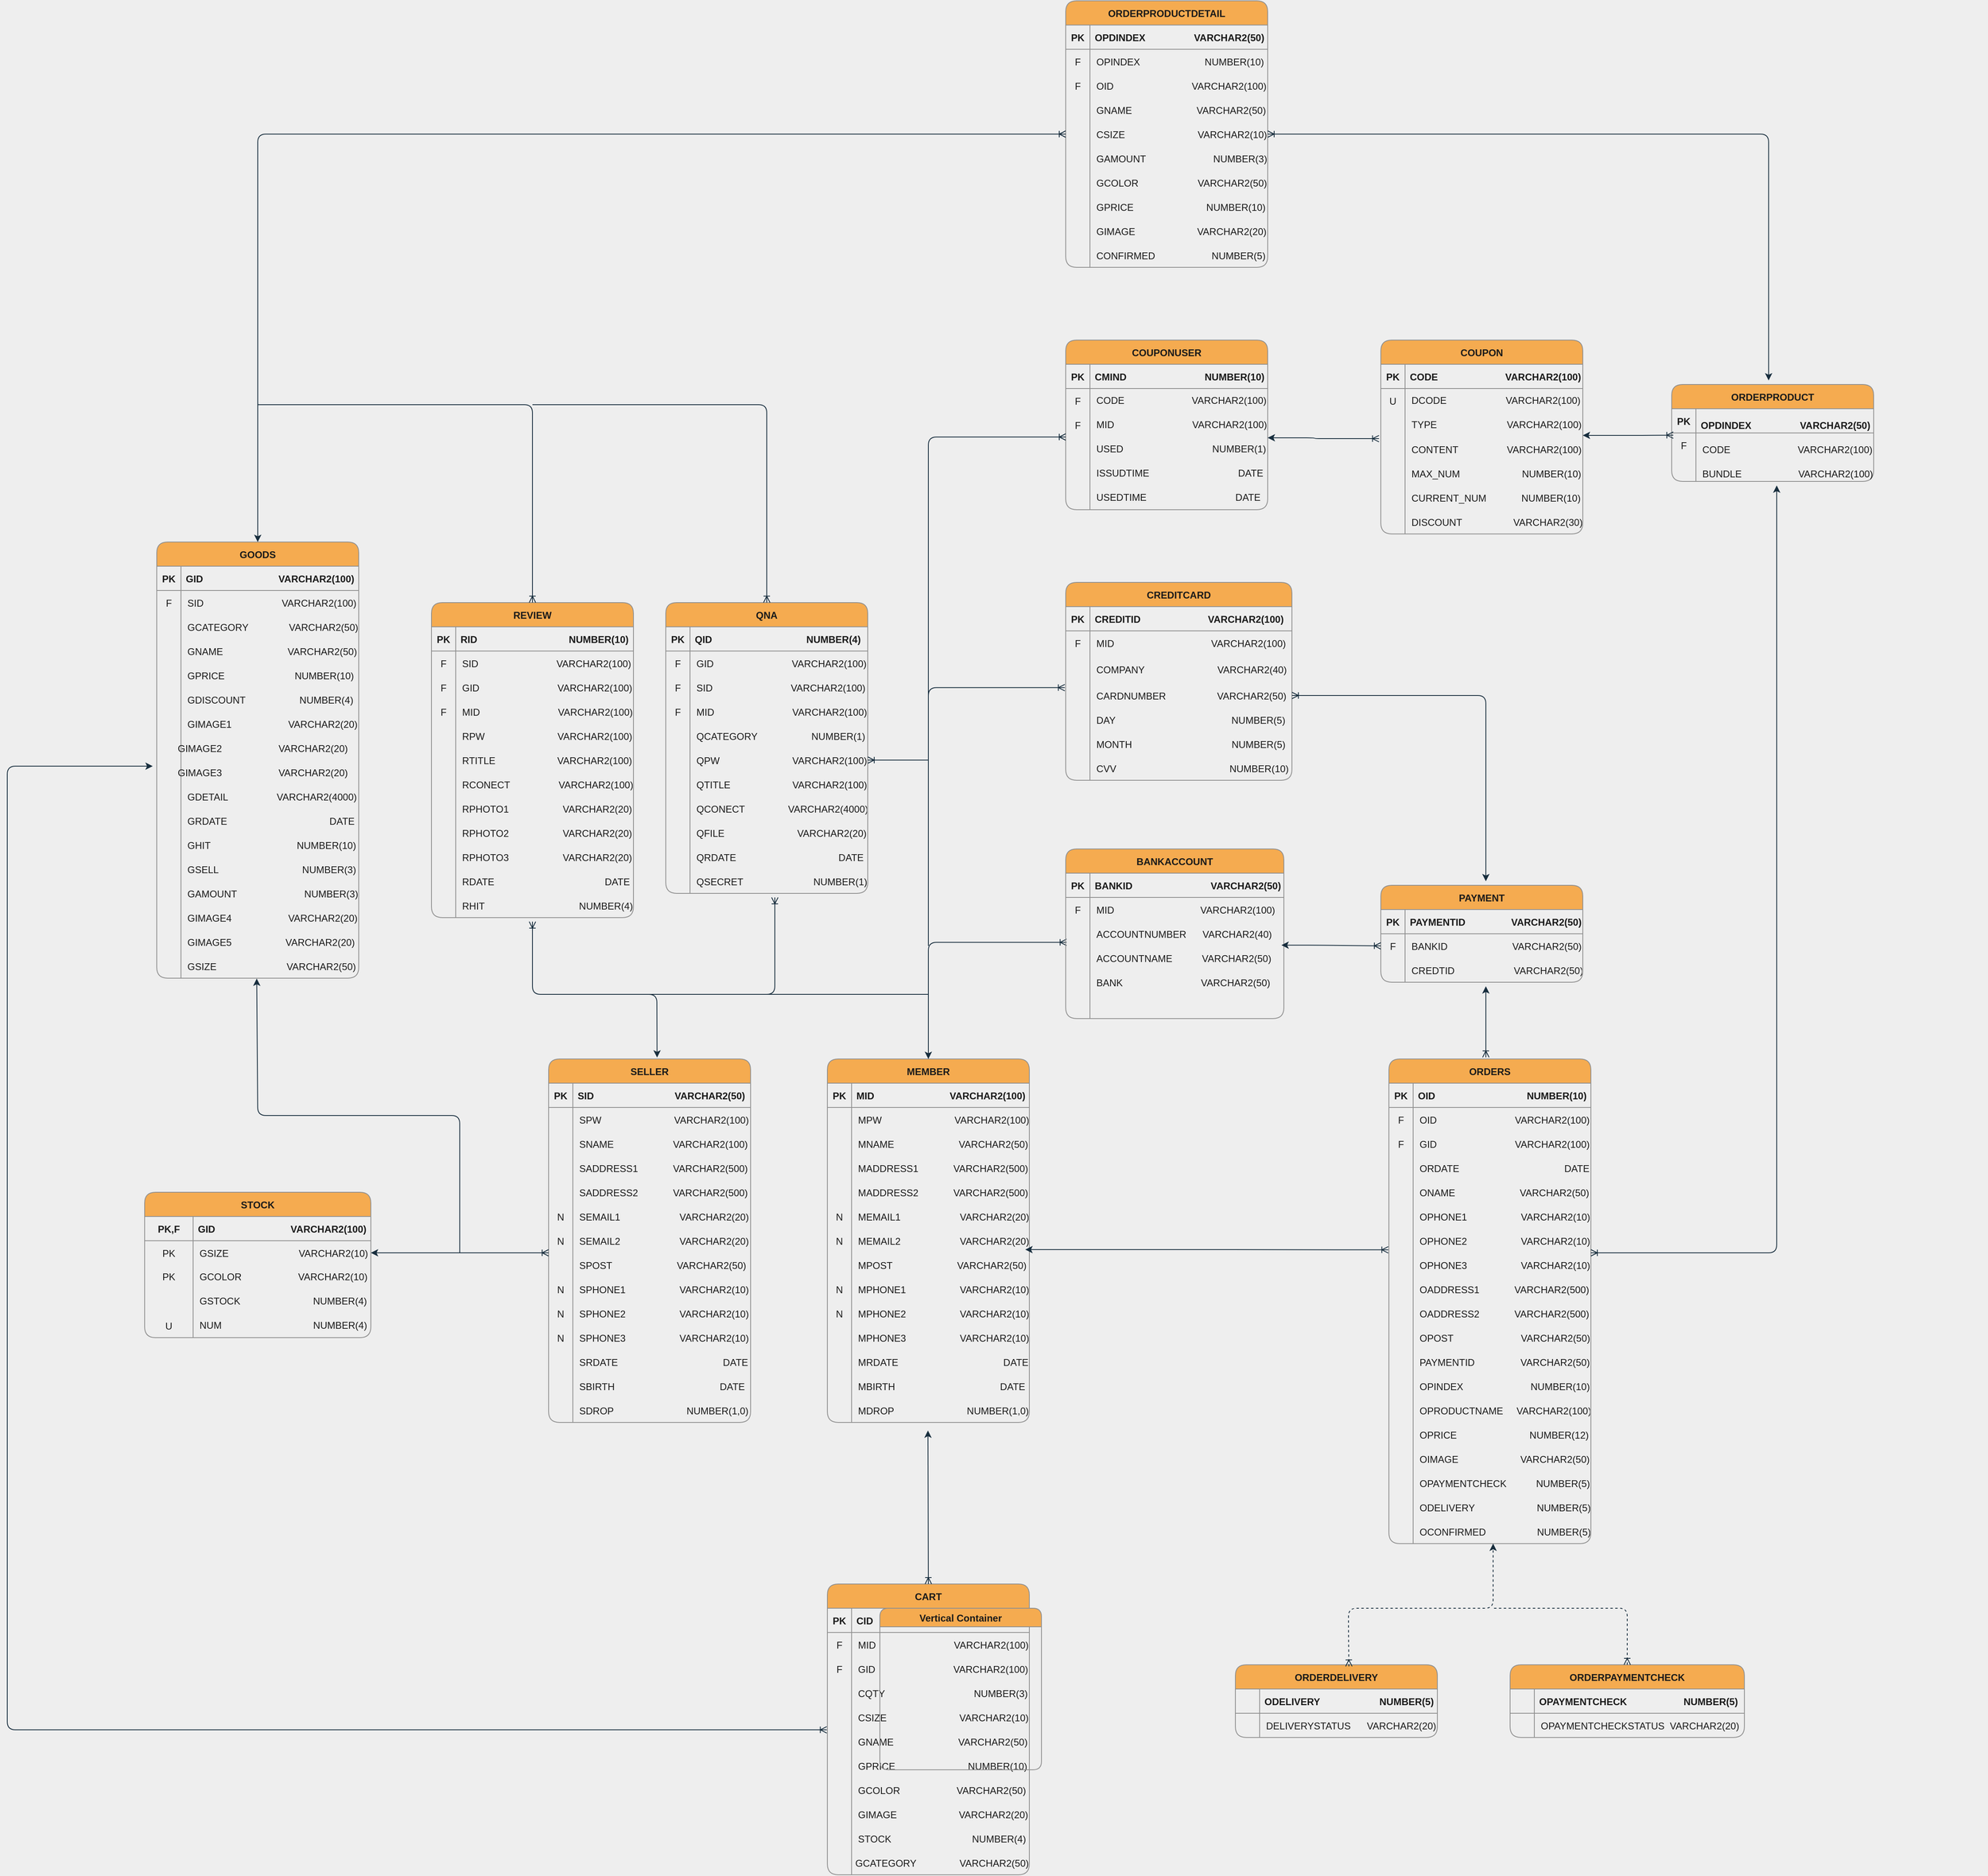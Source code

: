 <mxfile version="17.2.1" type="device"><diagram id="C5RBs43oDa-KdzZeNtuy" name="Page-1"><mxGraphModel dx="4024" dy="2439" grid="1" gridSize="10" guides="1" tooltips="1" connect="1" arrows="1" fold="1" page="1" pageScale="1" pageWidth="827" pageHeight="1169" background="#EEEEEE" math="0" shadow="0"><root><mxCell id="WIyWlLk6GJQsqaUBKTNV-0"/><mxCell id="WIyWlLk6GJQsqaUBKTNV-1" parent="WIyWlLk6GJQsqaUBKTNV-0"/><mxCell id="LdrLrTii4f2wNWnV487X-45" value="SELLER" style="shape=table;startSize=30;container=1;collapsible=1;childLayout=tableLayout;fixedRows=1;rowLines=0;fontStyle=1;align=center;resizeLast=1;rounded=1;fillColor=#F5AB50;strokeColor=#909090;fontColor=#1A1A1A;" parent="WIyWlLk6GJQsqaUBKTNV-1" vertex="1"><mxGeometry x="-300" y="930" width="250" height="450" as="geometry"/></mxCell><mxCell id="LdrLrTii4f2wNWnV487X-46" value="" style="shape=tableRow;horizontal=0;startSize=0;swimlaneHead=0;swimlaneBody=0;fillColor=none;collapsible=0;dropTarget=0;points=[[0,0.5],[1,0.5]];portConstraint=eastwest;top=0;left=0;right=0;bottom=1;rounded=1;strokeColor=#909090;fontColor=#1A1A1A;" parent="LdrLrTii4f2wNWnV487X-45" vertex="1"><mxGeometry y="30" width="250" height="30" as="geometry"/></mxCell><mxCell id="LdrLrTii4f2wNWnV487X-47" value="PK" style="shape=partialRectangle;connectable=0;fillColor=none;top=0;left=0;bottom=0;right=0;fontStyle=1;overflow=hidden;rounded=1;strokeColor=#909090;fontColor=#1A1A1A;" parent="LdrLrTii4f2wNWnV487X-46" vertex="1"><mxGeometry width="30" height="30" as="geometry"><mxRectangle width="30" height="30" as="alternateBounds"/></mxGeometry></mxCell><mxCell id="LdrLrTii4f2wNWnV487X-48" value="SID                              VARCHAR2(50)" style="shape=partialRectangle;connectable=0;fillColor=none;top=0;left=0;bottom=0;right=0;align=left;spacingLeft=6;fontStyle=1;overflow=hidden;verticalAlign=middle;spacing=0;rounded=1;strokeColor=#909090;fontColor=#1A1A1A;" parent="LdrLrTii4f2wNWnV487X-46" vertex="1"><mxGeometry x="30" width="220" height="30" as="geometry"><mxRectangle width="220" height="30" as="alternateBounds"/></mxGeometry></mxCell><mxCell id="LdrLrTii4f2wNWnV487X-49" value="" style="shape=tableRow;horizontal=0;startSize=0;swimlaneHead=0;swimlaneBody=0;fillColor=none;collapsible=0;dropTarget=0;points=[[0,0.5],[1,0.5]];portConstraint=eastwest;top=0;left=0;right=0;bottom=0;rounded=1;strokeColor=#909090;fontColor=#1A1A1A;" parent="LdrLrTii4f2wNWnV487X-45" vertex="1"><mxGeometry y="60" width="250" height="30" as="geometry"/></mxCell><mxCell id="LdrLrTii4f2wNWnV487X-50" value="" style="shape=partialRectangle;connectable=0;fillColor=none;top=0;left=0;bottom=0;right=0;editable=1;overflow=hidden;rounded=1;strokeColor=#909090;fontColor=#1A1A1A;" parent="LdrLrTii4f2wNWnV487X-49" vertex="1"><mxGeometry width="30" height="30" as="geometry"><mxRectangle width="30" height="30" as="alternateBounds"/></mxGeometry></mxCell><mxCell id="LdrLrTii4f2wNWnV487X-51" value="SPW                           VARCHAR2(100)" style="shape=partialRectangle;connectable=0;fillColor=none;top=0;left=0;bottom=0;right=0;align=left;spacingLeft=6;overflow=hidden;labelBackgroundColor=none;labelBorderColor=none;rounded=1;strokeColor=#909090;fontColor=#1A1A1A;" parent="LdrLrTii4f2wNWnV487X-49" vertex="1"><mxGeometry x="30" width="220" height="30" as="geometry"><mxRectangle width="220" height="30" as="alternateBounds"/></mxGeometry></mxCell><mxCell id="LdrLrTii4f2wNWnV487X-52" value="" style="shape=tableRow;horizontal=0;startSize=0;swimlaneHead=0;swimlaneBody=0;fillColor=none;collapsible=0;dropTarget=0;points=[[0,0.5],[1,0.5]];portConstraint=eastwest;top=0;left=0;right=0;bottom=0;rounded=1;strokeColor=#909090;fontColor=#1A1A1A;" parent="LdrLrTii4f2wNWnV487X-45" vertex="1"><mxGeometry y="90" width="250" height="30" as="geometry"/></mxCell><mxCell id="LdrLrTii4f2wNWnV487X-53" value="" style="shape=partialRectangle;connectable=0;fillColor=none;top=0;left=0;bottom=0;right=0;editable=1;overflow=hidden;rounded=1;strokeColor=#909090;fontColor=#1A1A1A;" parent="LdrLrTii4f2wNWnV487X-52" vertex="1"><mxGeometry width="30" height="30" as="geometry"><mxRectangle width="30" height="30" as="alternateBounds"/></mxGeometry></mxCell><mxCell id="LdrLrTii4f2wNWnV487X-54" value="SNAME                      VARCHAR2(100)" style="shape=partialRectangle;connectable=0;fillColor=none;top=0;left=0;bottom=0;right=0;align=left;spacingLeft=6;overflow=hidden;rounded=1;strokeColor=#909090;fontColor=#1A1A1A;" parent="LdrLrTii4f2wNWnV487X-52" vertex="1"><mxGeometry x="30" width="220" height="30" as="geometry"><mxRectangle width="220" height="30" as="alternateBounds"/></mxGeometry></mxCell><mxCell id="LdrLrTii4f2wNWnV487X-59" style="shape=tableRow;horizontal=0;startSize=0;swimlaneHead=0;swimlaneBody=0;fillColor=none;collapsible=0;dropTarget=0;points=[[0,0.5],[1,0.5]];portConstraint=eastwest;top=0;left=0;right=0;bottom=0;rounded=1;strokeColor=#909090;fontColor=#1A1A1A;" parent="LdrLrTii4f2wNWnV487X-45" vertex="1"><mxGeometry y="120" width="250" height="30" as="geometry"/></mxCell><mxCell id="LdrLrTii4f2wNWnV487X-60" style="shape=partialRectangle;connectable=0;fillColor=none;top=0;left=0;bottom=0;right=0;editable=1;overflow=hidden;rounded=1;strokeColor=#909090;fontColor=#1A1A1A;" parent="LdrLrTii4f2wNWnV487X-59" vertex="1"><mxGeometry width="30" height="30" as="geometry"><mxRectangle width="30" height="30" as="alternateBounds"/></mxGeometry></mxCell><mxCell id="LdrLrTii4f2wNWnV487X-61" value="SADDRESS1             VARCHAR2(500)" style="shape=partialRectangle;connectable=0;fillColor=none;top=0;left=0;bottom=0;right=0;align=left;spacingLeft=6;overflow=hidden;rounded=1;strokeColor=#909090;fontColor=#1A1A1A;" parent="LdrLrTii4f2wNWnV487X-59" vertex="1"><mxGeometry x="30" width="220" height="30" as="geometry"><mxRectangle width="220" height="30" as="alternateBounds"/></mxGeometry></mxCell><mxCell id="LdrLrTii4f2wNWnV487X-62" style="shape=tableRow;horizontal=0;startSize=0;swimlaneHead=0;swimlaneBody=0;fillColor=none;collapsible=0;dropTarget=0;points=[[0,0.5],[1,0.5]];portConstraint=eastwest;top=0;left=0;right=0;bottom=0;rounded=1;strokeColor=#909090;fontColor=#1A1A1A;" parent="LdrLrTii4f2wNWnV487X-45" vertex="1"><mxGeometry y="150" width="250" height="30" as="geometry"/></mxCell><mxCell id="LdrLrTii4f2wNWnV487X-63" value="" style="shape=partialRectangle;connectable=0;fillColor=none;top=0;left=0;bottom=0;right=0;editable=1;overflow=hidden;rounded=1;strokeColor=#909090;fontColor=#1A1A1A;" parent="LdrLrTii4f2wNWnV487X-62" vertex="1"><mxGeometry width="30" height="30" as="geometry"><mxRectangle width="30" height="30" as="alternateBounds"/></mxGeometry></mxCell><mxCell id="LdrLrTii4f2wNWnV487X-64" value="SADDRESS2             VARCHAR2(500)" style="shape=partialRectangle;connectable=0;fillColor=none;top=0;left=0;bottom=0;right=0;align=left;spacingLeft=6;overflow=hidden;rounded=1;strokeColor=#909090;fontColor=#1A1A1A;" parent="LdrLrTii4f2wNWnV487X-62" vertex="1"><mxGeometry x="30" width="220" height="30" as="geometry"><mxRectangle width="220" height="30" as="alternateBounds"/></mxGeometry></mxCell><mxCell id="LdrLrTii4f2wNWnV487X-65" style="shape=tableRow;horizontal=0;startSize=0;swimlaneHead=0;swimlaneBody=0;fillColor=none;collapsible=0;dropTarget=0;points=[[0,0.5],[1,0.5]];portConstraint=eastwest;top=0;left=0;right=0;bottom=0;rounded=1;strokeColor=#909090;fontColor=#1A1A1A;" parent="LdrLrTii4f2wNWnV487X-45" vertex="1"><mxGeometry y="180" width="250" height="30" as="geometry"/></mxCell><mxCell id="LdrLrTii4f2wNWnV487X-66" value="N" style="shape=partialRectangle;connectable=0;fillColor=none;top=0;left=0;bottom=0;right=0;editable=1;overflow=hidden;rounded=1;strokeColor=#909090;fontColor=#1A1A1A;" parent="LdrLrTii4f2wNWnV487X-65" vertex="1"><mxGeometry width="30" height="30" as="geometry"><mxRectangle width="30" height="30" as="alternateBounds"/></mxGeometry></mxCell><mxCell id="LdrLrTii4f2wNWnV487X-67" value="SEMAIL1                      VARCHAR2(20)" style="shape=partialRectangle;connectable=0;fillColor=none;top=0;left=0;bottom=0;right=0;align=left;spacingLeft=6;overflow=hidden;rounded=1;strokeColor=#909090;fontColor=#1A1A1A;" parent="LdrLrTii4f2wNWnV487X-65" vertex="1"><mxGeometry x="30" width="220" height="30" as="geometry"><mxRectangle width="220" height="30" as="alternateBounds"/></mxGeometry></mxCell><mxCell id="LdrLrTii4f2wNWnV487X-68" style="shape=tableRow;horizontal=0;startSize=0;swimlaneHead=0;swimlaneBody=0;fillColor=none;collapsible=0;dropTarget=0;points=[[0,0.5],[1,0.5]];portConstraint=eastwest;top=0;left=0;right=0;bottom=0;rounded=1;strokeColor=#909090;fontColor=#1A1A1A;" parent="LdrLrTii4f2wNWnV487X-45" vertex="1"><mxGeometry y="210" width="250" height="30" as="geometry"/></mxCell><mxCell id="LdrLrTii4f2wNWnV487X-69" value="N" style="shape=partialRectangle;connectable=0;fillColor=none;top=0;left=0;bottom=0;right=0;editable=1;overflow=hidden;rounded=1;strokeColor=#909090;fontColor=#1A1A1A;" parent="LdrLrTii4f2wNWnV487X-68" vertex="1"><mxGeometry width="30" height="30" as="geometry"><mxRectangle width="30" height="30" as="alternateBounds"/></mxGeometry></mxCell><mxCell id="LdrLrTii4f2wNWnV487X-70" value="SEMAIL2                      VARCHAR2(20)" style="shape=partialRectangle;connectable=0;fillColor=none;top=0;left=0;bottom=0;right=0;align=left;spacingLeft=6;overflow=hidden;rounded=1;strokeColor=#909090;fontColor=#1A1A1A;" parent="LdrLrTii4f2wNWnV487X-68" vertex="1"><mxGeometry x="30" width="220" height="30" as="geometry"><mxRectangle width="220" height="30" as="alternateBounds"/></mxGeometry></mxCell><mxCell id="LdrLrTii4f2wNWnV487X-71" style="shape=tableRow;horizontal=0;startSize=0;swimlaneHead=0;swimlaneBody=0;fillColor=none;collapsible=0;dropTarget=0;points=[[0,0.5],[1,0.5]];portConstraint=eastwest;top=0;left=0;right=0;bottom=0;rounded=1;strokeColor=#909090;fontColor=#1A1A1A;" parent="LdrLrTii4f2wNWnV487X-45" vertex="1"><mxGeometry y="240" width="250" height="30" as="geometry"/></mxCell><mxCell id="LdrLrTii4f2wNWnV487X-72" style="shape=partialRectangle;connectable=0;fillColor=none;top=0;left=0;bottom=0;right=0;editable=1;overflow=hidden;rounded=1;strokeColor=#909090;fontColor=#1A1A1A;" parent="LdrLrTii4f2wNWnV487X-71" vertex="1"><mxGeometry width="30" height="30" as="geometry"><mxRectangle width="30" height="30" as="alternateBounds"/></mxGeometry></mxCell><mxCell id="LdrLrTii4f2wNWnV487X-73" value="SPOST                        VARCHAR2(50)" style="shape=partialRectangle;connectable=0;fillColor=none;top=0;left=0;bottom=0;right=0;align=left;spacingLeft=6;overflow=hidden;rounded=1;strokeColor=#909090;fontColor=#1A1A1A;" parent="LdrLrTii4f2wNWnV487X-71" vertex="1"><mxGeometry x="30" width="220" height="30" as="geometry"><mxRectangle width="220" height="30" as="alternateBounds"/></mxGeometry></mxCell><mxCell id="LdrLrTii4f2wNWnV487X-74" style="shape=tableRow;horizontal=0;startSize=0;swimlaneHead=0;swimlaneBody=0;fillColor=none;collapsible=0;dropTarget=0;points=[[0,0.5],[1,0.5]];portConstraint=eastwest;top=0;left=0;right=0;bottom=0;rounded=1;strokeColor=#909090;fontColor=#1A1A1A;" parent="LdrLrTii4f2wNWnV487X-45" vertex="1"><mxGeometry y="270" width="250" height="30" as="geometry"/></mxCell><mxCell id="LdrLrTii4f2wNWnV487X-75" value="N" style="shape=partialRectangle;connectable=0;fillColor=none;top=0;left=0;bottom=0;right=0;editable=1;overflow=hidden;rounded=1;strokeColor=#909090;fontColor=#1A1A1A;" parent="LdrLrTii4f2wNWnV487X-74" vertex="1"><mxGeometry width="30" height="30" as="geometry"><mxRectangle width="30" height="30" as="alternateBounds"/></mxGeometry></mxCell><mxCell id="LdrLrTii4f2wNWnV487X-76" value="SPHONE1                    VARCHAR2(10)" style="shape=partialRectangle;connectable=0;fillColor=none;top=0;left=0;bottom=0;right=0;align=left;spacingLeft=6;overflow=hidden;rounded=1;strokeColor=#909090;fontColor=#1A1A1A;" parent="LdrLrTii4f2wNWnV487X-74" vertex="1"><mxGeometry x="30" width="220" height="30" as="geometry"><mxRectangle width="220" height="30" as="alternateBounds"/></mxGeometry></mxCell><mxCell id="LdrLrTii4f2wNWnV487X-77" style="shape=tableRow;horizontal=0;startSize=0;swimlaneHead=0;swimlaneBody=0;fillColor=none;collapsible=0;dropTarget=0;points=[[0,0.5],[1,0.5]];portConstraint=eastwest;top=0;left=0;right=0;bottom=0;rounded=1;strokeColor=#909090;fontColor=#1A1A1A;" parent="LdrLrTii4f2wNWnV487X-45" vertex="1"><mxGeometry y="300" width="250" height="30" as="geometry"/></mxCell><mxCell id="LdrLrTii4f2wNWnV487X-78" value="N" style="shape=partialRectangle;connectable=0;fillColor=none;top=0;left=0;bottom=0;right=0;editable=1;overflow=hidden;rounded=1;strokeColor=#909090;fontColor=#1A1A1A;" parent="LdrLrTii4f2wNWnV487X-77" vertex="1"><mxGeometry width="30" height="30" as="geometry"><mxRectangle width="30" height="30" as="alternateBounds"/></mxGeometry></mxCell><mxCell id="LdrLrTii4f2wNWnV487X-79" value="SPHONE2                    VARCHAR2(10)" style="shape=partialRectangle;connectable=0;fillColor=none;top=0;left=0;bottom=0;right=0;align=left;spacingLeft=6;overflow=hidden;rounded=1;strokeColor=#909090;fontColor=#1A1A1A;" parent="LdrLrTii4f2wNWnV487X-77" vertex="1"><mxGeometry x="30" width="220" height="30" as="geometry"><mxRectangle width="220" height="30" as="alternateBounds"/></mxGeometry></mxCell><mxCell id="LdrLrTii4f2wNWnV487X-80" style="shape=tableRow;horizontal=0;startSize=0;swimlaneHead=0;swimlaneBody=0;fillColor=none;collapsible=0;dropTarget=0;points=[[0,0.5],[1,0.5]];portConstraint=eastwest;top=0;left=0;right=0;bottom=0;rounded=1;strokeColor=#909090;fontColor=#1A1A1A;" parent="LdrLrTii4f2wNWnV487X-45" vertex="1"><mxGeometry y="330" width="250" height="30" as="geometry"/></mxCell><mxCell id="LdrLrTii4f2wNWnV487X-81" value="N" style="shape=partialRectangle;connectable=0;fillColor=none;top=0;left=0;bottom=0;right=0;editable=1;overflow=hidden;rounded=1;strokeColor=#909090;fontColor=#1A1A1A;" parent="LdrLrTii4f2wNWnV487X-80" vertex="1"><mxGeometry width="30" height="30" as="geometry"><mxRectangle width="30" height="30" as="alternateBounds"/></mxGeometry></mxCell><mxCell id="LdrLrTii4f2wNWnV487X-82" style="shape=partialRectangle;connectable=0;fillColor=none;top=0;left=0;bottom=0;right=0;align=left;spacingLeft=6;overflow=hidden;rounded=1;strokeColor=#909090;fontColor=#1A1A1A;" parent="LdrLrTii4f2wNWnV487X-80" vertex="1"><mxGeometry x="30" width="220" height="30" as="geometry"><mxRectangle width="220" height="30" as="alternateBounds"/></mxGeometry></mxCell><mxCell id="LdrLrTii4f2wNWnV487X-121" style="shape=tableRow;horizontal=0;startSize=0;swimlaneHead=0;swimlaneBody=0;fillColor=none;collapsible=0;dropTarget=0;points=[[0,0.5],[1,0.5]];portConstraint=eastwest;top=0;left=0;right=0;bottom=0;rounded=1;strokeColor=#909090;fontColor=#1A1A1A;" parent="LdrLrTii4f2wNWnV487X-45" vertex="1"><mxGeometry y="360" width="250" height="30" as="geometry"/></mxCell><mxCell id="LdrLrTii4f2wNWnV487X-122" style="shape=partialRectangle;connectable=0;fillColor=none;top=0;left=0;bottom=0;right=0;editable=1;overflow=hidden;rounded=1;strokeColor=#909090;fontColor=#1A1A1A;" parent="LdrLrTii4f2wNWnV487X-121" vertex="1"><mxGeometry width="30" height="30" as="geometry"><mxRectangle width="30" height="30" as="alternateBounds"/></mxGeometry></mxCell><mxCell id="LdrLrTii4f2wNWnV487X-123" value="SRDATE                                       DATE" style="shape=partialRectangle;connectable=0;fillColor=none;top=0;left=0;bottom=0;right=0;align=left;spacingLeft=6;overflow=hidden;rounded=1;strokeColor=#909090;fontColor=#1A1A1A;" parent="LdrLrTii4f2wNWnV487X-121" vertex="1"><mxGeometry x="30" width="220" height="30" as="geometry"><mxRectangle width="220" height="30" as="alternateBounds"/></mxGeometry></mxCell><mxCell id="LdrLrTii4f2wNWnV487X-124" style="shape=tableRow;horizontal=0;startSize=0;swimlaneHead=0;swimlaneBody=0;fillColor=none;collapsible=0;dropTarget=0;points=[[0,0.5],[1,0.5]];portConstraint=eastwest;top=0;left=0;right=0;bottom=0;rounded=1;strokeColor=#909090;fontColor=#1A1A1A;" parent="LdrLrTii4f2wNWnV487X-45" vertex="1"><mxGeometry y="390" width="250" height="30" as="geometry"/></mxCell><mxCell id="LdrLrTii4f2wNWnV487X-125" style="shape=partialRectangle;connectable=0;fillColor=none;top=0;left=0;bottom=0;right=0;editable=1;overflow=hidden;rounded=1;strokeColor=#909090;fontColor=#1A1A1A;" parent="LdrLrTii4f2wNWnV487X-124" vertex="1"><mxGeometry width="30" height="30" as="geometry"><mxRectangle width="30" height="30" as="alternateBounds"/></mxGeometry></mxCell><mxCell id="LdrLrTii4f2wNWnV487X-126" style="shape=partialRectangle;connectable=0;fillColor=none;top=0;left=0;bottom=0;right=0;align=left;spacingLeft=6;overflow=hidden;rounded=1;strokeColor=#909090;fontColor=#1A1A1A;" parent="LdrLrTii4f2wNWnV487X-124" vertex="1"><mxGeometry x="30" width="220" height="30" as="geometry"><mxRectangle width="220" height="30" as="alternateBounds"/></mxGeometry></mxCell><mxCell id="LdrLrTii4f2wNWnV487X-127" style="shape=tableRow;horizontal=0;startSize=0;swimlaneHead=0;swimlaneBody=0;fillColor=none;collapsible=0;dropTarget=0;points=[[0,0.5],[1,0.5]];portConstraint=eastwest;top=0;left=0;right=0;bottom=0;rounded=1;strokeColor=#909090;fontColor=#1A1A1A;" parent="LdrLrTii4f2wNWnV487X-45" vertex="1"><mxGeometry y="420" width="250" height="30" as="geometry"/></mxCell><mxCell id="LdrLrTii4f2wNWnV487X-128" style="shape=partialRectangle;connectable=0;fillColor=none;top=0;left=0;bottom=0;right=0;editable=1;overflow=hidden;rounded=1;strokeColor=#909090;fontColor=#1A1A1A;" parent="LdrLrTii4f2wNWnV487X-127" vertex="1"><mxGeometry width="30" height="30" as="geometry"><mxRectangle width="30" height="30" as="alternateBounds"/></mxGeometry></mxCell><mxCell id="LdrLrTii4f2wNWnV487X-129" value="SDROP                           NUMBER(1,0)" style="shape=partialRectangle;connectable=0;fillColor=none;top=0;left=0;bottom=0;right=0;align=left;spacingLeft=6;overflow=hidden;rounded=1;strokeColor=#909090;fontColor=#1A1A1A;" parent="LdrLrTii4f2wNWnV487X-127" vertex="1"><mxGeometry x="30" width="220" height="30" as="geometry"><mxRectangle width="220" height="30" as="alternateBounds"/></mxGeometry></mxCell><mxCell id="LdrLrTii4f2wNWnV487X-136" value="SPHONE3                    VARCHAR2(10)" style="shape=partialRectangle;connectable=0;fillColor=none;top=0;left=0;bottom=0;right=0;align=left;spacingLeft=6;overflow=hidden;rounded=1;strokeColor=#909090;fontColor=#1A1A1A;" parent="WIyWlLk6GJQsqaUBKTNV-1" vertex="1"><mxGeometry x="-270" y="1260" width="220" height="30" as="geometry"><mxRectangle width="220" height="30" as="alternateBounds"/></mxGeometry></mxCell><mxCell id="LdrLrTii4f2wNWnV487X-137" style="shape=tableRow;horizontal=0;startSize=0;swimlaneHead=0;swimlaneBody=0;fillColor=none;collapsible=0;dropTarget=0;points=[[0,0.5],[1,0.5]];portConstraint=eastwest;top=0;left=0;right=0;bottom=0;rounded=1;strokeColor=#909090;fontColor=#1A1A1A;" parent="WIyWlLk6GJQsqaUBKTNV-1" vertex="1"><mxGeometry x="30" y="700" width="250" height="30" as="geometry"/></mxCell><mxCell id="LdrLrTii4f2wNWnV487X-138" style="shape=partialRectangle;connectable=0;fillColor=none;top=0;left=0;bottom=0;right=0;editable=1;overflow=hidden;rounded=1;strokeColor=#909090;fontColor=#1A1A1A;" parent="LdrLrTii4f2wNWnV487X-137" vertex="1"><mxGeometry width="30" height="30" as="geometry"><mxRectangle width="30" height="30" as="alternateBounds"/></mxGeometry></mxCell><mxCell id="LdrLrTii4f2wNWnV487X-140" value="MEMBER" style="shape=table;startSize=30;container=1;collapsible=1;childLayout=tableLayout;fixedRows=1;rowLines=0;fontStyle=1;align=center;resizeLast=1;rounded=1;fillColor=#F5AB50;strokeColor=#909090;fontColor=#1A1A1A;" parent="WIyWlLk6GJQsqaUBKTNV-1" vertex="1"><mxGeometry x="45" y="930" width="250" height="450" as="geometry"/></mxCell><mxCell id="LdrLrTii4f2wNWnV487X-141" value="" style="shape=tableRow;horizontal=0;startSize=0;swimlaneHead=0;swimlaneBody=0;fillColor=none;collapsible=0;dropTarget=0;points=[[0,0.5],[1,0.5]];portConstraint=eastwest;top=0;left=0;right=0;bottom=1;rounded=1;strokeColor=#909090;fontColor=#1A1A1A;" parent="LdrLrTii4f2wNWnV487X-140" vertex="1"><mxGeometry y="30" width="250" height="30" as="geometry"/></mxCell><mxCell id="LdrLrTii4f2wNWnV487X-142" value="PK" style="shape=partialRectangle;connectable=0;fillColor=none;top=0;left=0;bottom=0;right=0;fontStyle=1;overflow=hidden;rounded=1;strokeColor=#909090;fontColor=#1A1A1A;" parent="LdrLrTii4f2wNWnV487X-141" vertex="1"><mxGeometry width="30" height="30" as="geometry"><mxRectangle width="30" height="30" as="alternateBounds"/></mxGeometry></mxCell><mxCell id="LdrLrTii4f2wNWnV487X-143" value="MID                            VARCHAR2(100)" style="shape=partialRectangle;connectable=0;fillColor=none;top=0;left=0;bottom=0;right=0;align=left;spacingLeft=6;fontStyle=1;overflow=hidden;verticalAlign=middle;spacing=0;rounded=1;strokeColor=#909090;fontColor=#1A1A1A;" parent="LdrLrTii4f2wNWnV487X-141" vertex="1"><mxGeometry x="30" width="220" height="30" as="geometry"><mxRectangle width="220" height="30" as="alternateBounds"/></mxGeometry></mxCell><mxCell id="LdrLrTii4f2wNWnV487X-144" value="" style="shape=tableRow;horizontal=0;startSize=0;swimlaneHead=0;swimlaneBody=0;fillColor=none;collapsible=0;dropTarget=0;points=[[0,0.5],[1,0.5]];portConstraint=eastwest;top=0;left=0;right=0;bottom=0;rounded=1;strokeColor=#909090;fontColor=#1A1A1A;" parent="LdrLrTii4f2wNWnV487X-140" vertex="1"><mxGeometry y="60" width="250" height="30" as="geometry"/></mxCell><mxCell id="LdrLrTii4f2wNWnV487X-145" value="" style="shape=partialRectangle;connectable=0;fillColor=none;top=0;left=0;bottom=0;right=0;editable=1;overflow=hidden;rounded=1;strokeColor=#909090;fontColor=#1A1A1A;" parent="LdrLrTii4f2wNWnV487X-144" vertex="1"><mxGeometry width="30" height="30" as="geometry"><mxRectangle width="30" height="30" as="alternateBounds"/></mxGeometry></mxCell><mxCell id="LdrLrTii4f2wNWnV487X-146" value="MPW                           VARCHAR2(100)" style="shape=partialRectangle;connectable=0;fillColor=none;top=0;left=0;bottom=0;right=0;align=left;spacingLeft=6;overflow=hidden;labelBackgroundColor=none;labelBorderColor=none;rounded=1;strokeColor=#909090;fontColor=#1A1A1A;" parent="LdrLrTii4f2wNWnV487X-144" vertex="1"><mxGeometry x="30" width="220" height="30" as="geometry"><mxRectangle width="220" height="30" as="alternateBounds"/></mxGeometry></mxCell><mxCell id="LdrLrTii4f2wNWnV487X-147" value="" style="shape=tableRow;horizontal=0;startSize=0;swimlaneHead=0;swimlaneBody=0;fillColor=none;collapsible=0;dropTarget=0;points=[[0,0.5],[1,0.5]];portConstraint=eastwest;top=0;left=0;right=0;bottom=0;rounded=1;strokeColor=#909090;fontColor=#1A1A1A;" parent="LdrLrTii4f2wNWnV487X-140" vertex="1"><mxGeometry y="90" width="250" height="30" as="geometry"/></mxCell><mxCell id="LdrLrTii4f2wNWnV487X-148" value="" style="shape=partialRectangle;connectable=0;fillColor=none;top=0;left=0;bottom=0;right=0;editable=1;overflow=hidden;rounded=1;strokeColor=#909090;fontColor=#1A1A1A;" parent="LdrLrTii4f2wNWnV487X-147" vertex="1"><mxGeometry width="30" height="30" as="geometry"><mxRectangle width="30" height="30" as="alternateBounds"/></mxGeometry></mxCell><mxCell id="LdrLrTii4f2wNWnV487X-149" value="MNAME                        VARCHAR2(50)" style="shape=partialRectangle;connectable=0;fillColor=none;top=0;left=0;bottom=0;right=0;align=left;spacingLeft=6;overflow=hidden;rounded=1;strokeColor=#909090;fontColor=#1A1A1A;" parent="LdrLrTii4f2wNWnV487X-147" vertex="1"><mxGeometry x="30" width="220" height="30" as="geometry"><mxRectangle width="220" height="30" as="alternateBounds"/></mxGeometry></mxCell><mxCell id="LdrLrTii4f2wNWnV487X-150" style="shape=tableRow;horizontal=0;startSize=0;swimlaneHead=0;swimlaneBody=0;fillColor=none;collapsible=0;dropTarget=0;points=[[0,0.5],[1,0.5]];portConstraint=eastwest;top=0;left=0;right=0;bottom=0;rounded=1;strokeColor=#909090;fontColor=#1A1A1A;" parent="LdrLrTii4f2wNWnV487X-140" vertex="1"><mxGeometry y="120" width="250" height="30" as="geometry"/></mxCell><mxCell id="LdrLrTii4f2wNWnV487X-151" style="shape=partialRectangle;connectable=0;fillColor=none;top=0;left=0;bottom=0;right=0;editable=1;overflow=hidden;rounded=1;strokeColor=#909090;fontColor=#1A1A1A;" parent="LdrLrTii4f2wNWnV487X-150" vertex="1"><mxGeometry width="30" height="30" as="geometry"><mxRectangle width="30" height="30" as="alternateBounds"/></mxGeometry></mxCell><mxCell id="LdrLrTii4f2wNWnV487X-152" value="MADDRESS1             VARCHAR2(500)" style="shape=partialRectangle;connectable=0;fillColor=none;top=0;left=0;bottom=0;right=0;align=left;spacingLeft=6;overflow=hidden;rounded=1;strokeColor=#909090;fontColor=#1A1A1A;" parent="LdrLrTii4f2wNWnV487X-150" vertex="1"><mxGeometry x="30" width="220" height="30" as="geometry"><mxRectangle width="220" height="30" as="alternateBounds"/></mxGeometry></mxCell><mxCell id="LdrLrTii4f2wNWnV487X-153" style="shape=tableRow;horizontal=0;startSize=0;swimlaneHead=0;swimlaneBody=0;fillColor=none;collapsible=0;dropTarget=0;points=[[0,0.5],[1,0.5]];portConstraint=eastwest;top=0;left=0;right=0;bottom=0;rounded=1;strokeColor=#909090;fontColor=#1A1A1A;" parent="LdrLrTii4f2wNWnV487X-140" vertex="1"><mxGeometry y="150" width="250" height="30" as="geometry"/></mxCell><mxCell id="LdrLrTii4f2wNWnV487X-154" value="" style="shape=partialRectangle;connectable=0;fillColor=none;top=0;left=0;bottom=0;right=0;editable=1;overflow=hidden;rounded=1;strokeColor=#909090;fontColor=#1A1A1A;" parent="LdrLrTii4f2wNWnV487X-153" vertex="1"><mxGeometry width="30" height="30" as="geometry"><mxRectangle width="30" height="30" as="alternateBounds"/></mxGeometry></mxCell><mxCell id="LdrLrTii4f2wNWnV487X-155" value="MADDRESS2             VARCHAR2(500)" style="shape=partialRectangle;connectable=0;fillColor=none;top=0;left=0;bottom=0;right=0;align=left;spacingLeft=6;overflow=hidden;rounded=1;strokeColor=#909090;fontColor=#1A1A1A;" parent="LdrLrTii4f2wNWnV487X-153" vertex="1"><mxGeometry x="30" width="220" height="30" as="geometry"><mxRectangle width="220" height="30" as="alternateBounds"/></mxGeometry></mxCell><mxCell id="LdrLrTii4f2wNWnV487X-156" style="shape=tableRow;horizontal=0;startSize=0;swimlaneHead=0;swimlaneBody=0;fillColor=none;collapsible=0;dropTarget=0;points=[[0,0.5],[1,0.5]];portConstraint=eastwest;top=0;left=0;right=0;bottom=0;rounded=1;strokeColor=#909090;fontColor=#1A1A1A;" parent="LdrLrTii4f2wNWnV487X-140" vertex="1"><mxGeometry y="180" width="250" height="30" as="geometry"/></mxCell><mxCell id="LdrLrTii4f2wNWnV487X-157" value="N" style="shape=partialRectangle;connectable=0;fillColor=none;top=0;left=0;bottom=0;right=0;editable=1;overflow=hidden;rounded=1;strokeColor=#909090;fontColor=#1A1A1A;" parent="LdrLrTii4f2wNWnV487X-156" vertex="1"><mxGeometry width="30" height="30" as="geometry"><mxRectangle width="30" height="30" as="alternateBounds"/></mxGeometry></mxCell><mxCell id="LdrLrTii4f2wNWnV487X-158" value="MEMAIL1                      VARCHAR2(20)" style="shape=partialRectangle;connectable=0;fillColor=none;top=0;left=0;bottom=0;right=0;align=left;spacingLeft=6;overflow=hidden;rounded=1;strokeColor=#909090;fontColor=#1A1A1A;" parent="LdrLrTii4f2wNWnV487X-156" vertex="1"><mxGeometry x="30" width="220" height="30" as="geometry"><mxRectangle width="220" height="30" as="alternateBounds"/></mxGeometry></mxCell><mxCell id="LdrLrTii4f2wNWnV487X-159" style="shape=tableRow;horizontal=0;startSize=0;swimlaneHead=0;swimlaneBody=0;fillColor=none;collapsible=0;dropTarget=0;points=[[0,0.5],[1,0.5]];portConstraint=eastwest;top=0;left=0;right=0;bottom=0;rounded=1;strokeColor=#909090;fontColor=#1A1A1A;" parent="LdrLrTii4f2wNWnV487X-140" vertex="1"><mxGeometry y="210" width="250" height="30" as="geometry"/></mxCell><mxCell id="LdrLrTii4f2wNWnV487X-160" value="N" style="shape=partialRectangle;connectable=0;fillColor=none;top=0;left=0;bottom=0;right=0;editable=1;overflow=hidden;rounded=1;strokeColor=#909090;fontColor=#1A1A1A;" parent="LdrLrTii4f2wNWnV487X-159" vertex="1"><mxGeometry width="30" height="30" as="geometry"><mxRectangle width="30" height="30" as="alternateBounds"/></mxGeometry></mxCell><mxCell id="LdrLrTii4f2wNWnV487X-161" value="MEMAIL2                      VARCHAR2(20)" style="shape=partialRectangle;connectable=0;fillColor=none;top=0;left=0;bottom=0;right=0;align=left;spacingLeft=6;overflow=hidden;rounded=1;strokeColor=#909090;fontColor=#1A1A1A;" parent="LdrLrTii4f2wNWnV487X-159" vertex="1"><mxGeometry x="30" width="220" height="30" as="geometry"><mxRectangle width="220" height="30" as="alternateBounds"/></mxGeometry></mxCell><mxCell id="LdrLrTii4f2wNWnV487X-162" style="shape=tableRow;horizontal=0;startSize=0;swimlaneHead=0;swimlaneBody=0;fillColor=none;collapsible=0;dropTarget=0;points=[[0,0.5],[1,0.5]];portConstraint=eastwest;top=0;left=0;right=0;bottom=0;rounded=1;strokeColor=#909090;fontColor=#1A1A1A;" parent="LdrLrTii4f2wNWnV487X-140" vertex="1"><mxGeometry y="240" width="250" height="30" as="geometry"/></mxCell><mxCell id="LdrLrTii4f2wNWnV487X-163" style="shape=partialRectangle;connectable=0;fillColor=none;top=0;left=0;bottom=0;right=0;editable=1;overflow=hidden;rounded=1;strokeColor=#909090;fontColor=#1A1A1A;" parent="LdrLrTii4f2wNWnV487X-162" vertex="1"><mxGeometry width="30" height="30" as="geometry"><mxRectangle width="30" height="30" as="alternateBounds"/></mxGeometry></mxCell><mxCell id="LdrLrTii4f2wNWnV487X-164" value="MPOST                        VARCHAR2(50)" style="shape=partialRectangle;connectable=0;fillColor=none;top=0;left=0;bottom=0;right=0;align=left;spacingLeft=6;overflow=hidden;rounded=1;strokeColor=#909090;fontColor=#1A1A1A;" parent="LdrLrTii4f2wNWnV487X-162" vertex="1"><mxGeometry x="30" width="220" height="30" as="geometry"><mxRectangle width="220" height="30" as="alternateBounds"/></mxGeometry></mxCell><mxCell id="LdrLrTii4f2wNWnV487X-165" style="shape=tableRow;horizontal=0;startSize=0;swimlaneHead=0;swimlaneBody=0;fillColor=none;collapsible=0;dropTarget=0;points=[[0,0.5],[1,0.5]];portConstraint=eastwest;top=0;left=0;right=0;bottom=0;rounded=1;strokeColor=#909090;fontColor=#1A1A1A;" parent="LdrLrTii4f2wNWnV487X-140" vertex="1"><mxGeometry y="270" width="250" height="30" as="geometry"/></mxCell><mxCell id="LdrLrTii4f2wNWnV487X-166" value="N" style="shape=partialRectangle;connectable=0;fillColor=none;top=0;left=0;bottom=0;right=0;editable=1;overflow=hidden;rounded=1;strokeColor=#909090;fontColor=#1A1A1A;" parent="LdrLrTii4f2wNWnV487X-165" vertex="1"><mxGeometry width="30" height="30" as="geometry"><mxRectangle width="30" height="30" as="alternateBounds"/></mxGeometry></mxCell><mxCell id="LdrLrTii4f2wNWnV487X-167" value="MPHONE1                    VARCHAR2(10)" style="shape=partialRectangle;connectable=0;fillColor=none;top=0;left=0;bottom=0;right=0;align=left;spacingLeft=6;overflow=hidden;rounded=1;strokeColor=#909090;fontColor=#1A1A1A;" parent="LdrLrTii4f2wNWnV487X-165" vertex="1"><mxGeometry x="30" width="220" height="30" as="geometry"><mxRectangle width="220" height="30" as="alternateBounds"/></mxGeometry></mxCell><mxCell id="LdrLrTii4f2wNWnV487X-168" style="shape=tableRow;horizontal=0;startSize=0;swimlaneHead=0;swimlaneBody=0;fillColor=none;collapsible=0;dropTarget=0;points=[[0,0.5],[1,0.5]];portConstraint=eastwest;top=0;left=0;right=0;bottom=0;rounded=1;strokeColor=#909090;fontColor=#1A1A1A;" parent="LdrLrTii4f2wNWnV487X-140" vertex="1"><mxGeometry y="300" width="250" height="30" as="geometry"/></mxCell><mxCell id="LdrLrTii4f2wNWnV487X-169" value="N" style="shape=partialRectangle;connectable=0;fillColor=none;top=0;left=0;bottom=0;right=0;editable=1;overflow=hidden;rounded=1;strokeColor=#909090;fontColor=#1A1A1A;" parent="LdrLrTii4f2wNWnV487X-168" vertex="1"><mxGeometry width="30" height="30" as="geometry"><mxRectangle width="30" height="30" as="alternateBounds"/></mxGeometry></mxCell><mxCell id="LdrLrTii4f2wNWnV487X-170" value="MPHONE2                    VARCHAR2(10)" style="shape=partialRectangle;connectable=0;fillColor=none;top=0;left=0;bottom=0;right=0;align=left;spacingLeft=6;overflow=hidden;rounded=1;strokeColor=#909090;fontColor=#1A1A1A;" parent="LdrLrTii4f2wNWnV487X-168" vertex="1"><mxGeometry x="30" width="220" height="30" as="geometry"><mxRectangle width="220" height="30" as="alternateBounds"/></mxGeometry></mxCell><mxCell id="LdrLrTii4f2wNWnV487X-171" style="shape=tableRow;horizontal=0;startSize=0;swimlaneHead=0;swimlaneBody=0;fillColor=none;collapsible=0;dropTarget=0;points=[[0,0.5],[1,0.5]];portConstraint=eastwest;top=0;left=0;right=0;bottom=0;rounded=1;strokeColor=#909090;fontColor=#1A1A1A;" parent="LdrLrTii4f2wNWnV487X-140" vertex="1"><mxGeometry y="330" width="250" height="30" as="geometry"/></mxCell><mxCell id="LdrLrTii4f2wNWnV487X-172" style="shape=partialRectangle;connectable=0;fillColor=none;top=0;left=0;bottom=0;right=0;editable=1;overflow=hidden;rounded=1;strokeColor=#909090;fontColor=#1A1A1A;" parent="LdrLrTii4f2wNWnV487X-171" vertex="1"><mxGeometry width="30" height="30" as="geometry"><mxRectangle width="30" height="30" as="alternateBounds"/></mxGeometry></mxCell><mxCell id="LdrLrTii4f2wNWnV487X-173" style="shape=partialRectangle;connectable=0;fillColor=none;top=0;left=0;bottom=0;right=0;align=left;spacingLeft=6;overflow=hidden;rounded=1;strokeColor=#909090;fontColor=#1A1A1A;" parent="LdrLrTii4f2wNWnV487X-171" vertex="1"><mxGeometry x="30" width="220" height="30" as="geometry"><mxRectangle width="220" height="30" as="alternateBounds"/></mxGeometry></mxCell><mxCell id="LdrLrTii4f2wNWnV487X-174" style="shape=tableRow;horizontal=0;startSize=0;swimlaneHead=0;swimlaneBody=0;fillColor=none;collapsible=0;dropTarget=0;points=[[0,0.5],[1,0.5]];portConstraint=eastwest;top=0;left=0;right=0;bottom=0;rounded=1;strokeColor=#909090;fontColor=#1A1A1A;" parent="LdrLrTii4f2wNWnV487X-140" vertex="1"><mxGeometry y="360" width="250" height="30" as="geometry"/></mxCell><mxCell id="LdrLrTii4f2wNWnV487X-175" style="shape=partialRectangle;connectable=0;fillColor=none;top=0;left=0;bottom=0;right=0;editable=1;overflow=hidden;rounded=1;strokeColor=#909090;fontColor=#1A1A1A;" parent="LdrLrTii4f2wNWnV487X-174" vertex="1"><mxGeometry width="30" height="30" as="geometry"><mxRectangle width="30" height="30" as="alternateBounds"/></mxGeometry></mxCell><mxCell id="LdrLrTii4f2wNWnV487X-176" value="MRDATE                                       DATE" style="shape=partialRectangle;connectable=0;fillColor=none;top=0;left=0;bottom=0;right=0;align=left;spacingLeft=6;overflow=hidden;rounded=1;strokeColor=#909090;fontColor=#1A1A1A;" parent="LdrLrTii4f2wNWnV487X-174" vertex="1"><mxGeometry x="30" width="220" height="30" as="geometry"><mxRectangle width="220" height="30" as="alternateBounds"/></mxGeometry></mxCell><mxCell id="LdrLrTii4f2wNWnV487X-177" style="shape=tableRow;horizontal=0;startSize=0;swimlaneHead=0;swimlaneBody=0;fillColor=none;collapsible=0;dropTarget=0;points=[[0,0.5],[1,0.5]];portConstraint=eastwest;top=0;left=0;right=0;bottom=0;rounded=1;strokeColor=#909090;fontColor=#1A1A1A;" parent="LdrLrTii4f2wNWnV487X-140" vertex="1"><mxGeometry y="390" width="250" height="30" as="geometry"/></mxCell><mxCell id="LdrLrTii4f2wNWnV487X-178" style="shape=partialRectangle;connectable=0;fillColor=none;top=0;left=0;bottom=0;right=0;editable=1;overflow=hidden;rounded=1;strokeColor=#909090;fontColor=#1A1A1A;" parent="LdrLrTii4f2wNWnV487X-177" vertex="1"><mxGeometry width="30" height="30" as="geometry"><mxRectangle width="30" height="30" as="alternateBounds"/></mxGeometry></mxCell><mxCell id="LdrLrTii4f2wNWnV487X-179" style="shape=partialRectangle;connectable=0;fillColor=none;top=0;left=0;bottom=0;right=0;align=left;spacingLeft=6;overflow=hidden;rounded=1;strokeColor=#909090;fontColor=#1A1A1A;" parent="LdrLrTii4f2wNWnV487X-177" vertex="1"><mxGeometry x="30" width="220" height="30" as="geometry"><mxRectangle width="220" height="30" as="alternateBounds"/></mxGeometry></mxCell><mxCell id="LdrLrTii4f2wNWnV487X-180" style="shape=tableRow;horizontal=0;startSize=0;swimlaneHead=0;swimlaneBody=0;fillColor=none;collapsible=0;dropTarget=0;points=[[0,0.5],[1,0.5]];portConstraint=eastwest;top=0;left=0;right=0;bottom=0;rounded=1;strokeColor=#909090;fontColor=#1A1A1A;" parent="LdrLrTii4f2wNWnV487X-140" vertex="1"><mxGeometry y="420" width="250" height="30" as="geometry"/></mxCell><mxCell id="LdrLrTii4f2wNWnV487X-181" style="shape=partialRectangle;connectable=0;fillColor=none;top=0;left=0;bottom=0;right=0;editable=1;overflow=hidden;rounded=1;strokeColor=#909090;fontColor=#1A1A1A;" parent="LdrLrTii4f2wNWnV487X-180" vertex="1"><mxGeometry width="30" height="30" as="geometry"><mxRectangle width="30" height="30" as="alternateBounds"/></mxGeometry></mxCell><mxCell id="LdrLrTii4f2wNWnV487X-182" value="MDROP                           NUMBER(1,0)" style="shape=partialRectangle;connectable=0;fillColor=none;top=0;left=0;bottom=0;right=0;align=left;spacingLeft=6;overflow=hidden;rounded=1;strokeColor=#909090;fontColor=#1A1A1A;" parent="LdrLrTii4f2wNWnV487X-180" vertex="1"><mxGeometry x="30" width="220" height="30" as="geometry"><mxRectangle width="220" height="30" as="alternateBounds"/></mxGeometry></mxCell><mxCell id="LdrLrTii4f2wNWnV487X-183" value="MPHONE3                    VARCHAR2(10)" style="shape=partialRectangle;connectable=0;fillColor=none;top=0;left=0;bottom=0;right=0;align=left;spacingLeft=6;overflow=hidden;rounded=1;strokeColor=#909090;fontColor=#1A1A1A;" parent="WIyWlLk6GJQsqaUBKTNV-1" vertex="1"><mxGeometry x="75" y="1260" width="220" height="30" as="geometry"><mxRectangle width="220" height="30" as="alternateBounds"/></mxGeometry></mxCell><mxCell id="LdrLrTii4f2wNWnV487X-184" style="shape=tableRow;horizontal=0;startSize=0;swimlaneHead=0;swimlaneBody=0;fillColor=none;collapsible=0;dropTarget=0;points=[[0,0.5],[1,0.5]];portConstraint=eastwest;top=0;left=0;right=0;bottom=0;rounded=1;strokeColor=#909090;fontColor=#1A1A1A;" parent="WIyWlLk6GJQsqaUBKTNV-1" vertex="1"><mxGeometry x="45" y="1320" width="250" height="30" as="geometry"/></mxCell><mxCell id="LdrLrTii4f2wNWnV487X-185" style="shape=partialRectangle;connectable=0;fillColor=none;top=0;left=0;bottom=0;right=0;editable=1;overflow=hidden;rounded=1;strokeColor=#909090;fontColor=#1A1A1A;" parent="LdrLrTii4f2wNWnV487X-184" vertex="1"><mxGeometry width="30" height="30" as="geometry"><mxRectangle width="30" height="30" as="alternateBounds"/></mxGeometry></mxCell><mxCell id="LdrLrTii4f2wNWnV487X-186" value="MBIRTH                                       DATE" style="shape=partialRectangle;connectable=0;fillColor=none;top=0;left=0;bottom=0;right=0;align=left;spacingLeft=6;overflow=hidden;rounded=1;strokeColor=#909090;fontColor=#1A1A1A;" parent="LdrLrTii4f2wNWnV487X-184" vertex="1"><mxGeometry x="30" width="220" height="30" as="geometry"><mxRectangle width="220" height="30" as="alternateBounds"/></mxGeometry></mxCell><mxCell id="LdrLrTii4f2wNWnV487X-187" value="GOODS" style="shape=table;startSize=30;container=1;collapsible=1;childLayout=tableLayout;fixedRows=1;rowLines=0;fontStyle=1;align=center;resizeLast=1;rounded=1;fillColor=#F5AB50;strokeColor=#909090;fontColor=#1A1A1A;" parent="WIyWlLk6GJQsqaUBKTNV-1" vertex="1"><mxGeometry x="-785" y="290" width="250" height="540" as="geometry"/></mxCell><mxCell id="LdrLrTii4f2wNWnV487X-188" value="" style="shape=tableRow;horizontal=0;startSize=0;swimlaneHead=0;swimlaneBody=0;fillColor=none;collapsible=0;dropTarget=0;points=[[0,0.5],[1,0.5]];portConstraint=eastwest;top=0;left=0;right=0;bottom=1;rounded=1;strokeColor=#909090;fontColor=#1A1A1A;" parent="LdrLrTii4f2wNWnV487X-187" vertex="1"><mxGeometry y="30" width="250" height="30" as="geometry"/></mxCell><mxCell id="LdrLrTii4f2wNWnV487X-189" value="PK" style="shape=partialRectangle;connectable=0;fillColor=none;top=0;left=0;bottom=0;right=0;fontStyle=1;overflow=hidden;rounded=1;strokeColor=#909090;fontColor=#1A1A1A;" parent="LdrLrTii4f2wNWnV487X-188" vertex="1"><mxGeometry width="30" height="30" as="geometry"><mxRectangle width="30" height="30" as="alternateBounds"/></mxGeometry></mxCell><mxCell id="LdrLrTii4f2wNWnV487X-190" value="GID                            VARCHAR2(100)" style="shape=partialRectangle;connectable=0;fillColor=none;top=0;left=0;bottom=0;right=0;align=left;spacingLeft=6;fontStyle=1;overflow=hidden;verticalAlign=middle;spacing=0;rounded=1;strokeColor=#909090;fontColor=#1A1A1A;" parent="LdrLrTii4f2wNWnV487X-188" vertex="1"><mxGeometry x="30" width="220" height="30" as="geometry"><mxRectangle width="220" height="30" as="alternateBounds"/></mxGeometry></mxCell><mxCell id="LdrLrTii4f2wNWnV487X-191" value="" style="shape=tableRow;horizontal=0;startSize=0;swimlaneHead=0;swimlaneBody=0;fillColor=none;collapsible=0;dropTarget=0;points=[[0,0.5],[1,0.5]];portConstraint=eastwest;top=0;left=0;right=0;bottom=0;rounded=1;strokeColor=#909090;fontColor=#1A1A1A;" parent="LdrLrTii4f2wNWnV487X-187" vertex="1"><mxGeometry y="60" width="250" height="30" as="geometry"/></mxCell><mxCell id="LdrLrTii4f2wNWnV487X-192" value="F" style="shape=partialRectangle;connectable=0;fillColor=none;top=0;left=0;bottom=0;right=0;editable=1;overflow=hidden;rounded=1;strokeColor=#909090;fontColor=#1A1A1A;" parent="LdrLrTii4f2wNWnV487X-191" vertex="1"><mxGeometry width="30" height="30" as="geometry"><mxRectangle width="30" height="30" as="alternateBounds"/></mxGeometry></mxCell><mxCell id="LdrLrTii4f2wNWnV487X-193" value="SID                             VARCHAR2(100)" style="shape=partialRectangle;connectable=0;fillColor=none;top=0;left=0;bottom=0;right=0;align=left;spacingLeft=6;overflow=hidden;labelBackgroundColor=none;labelBorderColor=none;rounded=1;strokeColor=#909090;fontColor=#1A1A1A;" parent="LdrLrTii4f2wNWnV487X-191" vertex="1"><mxGeometry x="30" width="220" height="30" as="geometry"><mxRectangle width="220" height="30" as="alternateBounds"/></mxGeometry></mxCell><mxCell id="LdrLrTii4f2wNWnV487X-194" value="" style="shape=tableRow;horizontal=0;startSize=0;swimlaneHead=0;swimlaneBody=0;fillColor=none;collapsible=0;dropTarget=0;points=[[0,0.5],[1,0.5]];portConstraint=eastwest;top=0;left=0;right=0;bottom=0;rounded=1;strokeColor=#909090;fontColor=#1A1A1A;" parent="LdrLrTii4f2wNWnV487X-187" vertex="1"><mxGeometry y="90" width="250" height="30" as="geometry"/></mxCell><mxCell id="LdrLrTii4f2wNWnV487X-195" value="" style="shape=partialRectangle;connectable=0;fillColor=none;top=0;left=0;bottom=0;right=0;editable=1;overflow=hidden;rounded=1;strokeColor=#909090;fontColor=#1A1A1A;" parent="LdrLrTii4f2wNWnV487X-194" vertex="1"><mxGeometry width="30" height="30" as="geometry"><mxRectangle width="30" height="30" as="alternateBounds"/></mxGeometry></mxCell><mxCell id="LdrLrTii4f2wNWnV487X-196" value="GCATEGORY               VARCHAR2(50)" style="shape=partialRectangle;connectable=0;fillColor=none;top=0;left=0;bottom=0;right=0;align=left;spacingLeft=6;overflow=hidden;rounded=1;strokeColor=#909090;fontColor=#1A1A1A;" parent="LdrLrTii4f2wNWnV487X-194" vertex="1"><mxGeometry x="30" width="220" height="30" as="geometry"><mxRectangle width="220" height="30" as="alternateBounds"/></mxGeometry></mxCell><mxCell id="LdrLrTii4f2wNWnV487X-197" style="shape=tableRow;horizontal=0;startSize=0;swimlaneHead=0;swimlaneBody=0;fillColor=none;collapsible=0;dropTarget=0;points=[[0,0.5],[1,0.5]];portConstraint=eastwest;top=0;left=0;right=0;bottom=0;rounded=1;strokeColor=#909090;fontColor=#1A1A1A;" parent="LdrLrTii4f2wNWnV487X-187" vertex="1"><mxGeometry y="120" width="250" height="30" as="geometry"/></mxCell><mxCell id="LdrLrTii4f2wNWnV487X-198" style="shape=partialRectangle;connectable=0;fillColor=none;top=0;left=0;bottom=0;right=0;editable=1;overflow=hidden;rounded=1;strokeColor=#909090;fontColor=#1A1A1A;" parent="LdrLrTii4f2wNWnV487X-197" vertex="1"><mxGeometry width="30" height="30" as="geometry"><mxRectangle width="30" height="30" as="alternateBounds"/></mxGeometry></mxCell><mxCell id="LdrLrTii4f2wNWnV487X-199" value="GNAME                        VARCHAR2(50)" style="shape=partialRectangle;connectable=0;fillColor=none;top=0;left=0;bottom=0;right=0;align=left;spacingLeft=6;overflow=hidden;rounded=1;strokeColor=#909090;fontColor=#1A1A1A;" parent="LdrLrTii4f2wNWnV487X-197" vertex="1"><mxGeometry x="30" width="220" height="30" as="geometry"><mxRectangle width="220" height="30" as="alternateBounds"/></mxGeometry></mxCell><mxCell id="LdrLrTii4f2wNWnV487X-234" style="shape=tableRow;horizontal=0;startSize=0;swimlaneHead=0;swimlaneBody=0;fillColor=none;collapsible=0;dropTarget=0;points=[[0,0.5],[1,0.5]];portConstraint=eastwest;top=0;left=0;right=0;bottom=0;rounded=1;strokeColor=#909090;fontColor=#1A1A1A;" parent="LdrLrTii4f2wNWnV487X-187" vertex="1"><mxGeometry y="150" width="250" height="30" as="geometry"/></mxCell><mxCell id="LdrLrTii4f2wNWnV487X-235" style="shape=partialRectangle;connectable=0;fillColor=none;top=0;left=0;bottom=0;right=0;editable=1;overflow=hidden;rounded=1;strokeColor=#909090;fontColor=#1A1A1A;" parent="LdrLrTii4f2wNWnV487X-234" vertex="1"><mxGeometry width="30" height="30" as="geometry"><mxRectangle width="30" height="30" as="alternateBounds"/></mxGeometry></mxCell><mxCell id="LdrLrTii4f2wNWnV487X-236" value="GPRICE                          NUMBER(10)" style="shape=partialRectangle;connectable=0;fillColor=none;top=0;left=0;bottom=0;right=0;align=left;spacingLeft=6;overflow=hidden;rounded=1;strokeColor=#909090;fontColor=#1A1A1A;" parent="LdrLrTii4f2wNWnV487X-234" vertex="1"><mxGeometry x="30" width="220" height="30" as="geometry"><mxRectangle width="220" height="30" as="alternateBounds"/></mxGeometry></mxCell><mxCell id="LdrLrTii4f2wNWnV487X-237" style="shape=tableRow;horizontal=0;startSize=0;swimlaneHead=0;swimlaneBody=0;fillColor=none;collapsible=0;dropTarget=0;points=[[0,0.5],[1,0.5]];portConstraint=eastwest;top=0;left=0;right=0;bottom=0;rounded=1;strokeColor=#909090;fontColor=#1A1A1A;" parent="LdrLrTii4f2wNWnV487X-187" vertex="1"><mxGeometry y="180" width="250" height="30" as="geometry"/></mxCell><mxCell id="LdrLrTii4f2wNWnV487X-238" style="shape=partialRectangle;connectable=0;fillColor=none;top=0;left=0;bottom=0;right=0;editable=1;overflow=hidden;rounded=1;strokeColor=#909090;fontColor=#1A1A1A;" parent="LdrLrTii4f2wNWnV487X-237" vertex="1"><mxGeometry width="30" height="30" as="geometry"><mxRectangle width="30" height="30" as="alternateBounds"/></mxGeometry></mxCell><mxCell id="LdrLrTii4f2wNWnV487X-239" value="GDISCOUNT                    NUMBER(4)" style="shape=partialRectangle;connectable=0;fillColor=none;top=0;left=0;bottom=0;right=0;align=left;spacingLeft=6;overflow=hidden;rounded=1;strokeColor=#909090;fontColor=#1A1A1A;" parent="LdrLrTii4f2wNWnV487X-237" vertex="1"><mxGeometry x="30" width="220" height="30" as="geometry"><mxRectangle width="220" height="30" as="alternateBounds"/></mxGeometry></mxCell><mxCell id="LdrLrTii4f2wNWnV487X-240" style="shape=tableRow;horizontal=0;startSize=0;swimlaneHead=0;swimlaneBody=0;fillColor=none;collapsible=0;dropTarget=0;points=[[0,0.5],[1,0.5]];portConstraint=eastwest;top=0;left=0;right=0;bottom=0;rounded=1;strokeColor=#909090;fontColor=#1A1A1A;" parent="LdrLrTii4f2wNWnV487X-187" vertex="1"><mxGeometry y="210" width="250" height="30" as="geometry"/></mxCell><mxCell id="LdrLrTii4f2wNWnV487X-241" style="shape=partialRectangle;connectable=0;fillColor=none;top=0;left=0;bottom=0;right=0;editable=1;overflow=hidden;rounded=1;strokeColor=#909090;fontColor=#1A1A1A;" parent="LdrLrTii4f2wNWnV487X-240" vertex="1"><mxGeometry width="30" height="30" as="geometry"><mxRectangle width="30" height="30" as="alternateBounds"/></mxGeometry></mxCell><mxCell id="LdrLrTii4f2wNWnV487X-242" value="GIMAGE1                     VARCHAR2(20)" style="shape=partialRectangle;connectable=0;fillColor=none;top=0;left=0;bottom=0;right=0;align=left;spacingLeft=6;overflow=hidden;rounded=1;strokeColor=#909090;fontColor=#1A1A1A;" parent="LdrLrTii4f2wNWnV487X-240" vertex="1"><mxGeometry x="30" width="220" height="30" as="geometry"><mxRectangle width="220" height="30" as="alternateBounds"/></mxGeometry></mxCell><mxCell id="LdrLrTii4f2wNWnV487X-243" style="shape=tableRow;horizontal=0;startSize=0;swimlaneHead=0;swimlaneBody=0;fillColor=none;collapsible=0;dropTarget=0;points=[[0,0.5],[1,0.5]];portConstraint=eastwest;top=0;left=0;right=0;bottom=0;rounded=1;strokeColor=#909090;fontColor=#1A1A1A;" parent="LdrLrTii4f2wNWnV487X-187" vertex="1"><mxGeometry y="240" width="250" height="30" as="geometry"/></mxCell><mxCell id="LdrLrTii4f2wNWnV487X-244" style="shape=partialRectangle;connectable=0;fillColor=none;top=0;left=0;bottom=0;right=0;editable=1;overflow=hidden;rounded=1;strokeColor=#909090;fontColor=#1A1A1A;" parent="LdrLrTii4f2wNWnV487X-243" vertex="1"><mxGeometry width="30" height="30" as="geometry"><mxRectangle width="30" height="30" as="alternateBounds"/></mxGeometry></mxCell><mxCell id="LdrLrTii4f2wNWnV487X-245" style="shape=partialRectangle;connectable=0;fillColor=none;top=0;left=0;bottom=0;right=0;align=left;spacingLeft=6;overflow=hidden;rounded=1;strokeColor=#909090;fontColor=#1A1A1A;" parent="LdrLrTii4f2wNWnV487X-243" vertex="1"><mxGeometry x="30" width="220" height="30" as="geometry"><mxRectangle width="220" height="30" as="alternateBounds"/></mxGeometry></mxCell><mxCell id="LdrLrTii4f2wNWnV487X-246" style="shape=tableRow;horizontal=0;startSize=0;swimlaneHead=0;swimlaneBody=0;fillColor=none;collapsible=0;dropTarget=0;points=[[0,0.5],[1,0.5]];portConstraint=eastwest;top=0;left=0;right=0;bottom=0;rounded=1;strokeColor=#909090;fontColor=#1A1A1A;" parent="LdrLrTii4f2wNWnV487X-187" vertex="1"><mxGeometry y="270" width="250" height="30" as="geometry"/></mxCell><mxCell id="LdrLrTii4f2wNWnV487X-247" style="shape=partialRectangle;connectable=0;fillColor=none;top=0;left=0;bottom=0;right=0;editable=1;overflow=hidden;rounded=1;strokeColor=#909090;fontColor=#1A1A1A;" parent="LdrLrTii4f2wNWnV487X-246" vertex="1"><mxGeometry width="30" height="30" as="geometry"><mxRectangle width="30" height="30" as="alternateBounds"/></mxGeometry></mxCell><mxCell id="LdrLrTii4f2wNWnV487X-248" style="shape=partialRectangle;connectable=0;fillColor=none;top=0;left=0;bottom=0;right=0;align=left;spacingLeft=6;overflow=hidden;rounded=1;strokeColor=#909090;fontColor=#1A1A1A;" parent="LdrLrTii4f2wNWnV487X-246" vertex="1"><mxGeometry x="30" width="220" height="30" as="geometry"><mxRectangle width="220" height="30" as="alternateBounds"/></mxGeometry></mxCell><mxCell id="LdrLrTii4f2wNWnV487X-249" style="shape=tableRow;horizontal=0;startSize=0;swimlaneHead=0;swimlaneBody=0;fillColor=none;collapsible=0;dropTarget=0;points=[[0,0.5],[1,0.5]];portConstraint=eastwest;top=0;left=0;right=0;bottom=0;rounded=1;strokeColor=#909090;fontColor=#1A1A1A;" parent="LdrLrTii4f2wNWnV487X-187" vertex="1"><mxGeometry y="300" width="250" height="30" as="geometry"/></mxCell><mxCell id="LdrLrTii4f2wNWnV487X-250" style="shape=partialRectangle;connectable=0;fillColor=none;top=0;left=0;bottom=0;right=0;editable=1;overflow=hidden;rounded=1;strokeColor=#909090;fontColor=#1A1A1A;" parent="LdrLrTii4f2wNWnV487X-249" vertex="1"><mxGeometry width="30" height="30" as="geometry"><mxRectangle width="30" height="30" as="alternateBounds"/></mxGeometry></mxCell><mxCell id="LdrLrTii4f2wNWnV487X-251" value="GDETAIL                  VARCHAR2(4000)" style="shape=partialRectangle;connectable=0;fillColor=none;top=0;left=0;bottom=0;right=0;align=left;spacingLeft=6;overflow=hidden;rounded=1;strokeColor=#909090;fontColor=#1A1A1A;" parent="LdrLrTii4f2wNWnV487X-249" vertex="1"><mxGeometry x="30" width="220" height="30" as="geometry"><mxRectangle width="220" height="30" as="alternateBounds"/></mxGeometry></mxCell><mxCell id="LdrLrTii4f2wNWnV487X-252" style="shape=tableRow;horizontal=0;startSize=0;swimlaneHead=0;swimlaneBody=0;fillColor=none;collapsible=0;dropTarget=0;points=[[0,0.5],[1,0.5]];portConstraint=eastwest;top=0;left=0;right=0;bottom=0;rounded=1;strokeColor=#909090;fontColor=#1A1A1A;" parent="LdrLrTii4f2wNWnV487X-187" vertex="1"><mxGeometry y="330" width="250" height="30" as="geometry"/></mxCell><mxCell id="LdrLrTii4f2wNWnV487X-253" style="shape=partialRectangle;connectable=0;fillColor=none;top=0;left=0;bottom=0;right=0;editable=1;overflow=hidden;rounded=1;strokeColor=#909090;fontColor=#1A1A1A;" parent="LdrLrTii4f2wNWnV487X-252" vertex="1"><mxGeometry width="30" height="30" as="geometry"><mxRectangle width="30" height="30" as="alternateBounds"/></mxGeometry></mxCell><mxCell id="LdrLrTii4f2wNWnV487X-254" value="GRDATE                                      DATE" style="shape=partialRectangle;connectable=0;fillColor=none;top=0;left=0;bottom=0;right=0;align=left;spacingLeft=6;overflow=hidden;rounded=1;strokeColor=#909090;fontColor=#1A1A1A;" parent="LdrLrTii4f2wNWnV487X-252" vertex="1"><mxGeometry x="30" width="220" height="30" as="geometry"><mxRectangle width="220" height="30" as="alternateBounds"/></mxGeometry></mxCell><mxCell id="LdrLrTii4f2wNWnV487X-255" style="shape=tableRow;horizontal=0;startSize=0;swimlaneHead=0;swimlaneBody=0;fillColor=none;collapsible=0;dropTarget=0;points=[[0,0.5],[1,0.5]];portConstraint=eastwest;top=0;left=0;right=0;bottom=0;rounded=1;strokeColor=#909090;fontColor=#1A1A1A;" parent="LdrLrTii4f2wNWnV487X-187" vertex="1"><mxGeometry y="360" width="250" height="30" as="geometry"/></mxCell><mxCell id="LdrLrTii4f2wNWnV487X-256" style="shape=partialRectangle;connectable=0;fillColor=none;top=0;left=0;bottom=0;right=0;editable=1;overflow=hidden;rounded=1;strokeColor=#909090;fontColor=#1A1A1A;" parent="LdrLrTii4f2wNWnV487X-255" vertex="1"><mxGeometry width="30" height="30" as="geometry"><mxRectangle width="30" height="30" as="alternateBounds"/></mxGeometry></mxCell><mxCell id="LdrLrTii4f2wNWnV487X-257" value="GHIT                                NUMBER(10)" style="shape=partialRectangle;connectable=0;fillColor=none;top=0;left=0;bottom=0;right=0;align=left;spacingLeft=6;overflow=hidden;rounded=1;strokeColor=#909090;fontColor=#1A1A1A;" parent="LdrLrTii4f2wNWnV487X-255" vertex="1"><mxGeometry x="30" width="220" height="30" as="geometry"><mxRectangle width="220" height="30" as="alternateBounds"/></mxGeometry></mxCell><mxCell id="LdrLrTii4f2wNWnV487X-258" style="shape=tableRow;horizontal=0;startSize=0;swimlaneHead=0;swimlaneBody=0;fillColor=none;collapsible=0;dropTarget=0;points=[[0,0.5],[1,0.5]];portConstraint=eastwest;top=0;left=0;right=0;bottom=0;rounded=1;strokeColor=#909090;fontColor=#1A1A1A;" parent="LdrLrTii4f2wNWnV487X-187" vertex="1"><mxGeometry y="390" width="250" height="30" as="geometry"/></mxCell><mxCell id="LdrLrTii4f2wNWnV487X-259" style="shape=partialRectangle;connectable=0;fillColor=none;top=0;left=0;bottom=0;right=0;editable=1;overflow=hidden;rounded=1;strokeColor=#909090;fontColor=#1A1A1A;" parent="LdrLrTii4f2wNWnV487X-258" vertex="1"><mxGeometry width="30" height="30" as="geometry"><mxRectangle width="30" height="30" as="alternateBounds"/></mxGeometry></mxCell><mxCell id="LdrLrTii4f2wNWnV487X-260" value="GSELL                               NUMBER(3)" style="shape=partialRectangle;connectable=0;fillColor=none;top=0;left=0;bottom=0;right=0;align=left;spacingLeft=6;overflow=hidden;rounded=1;strokeColor=#909090;fontColor=#1A1A1A;" parent="LdrLrTii4f2wNWnV487X-258" vertex="1"><mxGeometry x="30" width="220" height="30" as="geometry"><mxRectangle width="220" height="30" as="alternateBounds"/></mxGeometry></mxCell><mxCell id="LdrLrTii4f2wNWnV487X-261" style="shape=tableRow;horizontal=0;startSize=0;swimlaneHead=0;swimlaneBody=0;fillColor=none;collapsible=0;dropTarget=0;points=[[0,0.5],[1,0.5]];portConstraint=eastwest;top=0;left=0;right=0;bottom=0;rounded=1;strokeColor=#909090;fontColor=#1A1A1A;" parent="LdrLrTii4f2wNWnV487X-187" vertex="1"><mxGeometry y="420" width="250" height="30" as="geometry"/></mxCell><mxCell id="LdrLrTii4f2wNWnV487X-262" style="shape=partialRectangle;connectable=0;fillColor=none;top=0;left=0;bottom=0;right=0;editable=1;overflow=hidden;rounded=1;strokeColor=#909090;fontColor=#1A1A1A;" parent="LdrLrTii4f2wNWnV487X-261" vertex="1"><mxGeometry width="30" height="30" as="geometry"><mxRectangle width="30" height="30" as="alternateBounds"/></mxGeometry></mxCell><mxCell id="LdrLrTii4f2wNWnV487X-263" value="GAMOUNT                         NUMBER(3)" style="shape=partialRectangle;connectable=0;fillColor=none;top=0;left=0;bottom=0;right=0;align=left;spacingLeft=6;overflow=hidden;rounded=1;strokeColor=#909090;fontColor=#1A1A1A;" parent="LdrLrTii4f2wNWnV487X-261" vertex="1"><mxGeometry x="30" width="220" height="30" as="geometry"><mxRectangle width="220" height="30" as="alternateBounds"/></mxGeometry></mxCell><mxCell id="LdrLrTii4f2wNWnV487X-264" style="shape=tableRow;horizontal=0;startSize=0;swimlaneHead=0;swimlaneBody=0;fillColor=none;collapsible=0;dropTarget=0;points=[[0,0.5],[1,0.5]];portConstraint=eastwest;top=0;left=0;right=0;bottom=0;rounded=1;strokeColor=#909090;fontColor=#1A1A1A;" parent="LdrLrTii4f2wNWnV487X-187" vertex="1"><mxGeometry y="450" width="250" height="30" as="geometry"/></mxCell><mxCell id="LdrLrTii4f2wNWnV487X-265" style="shape=partialRectangle;connectable=0;fillColor=none;top=0;left=0;bottom=0;right=0;editable=1;overflow=hidden;rounded=1;strokeColor=#909090;fontColor=#1A1A1A;" parent="LdrLrTii4f2wNWnV487X-264" vertex="1"><mxGeometry width="30" height="30" as="geometry"><mxRectangle width="30" height="30" as="alternateBounds"/></mxGeometry></mxCell><mxCell id="LdrLrTii4f2wNWnV487X-266" value="GIMAGE4                     VARCHAR2(20)" style="shape=partialRectangle;connectable=0;fillColor=none;top=0;left=0;bottom=0;right=0;align=left;spacingLeft=6;overflow=hidden;rounded=1;strokeColor=#909090;fontColor=#1A1A1A;" parent="LdrLrTii4f2wNWnV487X-264" vertex="1"><mxGeometry x="30" width="220" height="30" as="geometry"><mxRectangle width="220" height="30" as="alternateBounds"/></mxGeometry></mxCell><mxCell id="LdrLrTii4f2wNWnV487X-267" style="shape=tableRow;horizontal=0;startSize=0;swimlaneHead=0;swimlaneBody=0;fillColor=none;collapsible=0;dropTarget=0;points=[[0,0.5],[1,0.5]];portConstraint=eastwest;top=0;left=0;right=0;bottom=0;rounded=1;strokeColor=#909090;fontColor=#1A1A1A;" parent="LdrLrTii4f2wNWnV487X-187" vertex="1"><mxGeometry y="480" width="250" height="30" as="geometry"/></mxCell><mxCell id="LdrLrTii4f2wNWnV487X-268" style="shape=partialRectangle;connectable=0;fillColor=none;top=0;left=0;bottom=0;right=0;editable=1;overflow=hidden;rounded=1;strokeColor=#909090;fontColor=#1A1A1A;" parent="LdrLrTii4f2wNWnV487X-267" vertex="1"><mxGeometry width="30" height="30" as="geometry"><mxRectangle width="30" height="30" as="alternateBounds"/></mxGeometry></mxCell><mxCell id="LdrLrTii4f2wNWnV487X-269" value="GIMAGE5                    VARCHAR2(20)" style="shape=partialRectangle;connectable=0;fillColor=none;top=0;left=0;bottom=0;right=0;align=left;spacingLeft=6;overflow=hidden;rounded=1;strokeColor=#909090;fontColor=#1A1A1A;" parent="LdrLrTii4f2wNWnV487X-267" vertex="1"><mxGeometry x="30" width="220" height="30" as="geometry"><mxRectangle width="220" height="30" as="alternateBounds"/></mxGeometry></mxCell><mxCell id="LdrLrTii4f2wNWnV487X-272" style="shape=tableRow;horizontal=0;startSize=0;swimlaneHead=0;swimlaneBody=0;fillColor=none;collapsible=0;dropTarget=0;points=[[0,0.5],[1,0.5]];portConstraint=eastwest;top=0;left=0;right=0;bottom=0;rounded=1;strokeColor=#909090;fontColor=#1A1A1A;" parent="LdrLrTii4f2wNWnV487X-187" vertex="1"><mxGeometry y="510" width="250" height="30" as="geometry"/></mxCell><mxCell id="LdrLrTii4f2wNWnV487X-273" style="shape=partialRectangle;connectable=0;fillColor=none;top=0;left=0;bottom=0;right=0;editable=1;overflow=hidden;rounded=1;strokeColor=#909090;fontColor=#1A1A1A;" parent="LdrLrTii4f2wNWnV487X-272" vertex="1"><mxGeometry width="30" height="30" as="geometry"><mxRectangle width="30" height="30" as="alternateBounds"/></mxGeometry></mxCell><mxCell id="LdrLrTii4f2wNWnV487X-274" value="GSIZE                          VARCHAR2(50)" style="shape=partialRectangle;connectable=0;fillColor=none;top=0;left=0;bottom=0;right=0;align=left;spacingLeft=6;overflow=hidden;rounded=1;strokeColor=#909090;fontColor=#1A1A1A;" parent="LdrLrTii4f2wNWnV487X-272" vertex="1"><mxGeometry x="30" width="220" height="30" as="geometry"><mxRectangle width="220" height="30" as="alternateBounds"/></mxGeometry></mxCell><mxCell id="LdrLrTii4f2wNWnV487X-231" style="shape=tableRow;horizontal=0;startSize=0;swimlaneHead=0;swimlaneBody=0;fillColor=none;collapsible=0;dropTarget=0;points=[[0,0.5],[1,0.5]];portConstraint=eastwest;top=0;left=0;right=0;bottom=0;rounded=1;strokeColor=#909090;fontColor=#1A1A1A;" parent="WIyWlLk6GJQsqaUBKTNV-1" vertex="1"><mxGeometry x="350" y="700" width="250" height="30" as="geometry"/></mxCell><mxCell id="LdrLrTii4f2wNWnV487X-232" style="shape=partialRectangle;connectable=0;fillColor=none;top=0;left=0;bottom=0;right=0;editable=1;overflow=hidden;rounded=1;strokeColor=#909090;fontColor=#1A1A1A;" parent="LdrLrTii4f2wNWnV487X-231" vertex="1"><mxGeometry width="30" height="30" as="geometry"><mxRectangle width="30" height="30" as="alternateBounds"/></mxGeometry></mxCell><mxCell id="LdrLrTii4f2wNWnV487X-270" value="GIMAGE2                     VARCHAR2(20)" style="shape=partialRectangle;connectable=0;fillColor=none;top=0;left=0;bottom=0;right=0;align=left;spacingLeft=6;overflow=hidden;rounded=1;strokeColor=#909090;fontColor=#1A1A1A;" parent="WIyWlLk6GJQsqaUBKTNV-1" vertex="1"><mxGeometry x="-767" y="530" width="220" height="30" as="geometry"><mxRectangle width="220" height="30" as="alternateBounds"/></mxGeometry></mxCell><mxCell id="LdrLrTii4f2wNWnV487X-271" value="GIMAGE3                     VARCHAR2(20)" style="shape=partialRectangle;connectable=0;fillColor=none;top=0;left=0;bottom=0;right=0;align=left;spacingLeft=6;overflow=hidden;rounded=1;strokeColor=#909090;fontColor=#1A1A1A;" parent="WIyWlLk6GJQsqaUBKTNV-1" vertex="1"><mxGeometry x="-767" y="560" width="220" height="30" as="geometry"><mxRectangle width="220" height="30" as="alternateBounds"/></mxGeometry></mxCell><mxCell id="LdrLrTii4f2wNWnV487X-284" value="REVIEW" style="shape=table;startSize=30;container=1;collapsible=1;childLayout=tableLayout;fixedRows=1;rowLines=0;fontStyle=1;align=center;resizeLast=1;rounded=1;fillColor=#F5AB50;strokeColor=#909090;fontColor=#1A1A1A;" parent="WIyWlLk6GJQsqaUBKTNV-1" vertex="1"><mxGeometry x="-445" y="365" width="250" height="390" as="geometry"/></mxCell><mxCell id="LdrLrTii4f2wNWnV487X-285" value="" style="shape=tableRow;horizontal=0;startSize=0;swimlaneHead=0;swimlaneBody=0;fillColor=none;collapsible=0;dropTarget=0;points=[[0,0.5],[1,0.5]];portConstraint=eastwest;top=0;left=0;right=0;bottom=1;rounded=1;strokeColor=#909090;fontColor=#1A1A1A;" parent="LdrLrTii4f2wNWnV487X-284" vertex="1"><mxGeometry y="30" width="250" height="30" as="geometry"/></mxCell><mxCell id="LdrLrTii4f2wNWnV487X-286" value="PK" style="shape=partialRectangle;connectable=0;fillColor=none;top=0;left=0;bottom=0;right=0;fontStyle=1;overflow=hidden;rounded=1;strokeColor=#909090;fontColor=#1A1A1A;" parent="LdrLrTii4f2wNWnV487X-285" vertex="1"><mxGeometry width="30" height="30" as="geometry"><mxRectangle width="30" height="30" as="alternateBounds"/></mxGeometry></mxCell><mxCell id="LdrLrTii4f2wNWnV487X-287" value="RID                                  NUMBER(10)" style="shape=partialRectangle;connectable=0;fillColor=none;top=0;left=0;bottom=0;right=0;align=left;spacingLeft=6;fontStyle=1;overflow=hidden;verticalAlign=middle;spacing=0;rounded=1;strokeColor=#909090;fontColor=#1A1A1A;" parent="LdrLrTii4f2wNWnV487X-285" vertex="1"><mxGeometry x="30" width="220" height="30" as="geometry"><mxRectangle width="220" height="30" as="alternateBounds"/></mxGeometry></mxCell><mxCell id="LdrLrTii4f2wNWnV487X-288" value="" style="shape=tableRow;horizontal=0;startSize=0;swimlaneHead=0;swimlaneBody=0;fillColor=none;collapsible=0;dropTarget=0;points=[[0,0.5],[1,0.5]];portConstraint=eastwest;top=0;left=0;right=0;bottom=0;rounded=1;strokeColor=#909090;fontColor=#1A1A1A;" parent="LdrLrTii4f2wNWnV487X-284" vertex="1"><mxGeometry y="60" width="250" height="30" as="geometry"/></mxCell><mxCell id="LdrLrTii4f2wNWnV487X-289" value="F" style="shape=partialRectangle;connectable=0;fillColor=none;top=0;left=0;bottom=0;right=0;editable=1;overflow=hidden;rounded=1;strokeColor=#909090;fontColor=#1A1A1A;" parent="LdrLrTii4f2wNWnV487X-288" vertex="1"><mxGeometry width="30" height="30" as="geometry"><mxRectangle width="30" height="30" as="alternateBounds"/></mxGeometry></mxCell><mxCell id="LdrLrTii4f2wNWnV487X-290" value="SID                             VARCHAR2(100)" style="shape=partialRectangle;connectable=0;fillColor=none;top=0;left=0;bottom=0;right=0;align=left;spacingLeft=6;overflow=hidden;labelBackgroundColor=none;labelBorderColor=none;rounded=1;strokeColor=#909090;fontColor=#1A1A1A;" parent="LdrLrTii4f2wNWnV487X-288" vertex="1"><mxGeometry x="30" width="220" height="30" as="geometry"><mxRectangle width="220" height="30" as="alternateBounds"/></mxGeometry></mxCell><mxCell id="LdrLrTii4f2wNWnV487X-291" value="" style="shape=tableRow;horizontal=0;startSize=0;swimlaneHead=0;swimlaneBody=0;fillColor=none;collapsible=0;dropTarget=0;points=[[0,0.5],[1,0.5]];portConstraint=eastwest;top=0;left=0;right=0;bottom=0;rounded=1;strokeColor=#909090;fontColor=#1A1A1A;" parent="LdrLrTii4f2wNWnV487X-284" vertex="1"><mxGeometry y="90" width="250" height="30" as="geometry"/></mxCell><mxCell id="LdrLrTii4f2wNWnV487X-292" value="" style="shape=partialRectangle;connectable=0;fillColor=none;top=0;left=0;bottom=0;right=0;editable=1;overflow=hidden;rounded=1;strokeColor=#909090;fontColor=#1A1A1A;" parent="LdrLrTii4f2wNWnV487X-291" vertex="1"><mxGeometry width="30" height="30" as="geometry"><mxRectangle width="30" height="30" as="alternateBounds"/></mxGeometry></mxCell><mxCell id="LdrLrTii4f2wNWnV487X-293" value="" style="shape=partialRectangle;connectable=0;fillColor=none;top=0;left=0;bottom=0;right=0;align=left;spacingLeft=6;overflow=hidden;rounded=1;strokeColor=#909090;fontColor=#1A1A1A;" parent="LdrLrTii4f2wNWnV487X-291" vertex="1"><mxGeometry x="30" width="220" height="30" as="geometry"><mxRectangle width="220" height="30" as="alternateBounds"/></mxGeometry></mxCell><mxCell id="LdrLrTii4f2wNWnV487X-294" style="shape=tableRow;horizontal=0;startSize=0;swimlaneHead=0;swimlaneBody=0;fillColor=none;collapsible=0;dropTarget=0;points=[[0,0.5],[1,0.5]];portConstraint=eastwest;top=0;left=0;right=0;bottom=0;rounded=1;strokeColor=#909090;fontColor=#1A1A1A;" parent="LdrLrTii4f2wNWnV487X-284" vertex="1"><mxGeometry y="120" width="250" height="30" as="geometry"/></mxCell><mxCell id="LdrLrTii4f2wNWnV487X-295" style="shape=partialRectangle;connectable=0;fillColor=none;top=0;left=0;bottom=0;right=0;editable=1;overflow=hidden;rounded=1;strokeColor=#909090;fontColor=#1A1A1A;" parent="LdrLrTii4f2wNWnV487X-294" vertex="1"><mxGeometry width="30" height="30" as="geometry"><mxRectangle width="30" height="30" as="alternateBounds"/></mxGeometry></mxCell><mxCell id="LdrLrTii4f2wNWnV487X-296" value="" style="shape=partialRectangle;connectable=0;fillColor=none;top=0;left=0;bottom=0;right=0;align=left;spacingLeft=6;overflow=hidden;rounded=1;strokeColor=#909090;fontColor=#1A1A1A;" parent="LdrLrTii4f2wNWnV487X-294" vertex="1"><mxGeometry x="30" width="220" height="30" as="geometry"><mxRectangle width="220" height="30" as="alternateBounds"/></mxGeometry></mxCell><mxCell id="LdrLrTii4f2wNWnV487X-297" style="shape=tableRow;horizontal=0;startSize=0;swimlaneHead=0;swimlaneBody=0;fillColor=none;collapsible=0;dropTarget=0;points=[[0,0.5],[1,0.5]];portConstraint=eastwest;top=0;left=0;right=0;bottom=0;rounded=1;strokeColor=#909090;fontColor=#1A1A1A;" parent="LdrLrTii4f2wNWnV487X-284" vertex="1"><mxGeometry y="150" width="250" height="30" as="geometry"/></mxCell><mxCell id="LdrLrTii4f2wNWnV487X-298" style="shape=partialRectangle;connectable=0;fillColor=none;top=0;left=0;bottom=0;right=0;editable=1;overflow=hidden;rounded=1;strokeColor=#909090;fontColor=#1A1A1A;" parent="LdrLrTii4f2wNWnV487X-297" vertex="1"><mxGeometry width="30" height="30" as="geometry"><mxRectangle width="30" height="30" as="alternateBounds"/></mxGeometry></mxCell><mxCell id="LdrLrTii4f2wNWnV487X-299" value="RPW                           VARCHAR2(100)" style="shape=partialRectangle;connectable=0;fillColor=none;top=0;left=0;bottom=0;right=0;align=left;spacingLeft=6;overflow=hidden;rounded=1;strokeColor=#909090;fontColor=#1A1A1A;" parent="LdrLrTii4f2wNWnV487X-297" vertex="1"><mxGeometry x="30" width="220" height="30" as="geometry"><mxRectangle width="220" height="30" as="alternateBounds"/></mxGeometry></mxCell><mxCell id="LdrLrTii4f2wNWnV487X-300" style="shape=tableRow;horizontal=0;startSize=0;swimlaneHead=0;swimlaneBody=0;fillColor=none;collapsible=0;dropTarget=0;points=[[0,0.5],[1,0.5]];portConstraint=eastwest;top=0;left=0;right=0;bottom=0;rounded=1;strokeColor=#909090;fontColor=#1A1A1A;" parent="LdrLrTii4f2wNWnV487X-284" vertex="1"><mxGeometry y="180" width="250" height="30" as="geometry"/></mxCell><mxCell id="LdrLrTii4f2wNWnV487X-301" style="shape=partialRectangle;connectable=0;fillColor=none;top=0;left=0;bottom=0;right=0;editable=1;overflow=hidden;rounded=1;strokeColor=#909090;fontColor=#1A1A1A;" parent="LdrLrTii4f2wNWnV487X-300" vertex="1"><mxGeometry width="30" height="30" as="geometry"><mxRectangle width="30" height="30" as="alternateBounds"/></mxGeometry></mxCell><mxCell id="LdrLrTii4f2wNWnV487X-302" value="" style="shape=partialRectangle;connectable=0;fillColor=none;top=0;left=0;bottom=0;right=0;align=left;spacingLeft=6;overflow=hidden;rounded=1;strokeColor=#909090;fontColor=#1A1A1A;" parent="LdrLrTii4f2wNWnV487X-300" vertex="1"><mxGeometry x="30" width="220" height="30" as="geometry"><mxRectangle width="220" height="30" as="alternateBounds"/></mxGeometry></mxCell><mxCell id="LdrLrTii4f2wNWnV487X-303" style="shape=tableRow;horizontal=0;startSize=0;swimlaneHead=0;swimlaneBody=0;fillColor=none;collapsible=0;dropTarget=0;points=[[0,0.5],[1,0.5]];portConstraint=eastwest;top=0;left=0;right=0;bottom=0;rounded=1;strokeColor=#909090;fontColor=#1A1A1A;" parent="LdrLrTii4f2wNWnV487X-284" vertex="1"><mxGeometry y="210" width="250" height="30" as="geometry"/></mxCell><mxCell id="LdrLrTii4f2wNWnV487X-304" style="shape=partialRectangle;connectable=0;fillColor=none;top=0;left=0;bottom=0;right=0;editable=1;overflow=hidden;rounded=1;strokeColor=#909090;fontColor=#1A1A1A;" parent="LdrLrTii4f2wNWnV487X-303" vertex="1"><mxGeometry width="30" height="30" as="geometry"><mxRectangle width="30" height="30" as="alternateBounds"/></mxGeometry></mxCell><mxCell id="LdrLrTii4f2wNWnV487X-305" value="" style="shape=partialRectangle;connectable=0;fillColor=none;top=0;left=0;bottom=0;right=0;align=left;spacingLeft=6;overflow=hidden;rounded=1;strokeColor=#909090;fontColor=#1A1A1A;" parent="LdrLrTii4f2wNWnV487X-303" vertex="1"><mxGeometry x="30" width="220" height="30" as="geometry"><mxRectangle width="220" height="30" as="alternateBounds"/></mxGeometry></mxCell><mxCell id="LdrLrTii4f2wNWnV487X-306" style="shape=tableRow;horizontal=0;startSize=0;swimlaneHead=0;swimlaneBody=0;fillColor=none;collapsible=0;dropTarget=0;points=[[0,0.5],[1,0.5]];portConstraint=eastwest;top=0;left=0;right=0;bottom=0;rounded=1;strokeColor=#909090;fontColor=#1A1A1A;" parent="LdrLrTii4f2wNWnV487X-284" vertex="1"><mxGeometry y="240" width="250" height="30" as="geometry"/></mxCell><mxCell id="LdrLrTii4f2wNWnV487X-307" style="shape=partialRectangle;connectable=0;fillColor=none;top=0;left=0;bottom=0;right=0;editable=1;overflow=hidden;rounded=1;strokeColor=#909090;fontColor=#1A1A1A;" parent="LdrLrTii4f2wNWnV487X-306" vertex="1"><mxGeometry width="30" height="30" as="geometry"><mxRectangle width="30" height="30" as="alternateBounds"/></mxGeometry></mxCell><mxCell id="LdrLrTii4f2wNWnV487X-308" style="shape=partialRectangle;connectable=0;fillColor=none;top=0;left=0;bottom=0;right=0;align=left;spacingLeft=6;overflow=hidden;rounded=1;strokeColor=#909090;fontColor=#1A1A1A;" parent="LdrLrTii4f2wNWnV487X-306" vertex="1"><mxGeometry x="30" width="220" height="30" as="geometry"><mxRectangle width="220" height="30" as="alternateBounds"/></mxGeometry></mxCell><mxCell id="LdrLrTii4f2wNWnV487X-309" style="shape=tableRow;horizontal=0;startSize=0;swimlaneHead=0;swimlaneBody=0;fillColor=none;collapsible=0;dropTarget=0;points=[[0,0.5],[1,0.5]];portConstraint=eastwest;top=0;left=0;right=0;bottom=0;rounded=1;strokeColor=#909090;fontColor=#1A1A1A;" parent="LdrLrTii4f2wNWnV487X-284" vertex="1"><mxGeometry y="270" width="250" height="30" as="geometry"/></mxCell><mxCell id="LdrLrTii4f2wNWnV487X-310" style="shape=partialRectangle;connectable=0;fillColor=none;top=0;left=0;bottom=0;right=0;editable=1;overflow=hidden;rounded=1;strokeColor=#909090;fontColor=#1A1A1A;" parent="LdrLrTii4f2wNWnV487X-309" vertex="1"><mxGeometry width="30" height="30" as="geometry"><mxRectangle width="30" height="30" as="alternateBounds"/></mxGeometry></mxCell><mxCell id="LdrLrTii4f2wNWnV487X-311" style="shape=partialRectangle;connectable=0;fillColor=none;top=0;left=0;bottom=0;right=0;align=left;spacingLeft=6;overflow=hidden;rounded=1;strokeColor=#909090;fontColor=#1A1A1A;" parent="LdrLrTii4f2wNWnV487X-309" vertex="1"><mxGeometry x="30" width="220" height="30" as="geometry"><mxRectangle width="220" height="30" as="alternateBounds"/></mxGeometry></mxCell><mxCell id="LdrLrTii4f2wNWnV487X-312" style="shape=tableRow;horizontal=0;startSize=0;swimlaneHead=0;swimlaneBody=0;fillColor=none;collapsible=0;dropTarget=0;points=[[0,0.5],[1,0.5]];portConstraint=eastwest;top=0;left=0;right=0;bottom=0;rounded=1;strokeColor=#909090;fontColor=#1A1A1A;" parent="LdrLrTii4f2wNWnV487X-284" vertex="1"><mxGeometry y="300" width="250" height="30" as="geometry"/></mxCell><mxCell id="LdrLrTii4f2wNWnV487X-313" style="shape=partialRectangle;connectable=0;fillColor=none;top=0;left=0;bottom=0;right=0;editable=1;overflow=hidden;rounded=1;strokeColor=#909090;fontColor=#1A1A1A;" parent="LdrLrTii4f2wNWnV487X-312" vertex="1"><mxGeometry width="30" height="30" as="geometry"><mxRectangle width="30" height="30" as="alternateBounds"/></mxGeometry></mxCell><mxCell id="LdrLrTii4f2wNWnV487X-314" value="" style="shape=partialRectangle;connectable=0;fillColor=none;top=0;left=0;bottom=0;right=0;align=left;spacingLeft=6;overflow=hidden;rounded=1;strokeColor=#909090;fontColor=#1A1A1A;" parent="LdrLrTii4f2wNWnV487X-312" vertex="1"><mxGeometry x="30" width="220" height="30" as="geometry"><mxRectangle width="220" height="30" as="alternateBounds"/></mxGeometry></mxCell><mxCell id="LdrLrTii4f2wNWnV487X-318" style="shape=tableRow;horizontal=0;startSize=0;swimlaneHead=0;swimlaneBody=0;fillColor=none;collapsible=0;dropTarget=0;points=[[0,0.5],[1,0.5]];portConstraint=eastwest;top=0;left=0;right=0;bottom=0;rounded=1;strokeColor=#909090;fontColor=#1A1A1A;" parent="LdrLrTii4f2wNWnV487X-284" vertex="1"><mxGeometry y="330" width="250" height="30" as="geometry"/></mxCell><mxCell id="LdrLrTii4f2wNWnV487X-319" style="shape=partialRectangle;connectable=0;fillColor=none;top=0;left=0;bottom=0;right=0;editable=1;overflow=hidden;rounded=1;strokeColor=#909090;fontColor=#1A1A1A;" parent="LdrLrTii4f2wNWnV487X-318" vertex="1"><mxGeometry width="30" height="30" as="geometry"><mxRectangle width="30" height="30" as="alternateBounds"/></mxGeometry></mxCell><mxCell id="LdrLrTii4f2wNWnV487X-320" value="" style="shape=partialRectangle;connectable=0;fillColor=none;top=0;left=0;bottom=0;right=0;align=left;spacingLeft=6;overflow=hidden;rounded=1;strokeColor=#909090;fontColor=#1A1A1A;" parent="LdrLrTii4f2wNWnV487X-318" vertex="1"><mxGeometry x="30" width="220" height="30" as="geometry"><mxRectangle width="220" height="30" as="alternateBounds"/></mxGeometry></mxCell><mxCell id="LdrLrTii4f2wNWnV487X-321" style="shape=tableRow;horizontal=0;startSize=0;swimlaneHead=0;swimlaneBody=0;fillColor=none;collapsible=0;dropTarget=0;points=[[0,0.5],[1,0.5]];portConstraint=eastwest;top=0;left=0;right=0;bottom=0;rounded=1;strokeColor=#909090;fontColor=#1A1A1A;" parent="LdrLrTii4f2wNWnV487X-284" vertex="1"><mxGeometry y="360" width="250" height="30" as="geometry"/></mxCell><mxCell id="LdrLrTii4f2wNWnV487X-322" style="shape=partialRectangle;connectable=0;fillColor=none;top=0;left=0;bottom=0;right=0;editable=1;overflow=hidden;rounded=1;strokeColor=#909090;fontColor=#1A1A1A;" parent="LdrLrTii4f2wNWnV487X-321" vertex="1"><mxGeometry width="30" height="30" as="geometry"><mxRectangle width="30" height="30" as="alternateBounds"/></mxGeometry></mxCell><mxCell id="LdrLrTii4f2wNWnV487X-323" value="RHIT                                   NUMBER(4)" style="shape=partialRectangle;connectable=0;fillColor=none;top=0;left=0;bottom=0;right=0;align=left;spacingLeft=6;overflow=hidden;rounded=1;strokeColor=#909090;fontColor=#1A1A1A;" parent="LdrLrTii4f2wNWnV487X-321" vertex="1"><mxGeometry x="30" width="220" height="30" as="geometry"><mxRectangle width="220" height="30" as="alternateBounds"/></mxGeometry></mxCell><mxCell id="LdrLrTii4f2wNWnV487X-340" value="F" style="shape=partialRectangle;connectable=0;fillColor=none;top=0;left=0;bottom=0;right=0;editable=1;overflow=hidden;rounded=1;strokeColor=#909090;fontColor=#1A1A1A;" parent="WIyWlLk6GJQsqaUBKTNV-1" vertex="1"><mxGeometry x="-445" y="455" width="30" height="30" as="geometry"><mxRectangle width="30" height="30" as="alternateBounds"/></mxGeometry></mxCell><mxCell id="LdrLrTii4f2wNWnV487X-341" value="GID                             VARCHAR2(100)" style="shape=partialRectangle;connectable=0;fillColor=none;top=0;left=0;bottom=0;right=0;align=left;spacingLeft=6;overflow=hidden;labelBackgroundColor=none;labelBorderColor=none;rounded=1;strokeColor=#909090;fontColor=#1A1A1A;" parent="WIyWlLk6GJQsqaUBKTNV-1" vertex="1"><mxGeometry x="-415" y="455" width="220" height="30" as="geometry"><mxRectangle width="220" height="30" as="alternateBounds"/></mxGeometry></mxCell><mxCell id="LdrLrTii4f2wNWnV487X-343" value="F" style="shape=partialRectangle;connectable=0;fillColor=none;top=0;left=0;bottom=0;right=0;editable=1;overflow=hidden;rounded=1;strokeColor=#909090;fontColor=#1A1A1A;" parent="WIyWlLk6GJQsqaUBKTNV-1" vertex="1"><mxGeometry x="-445" y="485" width="30" height="30" as="geometry"><mxRectangle width="30" height="30" as="alternateBounds"/></mxGeometry></mxCell><mxCell id="LdrLrTii4f2wNWnV487X-344" value="MID                             VARCHAR2(100)" style="shape=partialRectangle;connectable=0;fillColor=none;top=0;left=0;bottom=0;right=0;align=left;spacingLeft=6;overflow=hidden;labelBackgroundColor=none;labelBorderColor=none;rounded=1;strokeColor=#909090;fontColor=#1A1A1A;" parent="WIyWlLk6GJQsqaUBKTNV-1" vertex="1"><mxGeometry x="-415" y="485" width="220" height="30" as="geometry"><mxRectangle width="220" height="30" as="alternateBounds"/></mxGeometry></mxCell><mxCell id="LdrLrTii4f2wNWnV487X-345" value="RTITLE                       VARCHAR2(100)" style="shape=partialRectangle;connectable=0;fillColor=none;top=0;left=0;bottom=0;right=0;align=left;spacingLeft=6;overflow=hidden;rounded=1;strokeColor=#909090;fontColor=#1A1A1A;" parent="WIyWlLk6GJQsqaUBKTNV-1" vertex="1"><mxGeometry x="-415" y="545" width="220" height="30" as="geometry"><mxRectangle width="220" height="30" as="alternateBounds"/></mxGeometry></mxCell><mxCell id="LdrLrTii4f2wNWnV487X-346" value="RCONECT                  VARCHAR2(100)" style="shape=partialRectangle;connectable=0;fillColor=none;top=0;left=0;bottom=0;right=0;align=left;spacingLeft=6;overflow=hidden;rounded=1;strokeColor=#909090;fontColor=#1A1A1A;" parent="WIyWlLk6GJQsqaUBKTNV-1" vertex="1"><mxGeometry x="-415" y="575" width="220" height="30" as="geometry"><mxRectangle width="220" height="30" as="alternateBounds"/></mxGeometry></mxCell><mxCell id="LdrLrTii4f2wNWnV487X-347" value="RPHOTO1                    VARCHAR2(20)" style="shape=partialRectangle;connectable=0;fillColor=none;top=0;left=0;bottom=0;right=0;align=left;spacingLeft=6;overflow=hidden;rounded=1;strokeColor=#909090;fontColor=#1A1A1A;" parent="WIyWlLk6GJQsqaUBKTNV-1" vertex="1"><mxGeometry x="-415" y="605" width="220" height="30" as="geometry"><mxRectangle width="220" height="30" as="alternateBounds"/></mxGeometry></mxCell><mxCell id="LdrLrTii4f2wNWnV487X-348" value="RPHOTO2                    VARCHAR2(20)" style="shape=partialRectangle;connectable=0;fillColor=none;top=0;left=0;bottom=0;right=0;align=left;spacingLeft=6;overflow=hidden;rounded=1;strokeColor=#909090;fontColor=#1A1A1A;" parent="WIyWlLk6GJQsqaUBKTNV-1" vertex="1"><mxGeometry x="-415" y="635" width="220" height="30" as="geometry"><mxRectangle width="220" height="30" as="alternateBounds"/></mxGeometry></mxCell><mxCell id="LdrLrTii4f2wNWnV487X-349" value="RPHOTO3                    VARCHAR2(20)" style="shape=partialRectangle;connectable=0;fillColor=none;top=0;left=0;bottom=0;right=0;align=left;spacingLeft=6;overflow=hidden;rounded=1;strokeColor=#909090;fontColor=#1A1A1A;" parent="WIyWlLk6GJQsqaUBKTNV-1" vertex="1"><mxGeometry x="-415" y="665" width="220" height="30" as="geometry"><mxRectangle width="220" height="30" as="alternateBounds"/></mxGeometry></mxCell><mxCell id="LdrLrTii4f2wNWnV487X-350" value="RDATE                                         DATE" style="shape=partialRectangle;connectable=0;fillColor=none;top=0;left=0;bottom=0;right=0;align=left;spacingLeft=6;overflow=hidden;rounded=1;strokeColor=#909090;fontColor=#1A1A1A;" parent="WIyWlLk6GJQsqaUBKTNV-1" vertex="1"><mxGeometry x="-415" y="695" width="220" height="30" as="geometry"><mxRectangle width="220" height="30" as="alternateBounds"/></mxGeometry></mxCell><mxCell id="LdrLrTii4f2wNWnV487X-351" value="CART" style="shape=table;startSize=30;container=1;collapsible=1;childLayout=tableLayout;fixedRows=1;rowLines=0;fontStyle=1;align=center;resizeLast=1;rounded=1;fillColor=#F5AB50;strokeColor=#909090;fontColor=#1A1A1A;" parent="WIyWlLk6GJQsqaUBKTNV-1" vertex="1"><mxGeometry x="45" y="1580" width="250" height="360" as="geometry"/></mxCell><mxCell id="LdrLrTii4f2wNWnV487X-352" value="" style="shape=tableRow;horizontal=0;startSize=0;swimlaneHead=0;swimlaneBody=0;fillColor=none;collapsible=0;dropTarget=0;points=[[0,0.5],[1,0.5]];portConstraint=eastwest;top=0;left=0;right=0;bottom=1;rounded=1;strokeColor=#909090;fontColor=#1A1A1A;" parent="LdrLrTii4f2wNWnV487X-351" vertex="1"><mxGeometry y="30" width="250" height="30" as="geometry"/></mxCell><mxCell id="LdrLrTii4f2wNWnV487X-353" value="PK" style="shape=partialRectangle;connectable=0;fillColor=none;top=0;left=0;bottom=0;right=0;fontStyle=1;overflow=hidden;rounded=1;strokeColor=#909090;fontColor=#1A1A1A;" parent="LdrLrTii4f2wNWnV487X-352" vertex="1"><mxGeometry width="30" height="30" as="geometry"><mxRectangle width="30" height="30" as="alternateBounds"/></mxGeometry></mxCell><mxCell id="LdrLrTii4f2wNWnV487X-354" value="CID                                  NUMBER(10)" style="shape=partialRectangle;connectable=0;fillColor=none;top=0;left=0;bottom=0;right=0;align=left;spacingLeft=6;fontStyle=1;overflow=hidden;verticalAlign=middle;spacing=0;rounded=1;strokeColor=#909090;fontColor=#1A1A1A;" parent="LdrLrTii4f2wNWnV487X-352" vertex="1"><mxGeometry x="30" width="220" height="30" as="geometry"><mxRectangle width="220" height="30" as="alternateBounds"/></mxGeometry></mxCell><mxCell id="LdrLrTii4f2wNWnV487X-355" value="" style="shape=tableRow;horizontal=0;startSize=0;swimlaneHead=0;swimlaneBody=0;fillColor=none;collapsible=0;dropTarget=0;points=[[0,0.5],[1,0.5]];portConstraint=eastwest;top=0;left=0;right=0;bottom=0;rounded=1;strokeColor=#909090;fontColor=#1A1A1A;" parent="LdrLrTii4f2wNWnV487X-351" vertex="1"><mxGeometry y="60" width="250" height="30" as="geometry"/></mxCell><mxCell id="LdrLrTii4f2wNWnV487X-356" value="F" style="shape=partialRectangle;connectable=0;fillColor=none;top=0;left=0;bottom=0;right=0;editable=1;overflow=hidden;rounded=1;strokeColor=#909090;fontColor=#1A1A1A;" parent="LdrLrTii4f2wNWnV487X-355" vertex="1"><mxGeometry width="30" height="30" as="geometry"><mxRectangle width="30" height="30" as="alternateBounds"/></mxGeometry></mxCell><mxCell id="LdrLrTii4f2wNWnV487X-357" value="MID                             VARCHAR2(100)" style="shape=partialRectangle;connectable=0;fillColor=none;top=0;left=0;bottom=0;right=0;align=left;spacingLeft=6;overflow=hidden;labelBackgroundColor=none;labelBorderColor=none;rounded=1;strokeColor=#909090;fontColor=#1A1A1A;" parent="LdrLrTii4f2wNWnV487X-355" vertex="1"><mxGeometry x="30" width="220" height="30" as="geometry"><mxRectangle width="220" height="30" as="alternateBounds"/></mxGeometry></mxCell><mxCell id="LdrLrTii4f2wNWnV487X-358" value="" style="shape=tableRow;horizontal=0;startSize=0;swimlaneHead=0;swimlaneBody=0;fillColor=none;collapsible=0;dropTarget=0;points=[[0,0.5],[1,0.5]];portConstraint=eastwest;top=0;left=0;right=0;bottom=0;rounded=1;strokeColor=#909090;fontColor=#1A1A1A;" parent="LdrLrTii4f2wNWnV487X-351" vertex="1"><mxGeometry y="90" width="250" height="30" as="geometry"/></mxCell><mxCell id="LdrLrTii4f2wNWnV487X-359" value="" style="shape=partialRectangle;connectable=0;fillColor=none;top=0;left=0;bottom=0;right=0;editable=1;overflow=hidden;rounded=1;strokeColor=#909090;fontColor=#1A1A1A;" parent="LdrLrTii4f2wNWnV487X-358" vertex="1"><mxGeometry width="30" height="30" as="geometry"><mxRectangle width="30" height="30" as="alternateBounds"/></mxGeometry></mxCell><mxCell id="LdrLrTii4f2wNWnV487X-360" value="" style="shape=partialRectangle;connectable=0;fillColor=none;top=0;left=0;bottom=0;right=0;align=left;spacingLeft=6;overflow=hidden;rounded=1;strokeColor=#909090;fontColor=#1A1A1A;" parent="LdrLrTii4f2wNWnV487X-358" vertex="1"><mxGeometry x="30" width="220" height="30" as="geometry"><mxRectangle width="220" height="30" as="alternateBounds"/></mxGeometry></mxCell><mxCell id="LdrLrTii4f2wNWnV487X-361" style="shape=tableRow;horizontal=0;startSize=0;swimlaneHead=0;swimlaneBody=0;fillColor=none;collapsible=0;dropTarget=0;points=[[0,0.5],[1,0.5]];portConstraint=eastwest;top=0;left=0;right=0;bottom=0;rounded=1;strokeColor=#909090;fontColor=#1A1A1A;" parent="LdrLrTii4f2wNWnV487X-351" vertex="1"><mxGeometry y="120" width="250" height="30" as="geometry"/></mxCell><mxCell id="LdrLrTii4f2wNWnV487X-362" style="shape=partialRectangle;connectable=0;fillColor=none;top=0;left=0;bottom=0;right=0;editable=1;overflow=hidden;rounded=1;strokeColor=#909090;fontColor=#1A1A1A;" parent="LdrLrTii4f2wNWnV487X-361" vertex="1"><mxGeometry width="30" height="30" as="geometry"><mxRectangle width="30" height="30" as="alternateBounds"/></mxGeometry></mxCell><mxCell id="LdrLrTii4f2wNWnV487X-363" value="" style="shape=partialRectangle;connectable=0;fillColor=none;top=0;left=0;bottom=0;right=0;align=left;spacingLeft=6;overflow=hidden;rounded=1;strokeColor=#909090;fontColor=#1A1A1A;" parent="LdrLrTii4f2wNWnV487X-361" vertex="1"><mxGeometry x="30" width="220" height="30" as="geometry"><mxRectangle width="220" height="30" as="alternateBounds"/></mxGeometry></mxCell><mxCell id="LdrLrTii4f2wNWnV487X-364" style="shape=tableRow;horizontal=0;startSize=0;swimlaneHead=0;swimlaneBody=0;fillColor=none;collapsible=0;dropTarget=0;points=[[0,0.5],[1,0.5]];portConstraint=eastwest;top=0;left=0;right=0;bottom=0;rounded=1;strokeColor=#909090;fontColor=#1A1A1A;" parent="LdrLrTii4f2wNWnV487X-351" vertex="1"><mxGeometry y="150" width="250" height="30" as="geometry"/></mxCell><mxCell id="LdrLrTii4f2wNWnV487X-365" style="shape=partialRectangle;connectable=0;fillColor=none;top=0;left=0;bottom=0;right=0;editable=1;overflow=hidden;rounded=1;strokeColor=#909090;fontColor=#1A1A1A;" parent="LdrLrTii4f2wNWnV487X-364" vertex="1"><mxGeometry width="30" height="30" as="geometry"><mxRectangle width="30" height="30" as="alternateBounds"/></mxGeometry></mxCell><mxCell id="LdrLrTii4f2wNWnV487X-366" value="CSIZE                           VARCHAR2(10)" style="shape=partialRectangle;connectable=0;fillColor=none;top=0;left=0;bottom=0;right=0;align=left;spacingLeft=6;overflow=hidden;rounded=1;strokeColor=#909090;fontColor=#1A1A1A;" parent="LdrLrTii4f2wNWnV487X-364" vertex="1"><mxGeometry x="30" width="220" height="30" as="geometry"><mxRectangle width="220" height="30" as="alternateBounds"/></mxGeometry></mxCell><mxCell id="LdrLrTii4f2wNWnV487X-367" style="shape=tableRow;horizontal=0;startSize=0;swimlaneHead=0;swimlaneBody=0;fillColor=none;collapsible=0;dropTarget=0;points=[[0,0.5],[1,0.5]];portConstraint=eastwest;top=0;left=0;right=0;bottom=0;rounded=1;strokeColor=#909090;fontColor=#1A1A1A;" parent="LdrLrTii4f2wNWnV487X-351" vertex="1"><mxGeometry y="180" width="250" height="30" as="geometry"/></mxCell><mxCell id="LdrLrTii4f2wNWnV487X-368" style="shape=partialRectangle;connectable=0;fillColor=none;top=0;left=0;bottom=0;right=0;editable=1;overflow=hidden;rounded=1;strokeColor=#909090;fontColor=#1A1A1A;" parent="LdrLrTii4f2wNWnV487X-367" vertex="1"><mxGeometry width="30" height="30" as="geometry"><mxRectangle width="30" height="30" as="alternateBounds"/></mxGeometry></mxCell><mxCell id="LdrLrTii4f2wNWnV487X-369" value="" style="shape=partialRectangle;connectable=0;fillColor=none;top=0;left=0;bottom=0;right=0;align=left;spacingLeft=6;overflow=hidden;rounded=1;strokeColor=#909090;fontColor=#1A1A1A;" parent="LdrLrTii4f2wNWnV487X-367" vertex="1"><mxGeometry x="30" width="220" height="30" as="geometry"><mxRectangle width="220" height="30" as="alternateBounds"/></mxGeometry></mxCell><mxCell id="LdrLrTii4f2wNWnV487X-370" style="shape=tableRow;horizontal=0;startSize=0;swimlaneHead=0;swimlaneBody=0;fillColor=none;collapsible=0;dropTarget=0;points=[[0,0.5],[1,0.5]];portConstraint=eastwest;top=0;left=0;right=0;bottom=0;rounded=1;strokeColor=#909090;fontColor=#1A1A1A;" parent="LdrLrTii4f2wNWnV487X-351" vertex="1"><mxGeometry y="210" width="250" height="30" as="geometry"/></mxCell><mxCell id="LdrLrTii4f2wNWnV487X-371" style="shape=partialRectangle;connectable=0;fillColor=none;top=0;left=0;bottom=0;right=0;editable=1;overflow=hidden;rounded=1;strokeColor=#909090;fontColor=#1A1A1A;" parent="LdrLrTii4f2wNWnV487X-370" vertex="1"><mxGeometry width="30" height="30" as="geometry"><mxRectangle width="30" height="30" as="alternateBounds"/></mxGeometry></mxCell><mxCell id="LdrLrTii4f2wNWnV487X-372" value="" style="shape=partialRectangle;connectable=0;fillColor=none;top=0;left=0;bottom=0;right=0;align=left;spacingLeft=6;overflow=hidden;rounded=1;strokeColor=#909090;fontColor=#1A1A1A;" parent="LdrLrTii4f2wNWnV487X-370" vertex="1"><mxGeometry x="30" width="220" height="30" as="geometry"><mxRectangle width="220" height="30" as="alternateBounds"/></mxGeometry></mxCell><mxCell id="LdrLrTii4f2wNWnV487X-373" style="shape=tableRow;horizontal=0;startSize=0;swimlaneHead=0;swimlaneBody=0;fillColor=none;collapsible=0;dropTarget=0;points=[[0,0.5],[1,0.5]];portConstraint=eastwest;top=0;left=0;right=0;bottom=0;rounded=1;strokeColor=#909090;fontColor=#1A1A1A;" parent="LdrLrTii4f2wNWnV487X-351" vertex="1"><mxGeometry y="240" width="250" height="30" as="geometry"/></mxCell><mxCell id="LdrLrTii4f2wNWnV487X-374" style="shape=partialRectangle;connectable=0;fillColor=none;top=0;left=0;bottom=0;right=0;editable=1;overflow=hidden;rounded=1;strokeColor=#909090;fontColor=#1A1A1A;" parent="LdrLrTii4f2wNWnV487X-373" vertex="1"><mxGeometry width="30" height="30" as="geometry"><mxRectangle width="30" height="30" as="alternateBounds"/></mxGeometry></mxCell><mxCell id="LdrLrTii4f2wNWnV487X-375" style="shape=partialRectangle;connectable=0;fillColor=none;top=0;left=0;bottom=0;right=0;align=left;spacingLeft=6;overflow=hidden;rounded=1;strokeColor=#909090;fontColor=#1A1A1A;" parent="LdrLrTii4f2wNWnV487X-373" vertex="1"><mxGeometry x="30" width="220" height="30" as="geometry"><mxRectangle width="220" height="30" as="alternateBounds"/></mxGeometry></mxCell><mxCell id="LdrLrTii4f2wNWnV487X-376" style="shape=tableRow;horizontal=0;startSize=0;swimlaneHead=0;swimlaneBody=0;fillColor=none;collapsible=0;dropTarget=0;points=[[0,0.5],[1,0.5]];portConstraint=eastwest;top=0;left=0;right=0;bottom=0;rounded=1;strokeColor=#909090;fontColor=#1A1A1A;" parent="LdrLrTii4f2wNWnV487X-351" vertex="1"><mxGeometry y="270" width="250" height="30" as="geometry"/></mxCell><mxCell id="LdrLrTii4f2wNWnV487X-377" style="shape=partialRectangle;connectable=0;fillColor=none;top=0;left=0;bottom=0;right=0;editable=1;overflow=hidden;rounded=1;strokeColor=#909090;fontColor=#1A1A1A;" parent="LdrLrTii4f2wNWnV487X-376" vertex="1"><mxGeometry width="30" height="30" as="geometry"><mxRectangle width="30" height="30" as="alternateBounds"/></mxGeometry></mxCell><mxCell id="LdrLrTii4f2wNWnV487X-378" style="shape=partialRectangle;connectable=0;fillColor=none;top=0;left=0;bottom=0;right=0;align=left;spacingLeft=6;overflow=hidden;rounded=1;strokeColor=#909090;fontColor=#1A1A1A;" parent="LdrLrTii4f2wNWnV487X-376" vertex="1"><mxGeometry x="30" width="220" height="30" as="geometry"><mxRectangle width="220" height="30" as="alternateBounds"/></mxGeometry></mxCell><mxCell id="LdrLrTii4f2wNWnV487X-379" style="shape=tableRow;horizontal=0;startSize=0;swimlaneHead=0;swimlaneBody=0;fillColor=none;collapsible=0;dropTarget=0;points=[[0,0.5],[1,0.5]];portConstraint=eastwest;top=0;left=0;right=0;bottom=0;rounded=1;strokeColor=#909090;fontColor=#1A1A1A;" parent="LdrLrTii4f2wNWnV487X-351" vertex="1"><mxGeometry y="300" width="250" height="30" as="geometry"/></mxCell><mxCell id="LdrLrTii4f2wNWnV487X-380" style="shape=partialRectangle;connectable=0;fillColor=none;top=0;left=0;bottom=0;right=0;editable=1;overflow=hidden;rounded=1;strokeColor=#909090;fontColor=#1A1A1A;" parent="LdrLrTii4f2wNWnV487X-379" vertex="1"><mxGeometry width="30" height="30" as="geometry"><mxRectangle width="30" height="30" as="alternateBounds"/></mxGeometry></mxCell><mxCell id="LdrLrTii4f2wNWnV487X-381" value="" style="shape=partialRectangle;connectable=0;fillColor=none;top=0;left=0;bottom=0;right=0;align=left;spacingLeft=6;overflow=hidden;rounded=1;strokeColor=#909090;fontColor=#1A1A1A;" parent="LdrLrTii4f2wNWnV487X-379" vertex="1"><mxGeometry x="30" width="220" height="30" as="geometry"><mxRectangle width="220" height="30" as="alternateBounds"/></mxGeometry></mxCell><mxCell id="LdrLrTii4f2wNWnV487X-382" style="shape=tableRow;horizontal=0;startSize=0;swimlaneHead=0;swimlaneBody=0;fillColor=none;collapsible=0;dropTarget=0;points=[[0,0.5],[1,0.5]];portConstraint=eastwest;top=0;left=0;right=0;bottom=0;rounded=1;strokeColor=#909090;fontColor=#1A1A1A;" parent="LdrLrTii4f2wNWnV487X-351" vertex="1"><mxGeometry y="330" width="250" height="30" as="geometry"/></mxCell><mxCell id="LdrLrTii4f2wNWnV487X-383" style="shape=partialRectangle;connectable=0;fillColor=none;top=0;left=0;bottom=0;right=0;editable=1;overflow=hidden;rounded=1;strokeColor=#909090;fontColor=#1A1A1A;" parent="LdrLrTii4f2wNWnV487X-382" vertex="1"><mxGeometry width="30" height="30" as="geometry"><mxRectangle width="30" height="30" as="alternateBounds"/></mxGeometry></mxCell><mxCell id="LdrLrTii4f2wNWnV487X-384" value="" style="shape=partialRectangle;connectable=0;fillColor=none;top=0;left=0;bottom=0;right=0;align=left;spacingLeft=6;overflow=hidden;rounded=1;strokeColor=#909090;fontColor=#1A1A1A;" parent="LdrLrTii4f2wNWnV487X-382" vertex="1"><mxGeometry x="30" width="220" height="30" as="geometry"><mxRectangle width="220" height="30" as="alternateBounds"/></mxGeometry></mxCell><mxCell id="LdrLrTii4f2wNWnV487X-388" style="shape=tableRow;horizontal=0;startSize=0;swimlaneHead=0;swimlaneBody=0;fillColor=none;collapsible=0;dropTarget=0;points=[[0,0.5],[1,0.5]];portConstraint=eastwest;top=0;left=0;right=0;bottom=0;rounded=1;strokeColor=#909090;fontColor=#1A1A1A;" parent="WIyWlLk6GJQsqaUBKTNV-1" vertex="1"><mxGeometry x="940" y="700" width="250" height="30" as="geometry"/></mxCell><mxCell id="LdrLrTii4f2wNWnV487X-389" style="shape=partialRectangle;connectable=0;fillColor=none;top=0;left=0;bottom=0;right=0;editable=1;overflow=hidden;rounded=1;strokeColor=#909090;fontColor=#1A1A1A;" parent="LdrLrTii4f2wNWnV487X-388" vertex="1"><mxGeometry width="30" height="30" as="geometry"><mxRectangle width="30" height="30" as="alternateBounds"/></mxGeometry></mxCell><mxCell id="LdrLrTii4f2wNWnV487X-390" value="F" style="shape=partialRectangle;connectable=0;fillColor=none;top=0;left=0;bottom=0;right=0;editable=1;overflow=hidden;rounded=1;strokeColor=#909090;fontColor=#1A1A1A;" parent="WIyWlLk6GJQsqaUBKTNV-1" vertex="1"><mxGeometry x="45" y="1670" width="30" height="30" as="geometry"><mxRectangle width="30" height="30" as="alternateBounds"/></mxGeometry></mxCell><mxCell id="LdrLrTii4f2wNWnV487X-391" value="GID                             VARCHAR2(100)" style="shape=partialRectangle;connectable=0;fillColor=none;top=0;left=0;bottom=0;right=0;align=left;spacingLeft=6;overflow=hidden;labelBackgroundColor=none;labelBorderColor=none;rounded=1;strokeColor=#909090;fontColor=#1A1A1A;" parent="WIyWlLk6GJQsqaUBKTNV-1" vertex="1"><mxGeometry x="75" y="1670" width="220" height="30" as="geometry"><mxRectangle width="220" height="30" as="alternateBounds"/></mxGeometry></mxCell><mxCell id="LdrLrTii4f2wNWnV487X-393" value="CQTY                                 NUMBER(3)" style="shape=partialRectangle;connectable=0;fillColor=none;top=0;left=0;bottom=0;right=0;align=left;spacingLeft=6;overflow=hidden;labelBackgroundColor=none;labelBorderColor=none;rounded=1;strokeColor=#909090;fontColor=#1A1A1A;" parent="WIyWlLk6GJQsqaUBKTNV-1" vertex="1"><mxGeometry x="75" y="1700" width="220" height="30" as="geometry"><mxRectangle width="220" height="30" as="alternateBounds"/></mxGeometry></mxCell><mxCell id="LdrLrTii4f2wNWnV487X-394" value="GNAME                        VARCHAR2(50)" style="shape=partialRectangle;connectable=0;fillColor=none;top=0;left=0;bottom=0;right=0;align=left;spacingLeft=6;overflow=hidden;rounded=1;strokeColor=#909090;fontColor=#1A1A1A;" parent="WIyWlLk6GJQsqaUBKTNV-1" vertex="1"><mxGeometry x="75" y="1760" width="220" height="30" as="geometry"><mxRectangle width="220" height="30" as="alternateBounds"/></mxGeometry></mxCell><mxCell id="LdrLrTii4f2wNWnV487X-395" value="GPRICE                           NUMBER(10)" style="shape=partialRectangle;connectable=0;fillColor=none;top=0;left=0;bottom=0;right=0;align=left;spacingLeft=6;overflow=hidden;rounded=1;strokeColor=#909090;fontColor=#1A1A1A;" parent="WIyWlLk6GJQsqaUBKTNV-1" vertex="1"><mxGeometry x="75" y="1790" width="220" height="30" as="geometry"><mxRectangle width="220" height="30" as="alternateBounds"/></mxGeometry></mxCell><mxCell id="LdrLrTii4f2wNWnV487X-396" value="GCOLOR                     VARCHAR2(50)" style="shape=partialRectangle;connectable=0;fillColor=none;top=0;left=0;bottom=0;right=0;align=left;spacingLeft=6;overflow=hidden;rounded=1;strokeColor=#909090;fontColor=#1A1A1A;" parent="WIyWlLk6GJQsqaUBKTNV-1" vertex="1"><mxGeometry x="75" y="1820" width="220" height="30" as="geometry"><mxRectangle width="220" height="30" as="alternateBounds"/></mxGeometry></mxCell><mxCell id="LdrLrTii4f2wNWnV487X-397" value="GIMAGE                       VARCHAR2(20)" style="shape=partialRectangle;connectable=0;fillColor=none;top=0;left=0;bottom=0;right=0;align=left;spacingLeft=6;overflow=hidden;rounded=1;strokeColor=#909090;fontColor=#1A1A1A;" parent="WIyWlLk6GJQsqaUBKTNV-1" vertex="1"><mxGeometry x="75" y="1850" width="220" height="30" as="geometry"><mxRectangle width="220" height="30" as="alternateBounds"/></mxGeometry></mxCell><mxCell id="LdrLrTii4f2wNWnV487X-398" value="STOCK                              NUMBER(4)" style="shape=partialRectangle;connectable=0;fillColor=none;top=0;left=0;bottom=0;right=0;align=left;spacingLeft=6;overflow=hidden;rounded=1;strokeColor=#909090;fontColor=#1A1A1A;" parent="WIyWlLk6GJQsqaUBKTNV-1" vertex="1"><mxGeometry x="75" y="1880" width="220" height="30" as="geometry"><mxRectangle width="220" height="30" as="alternateBounds"/></mxGeometry></mxCell><mxCell id="LdrLrTii4f2wNWnV487X-399" value="  GCATEGORY                VARCHAR2(50)" style="shape=partialRectangle;connectable=0;fillColor=none;top=0;left=0;bottom=0;right=0;align=left;spacingLeft=6;overflow=hidden;rounded=1;strokeColor=#909090;fontColor=#1A1A1A;" parent="WIyWlLk6GJQsqaUBKTNV-1" vertex="1"><mxGeometry x="65" y="1910" width="230" height="30" as="geometry"><mxRectangle width="220" height="30" as="alternateBounds"/></mxGeometry></mxCell><mxCell id="LdrLrTii4f2wNWnV487X-400" value="STOCK" style="shape=table;startSize=30;container=1;collapsible=1;childLayout=tableLayout;fixedRows=1;rowLines=0;fontStyle=1;align=center;resizeLast=1;rounded=1;fillColor=#F5AB50;strokeColor=#909090;fontColor=#1A1A1A;" parent="WIyWlLk6GJQsqaUBKTNV-1" vertex="1"><mxGeometry x="-800" y="1095" width="280" height="180" as="geometry"/></mxCell><mxCell id="LdrLrTii4f2wNWnV487X-401" value="" style="shape=tableRow;horizontal=0;startSize=0;swimlaneHead=0;swimlaneBody=0;fillColor=none;collapsible=0;dropTarget=0;points=[[0,0.5],[1,0.5]];portConstraint=eastwest;top=0;left=0;right=0;bottom=1;rounded=1;strokeColor=#909090;fontColor=#1A1A1A;" parent="LdrLrTii4f2wNWnV487X-400" vertex="1"><mxGeometry y="30" width="280" height="30" as="geometry"/></mxCell><mxCell id="LdrLrTii4f2wNWnV487X-402" value="PK,F" style="shape=partialRectangle;connectable=0;fillColor=none;top=0;left=0;bottom=0;right=0;fontStyle=1;overflow=hidden;rounded=1;strokeColor=#909090;fontColor=#1A1A1A;" parent="LdrLrTii4f2wNWnV487X-401" vertex="1"><mxGeometry width="60.0" height="30" as="geometry"><mxRectangle width="60.0" height="30" as="alternateBounds"/></mxGeometry></mxCell><mxCell id="LdrLrTii4f2wNWnV487X-403" value="GID                            VARCHAR2(100)" style="shape=partialRectangle;connectable=0;fillColor=none;top=0;left=0;bottom=0;right=0;align=left;spacingLeft=6;fontStyle=1;overflow=hidden;verticalAlign=middle;spacing=0;rounded=1;strokeColor=#909090;fontColor=#1A1A1A;" parent="LdrLrTii4f2wNWnV487X-401" vertex="1"><mxGeometry x="60.0" width="220.0" height="30" as="geometry"><mxRectangle width="220.0" height="30" as="alternateBounds"/></mxGeometry></mxCell><mxCell id="LdrLrTii4f2wNWnV487X-404" value="" style="shape=tableRow;horizontal=0;startSize=0;swimlaneHead=0;swimlaneBody=0;fillColor=none;collapsible=0;dropTarget=0;points=[[0,0.5],[1,0.5]];portConstraint=eastwest;top=0;left=0;right=0;bottom=0;rounded=1;strokeColor=#909090;fontColor=#1A1A1A;" parent="LdrLrTii4f2wNWnV487X-400" vertex="1"><mxGeometry y="60" width="280" height="30" as="geometry"/></mxCell><mxCell id="LdrLrTii4f2wNWnV487X-405" value="PK" style="shape=partialRectangle;connectable=0;fillColor=none;top=0;left=0;bottom=0;right=0;editable=1;overflow=hidden;rounded=1;strokeColor=#909090;fontColor=#1A1A1A;" parent="LdrLrTii4f2wNWnV487X-404" vertex="1"><mxGeometry width="60.0" height="30" as="geometry"><mxRectangle width="60.0" height="30" as="alternateBounds"/></mxGeometry></mxCell><mxCell id="LdrLrTii4f2wNWnV487X-406" value="GSIZE                          VARCHAR2(10)" style="shape=partialRectangle;connectable=0;fillColor=none;top=0;left=0;bottom=0;right=0;align=left;spacingLeft=6;overflow=hidden;labelBackgroundColor=none;labelBorderColor=none;rounded=1;strokeColor=#909090;fontColor=#1A1A1A;" parent="LdrLrTii4f2wNWnV487X-404" vertex="1"><mxGeometry x="60.0" width="220.0" height="30" as="geometry"><mxRectangle width="220.0" height="30" as="alternateBounds"/></mxGeometry></mxCell><mxCell id="LdrLrTii4f2wNWnV487X-407" value="" style="shape=tableRow;horizontal=0;startSize=0;swimlaneHead=0;swimlaneBody=0;fillColor=none;collapsible=0;dropTarget=0;points=[[0,0.5],[1,0.5]];portConstraint=eastwest;top=0;left=0;right=0;bottom=0;rounded=1;strokeColor=#909090;fontColor=#1A1A1A;" parent="LdrLrTii4f2wNWnV487X-400" vertex="1"><mxGeometry y="90" width="280" height="30" as="geometry"/></mxCell><mxCell id="LdrLrTii4f2wNWnV487X-408" value="" style="shape=partialRectangle;connectable=0;fillColor=none;top=0;left=0;bottom=0;right=0;editable=1;overflow=hidden;rounded=1;strokeColor=#909090;fontColor=#1A1A1A;" parent="LdrLrTii4f2wNWnV487X-407" vertex="1"><mxGeometry width="60.0" height="30" as="geometry"><mxRectangle width="60.0" height="30" as="alternateBounds"/></mxGeometry></mxCell><mxCell id="LdrLrTii4f2wNWnV487X-409" value="" style="shape=partialRectangle;connectable=0;fillColor=none;top=0;left=0;bottom=0;right=0;align=left;spacingLeft=6;overflow=hidden;rounded=1;strokeColor=#909090;fontColor=#1A1A1A;" parent="LdrLrTii4f2wNWnV487X-407" vertex="1"><mxGeometry x="60.0" width="220.0" height="30" as="geometry"><mxRectangle width="220.0" height="30" as="alternateBounds"/></mxGeometry></mxCell><mxCell id="LdrLrTii4f2wNWnV487X-410" style="shape=tableRow;horizontal=0;startSize=0;swimlaneHead=0;swimlaneBody=0;fillColor=none;collapsible=0;dropTarget=0;points=[[0,0.5],[1,0.5]];portConstraint=eastwest;top=0;left=0;right=0;bottom=0;rounded=1;strokeColor=#909090;fontColor=#1A1A1A;" parent="LdrLrTii4f2wNWnV487X-400" vertex="1"><mxGeometry y="120" width="280" height="30" as="geometry"/></mxCell><mxCell id="LdrLrTii4f2wNWnV487X-411" style="shape=partialRectangle;connectable=0;fillColor=none;top=0;left=0;bottom=0;right=0;editable=1;overflow=hidden;rounded=1;strokeColor=#909090;fontColor=#1A1A1A;" parent="LdrLrTii4f2wNWnV487X-410" vertex="1"><mxGeometry width="60.0" height="30" as="geometry"><mxRectangle width="60.0" height="30" as="alternateBounds"/></mxGeometry></mxCell><mxCell id="LdrLrTii4f2wNWnV487X-412" value="" style="shape=partialRectangle;connectable=0;fillColor=none;top=0;left=0;bottom=0;right=0;align=left;spacingLeft=6;overflow=hidden;rounded=1;strokeColor=#909090;fontColor=#1A1A1A;" parent="LdrLrTii4f2wNWnV487X-410" vertex="1"><mxGeometry x="60.0" width="220.0" height="30" as="geometry"><mxRectangle width="220.0" height="30" as="alternateBounds"/></mxGeometry></mxCell><mxCell id="LdrLrTii4f2wNWnV487X-413" style="shape=tableRow;horizontal=0;startSize=0;swimlaneHead=0;swimlaneBody=0;fillColor=none;collapsible=0;dropTarget=0;points=[[0,0.5],[1,0.5]];portConstraint=eastwest;top=0;left=0;right=0;bottom=0;rounded=1;strokeColor=#909090;fontColor=#1A1A1A;" parent="LdrLrTii4f2wNWnV487X-400" vertex="1"><mxGeometry y="150" width="280" height="30" as="geometry"/></mxCell><mxCell id="LdrLrTii4f2wNWnV487X-414" value="U" style="shape=partialRectangle;connectable=0;fillColor=none;top=0;left=0;bottom=0;right=0;editable=1;overflow=hidden;rounded=1;strokeColor=#909090;fontColor=#1A1A1A;" parent="LdrLrTii4f2wNWnV487X-413" vertex="1"><mxGeometry width="60.0" height="30" as="geometry"><mxRectangle width="60.0" height="30" as="alternateBounds"/></mxGeometry></mxCell><mxCell id="LdrLrTii4f2wNWnV487X-415" value="" style="shape=partialRectangle;connectable=0;fillColor=none;top=0;left=0;bottom=0;right=0;align=left;spacingLeft=6;overflow=hidden;rounded=1;strokeColor=#909090;fontColor=#1A1A1A;" parent="LdrLrTii4f2wNWnV487X-413" vertex="1"><mxGeometry x="60.0" width="220.0" height="30" as="geometry"><mxRectangle width="220.0" height="30" as="alternateBounds"/></mxGeometry></mxCell><mxCell id="LdrLrTii4f2wNWnV487X-434" style="shape=tableRow;horizontal=0;startSize=0;swimlaneHead=0;swimlaneBody=0;fillColor=none;collapsible=0;dropTarget=0;points=[[0,0.5],[1,0.5]];portConstraint=eastwest;top=0;left=0;right=0;bottom=0;rounded=1;strokeColor=#909090;fontColor=#1A1A1A;" parent="WIyWlLk6GJQsqaUBKTNV-1" vertex="1"><mxGeometry x="1230" y="700" width="250" height="30" as="geometry"/></mxCell><mxCell id="LdrLrTii4f2wNWnV487X-435" style="shape=partialRectangle;connectable=0;fillColor=none;top=0;left=0;bottom=0;right=0;editable=1;overflow=hidden;rounded=1;strokeColor=#909090;fontColor=#1A1A1A;" parent="LdrLrTii4f2wNWnV487X-434" vertex="1"><mxGeometry width="30" height="30" as="geometry"><mxRectangle width="30" height="30" as="alternateBounds"/></mxGeometry></mxCell><mxCell id="LdrLrTii4f2wNWnV487X-445" value="GCOLOR                     VARCHAR2(10)" style="shape=partialRectangle;connectable=0;fillColor=none;top=0;left=0;bottom=0;right=0;align=left;spacingLeft=6;overflow=hidden;labelBackgroundColor=none;labelBorderColor=none;rounded=1;strokeColor=#909090;fontColor=#1A1A1A;" parent="WIyWlLk6GJQsqaUBKTNV-1" vertex="1"><mxGeometry x="-740.0" y="1184" width="220.0" height="30" as="geometry"><mxRectangle width="220.0" height="30" as="alternateBounds"/></mxGeometry></mxCell><mxCell id="LdrLrTii4f2wNWnV487X-446" value="GSTOCK                           NUMBER(4)" style="shape=partialRectangle;connectable=0;fillColor=none;top=0;left=0;bottom=0;right=0;align=left;spacingLeft=6;overflow=hidden;labelBackgroundColor=none;labelBorderColor=none;rounded=1;strokeColor=#909090;fontColor=#1A1A1A;" parent="WIyWlLk6GJQsqaUBKTNV-1" vertex="1"><mxGeometry x="-740.0" y="1214" width="220.0" height="30" as="geometry"><mxRectangle width="220.0" height="30" as="alternateBounds"/></mxGeometry></mxCell><mxCell id="LdrLrTii4f2wNWnV487X-447" value="NUM                                  NUMBER(4)" style="shape=partialRectangle;connectable=0;fillColor=none;top=0;left=0;bottom=0;right=0;align=left;spacingLeft=6;overflow=hidden;labelBackgroundColor=none;labelBorderColor=none;rounded=1;strokeColor=#909090;fontColor=#1A1A1A;" parent="WIyWlLk6GJQsqaUBKTNV-1" vertex="1"><mxGeometry x="-740.0" y="1244" width="220.0" height="30" as="geometry"><mxRectangle width="220.0" height="30" as="alternateBounds"/></mxGeometry></mxCell><mxCell id="LdrLrTii4f2wNWnV487X-448" value="PK" style="shape=partialRectangle;connectable=0;fillColor=none;top=0;left=0;bottom=0;right=0;editable=1;overflow=hidden;rounded=1;strokeColor=#909090;fontColor=#1A1A1A;" parent="WIyWlLk6GJQsqaUBKTNV-1" vertex="1"><mxGeometry x="-800" y="1184" width="60.0" height="30" as="geometry"><mxRectangle width="60.0" height="30" as="alternateBounds"/></mxGeometry></mxCell><mxCell id="LdrLrTii4f2wNWnV487X-449" value="ORDERPRODUCTDETAIL" style="shape=table;startSize=30;container=1;collapsible=1;childLayout=tableLayout;fixedRows=1;rowLines=0;fontStyle=1;align=center;resizeLast=1;rounded=1;fillColor=#F5AB50;strokeColor=#909090;fontColor=#1A1A1A;" parent="WIyWlLk6GJQsqaUBKTNV-1" vertex="1"><mxGeometry x="340" y="-380" width="250" height="330" as="geometry"/></mxCell><mxCell id="LdrLrTii4f2wNWnV487X-450" value="" style="shape=tableRow;horizontal=0;startSize=0;swimlaneHead=0;swimlaneBody=0;fillColor=none;collapsible=0;dropTarget=0;points=[[0,0.5],[1,0.5]];portConstraint=eastwest;top=0;left=0;right=0;bottom=1;rounded=1;strokeColor=#909090;fontColor=#1A1A1A;" parent="LdrLrTii4f2wNWnV487X-449" vertex="1"><mxGeometry y="30" width="250" height="30" as="geometry"/></mxCell><mxCell id="LdrLrTii4f2wNWnV487X-451" value="PK" style="shape=partialRectangle;connectable=0;fillColor=none;top=0;left=0;bottom=0;right=0;fontStyle=1;overflow=hidden;rounded=1;strokeColor=#909090;fontColor=#1A1A1A;" parent="LdrLrTii4f2wNWnV487X-450" vertex="1"><mxGeometry width="30" height="30" as="geometry"><mxRectangle width="30" height="30" as="alternateBounds"/></mxGeometry></mxCell><mxCell id="LdrLrTii4f2wNWnV487X-452" value="OPDINDEX                  VARCHAR2(50)" style="shape=partialRectangle;connectable=0;fillColor=none;top=0;left=0;bottom=0;right=0;align=left;spacingLeft=6;fontStyle=1;overflow=hidden;verticalAlign=middle;spacing=0;rounded=1;strokeColor=#909090;fontColor=#1A1A1A;" parent="LdrLrTii4f2wNWnV487X-450" vertex="1"><mxGeometry x="30" width="220" height="30" as="geometry"><mxRectangle width="220" height="30" as="alternateBounds"/></mxGeometry></mxCell><mxCell id="LdrLrTii4f2wNWnV487X-453" value="" style="shape=tableRow;horizontal=0;startSize=0;swimlaneHead=0;swimlaneBody=0;fillColor=none;collapsible=0;dropTarget=0;points=[[0,0.5],[1,0.5]];portConstraint=eastwest;top=0;left=0;right=0;bottom=0;rounded=1;strokeColor=#909090;fontColor=#1A1A1A;" parent="LdrLrTii4f2wNWnV487X-449" vertex="1"><mxGeometry y="60" width="250" height="30" as="geometry"/></mxCell><mxCell id="LdrLrTii4f2wNWnV487X-454" value="F" style="shape=partialRectangle;connectable=0;fillColor=none;top=0;left=0;bottom=0;right=0;editable=1;overflow=hidden;rounded=1;strokeColor=#909090;fontColor=#1A1A1A;" parent="LdrLrTii4f2wNWnV487X-453" vertex="1"><mxGeometry width="30" height="30" as="geometry"><mxRectangle width="30" height="30" as="alternateBounds"/></mxGeometry></mxCell><mxCell id="LdrLrTii4f2wNWnV487X-455" value="OPINDEX                        NUMBER(10)" style="shape=partialRectangle;connectable=0;fillColor=none;top=0;left=0;bottom=0;right=0;align=left;spacingLeft=6;overflow=hidden;labelBackgroundColor=none;labelBorderColor=none;rounded=1;strokeColor=#909090;fontColor=#1A1A1A;" parent="LdrLrTii4f2wNWnV487X-453" vertex="1"><mxGeometry x="30" width="220" height="30" as="geometry"><mxRectangle width="220" height="30" as="alternateBounds"/></mxGeometry></mxCell><mxCell id="LdrLrTii4f2wNWnV487X-456" value="" style="shape=tableRow;horizontal=0;startSize=0;swimlaneHead=0;swimlaneBody=0;fillColor=none;collapsible=0;dropTarget=0;points=[[0,0.5],[1,0.5]];portConstraint=eastwest;top=0;left=0;right=0;bottom=0;rounded=1;strokeColor=#909090;fontColor=#1A1A1A;" parent="LdrLrTii4f2wNWnV487X-449" vertex="1"><mxGeometry y="90" width="250" height="30" as="geometry"/></mxCell><mxCell id="LdrLrTii4f2wNWnV487X-457" value="" style="shape=partialRectangle;connectable=0;fillColor=none;top=0;left=0;bottom=0;right=0;editable=1;overflow=hidden;rounded=1;strokeColor=#909090;fontColor=#1A1A1A;" parent="LdrLrTii4f2wNWnV487X-456" vertex="1"><mxGeometry width="30" height="30" as="geometry"><mxRectangle width="30" height="30" as="alternateBounds"/></mxGeometry></mxCell><mxCell id="LdrLrTii4f2wNWnV487X-458" value="" style="shape=partialRectangle;connectable=0;fillColor=none;top=0;left=0;bottom=0;right=0;align=left;spacingLeft=6;overflow=hidden;rounded=1;strokeColor=#909090;fontColor=#1A1A1A;" parent="LdrLrTii4f2wNWnV487X-456" vertex="1"><mxGeometry x="30" width="220" height="30" as="geometry"><mxRectangle width="220" height="30" as="alternateBounds"/></mxGeometry></mxCell><mxCell id="LdrLrTii4f2wNWnV487X-459" style="shape=tableRow;horizontal=0;startSize=0;swimlaneHead=0;swimlaneBody=0;fillColor=none;collapsible=0;dropTarget=0;points=[[0,0.5],[1,0.5]];portConstraint=eastwest;top=0;left=0;right=0;bottom=0;rounded=1;strokeColor=#909090;fontColor=#1A1A1A;" parent="LdrLrTii4f2wNWnV487X-449" vertex="1"><mxGeometry y="120" width="250" height="30" as="geometry"/></mxCell><mxCell id="LdrLrTii4f2wNWnV487X-460" style="shape=partialRectangle;connectable=0;fillColor=none;top=0;left=0;bottom=0;right=0;editable=1;overflow=hidden;rounded=1;strokeColor=#909090;fontColor=#1A1A1A;" parent="LdrLrTii4f2wNWnV487X-459" vertex="1"><mxGeometry width="30" height="30" as="geometry"><mxRectangle width="30" height="30" as="alternateBounds"/></mxGeometry></mxCell><mxCell id="LdrLrTii4f2wNWnV487X-461" value="" style="shape=partialRectangle;connectable=0;fillColor=none;top=0;left=0;bottom=0;right=0;align=left;spacingLeft=6;overflow=hidden;rounded=1;strokeColor=#909090;fontColor=#1A1A1A;" parent="LdrLrTii4f2wNWnV487X-459" vertex="1"><mxGeometry x="30" width="220" height="30" as="geometry"><mxRectangle width="220" height="30" as="alternateBounds"/></mxGeometry></mxCell><mxCell id="LdrLrTii4f2wNWnV487X-462" style="shape=tableRow;horizontal=0;startSize=0;swimlaneHead=0;swimlaneBody=0;fillColor=none;collapsible=0;dropTarget=0;points=[[0,0.5],[1,0.5]];portConstraint=eastwest;top=0;left=0;right=0;bottom=0;rounded=1;strokeColor=#909090;fontColor=#1A1A1A;" parent="LdrLrTii4f2wNWnV487X-449" vertex="1"><mxGeometry y="150" width="250" height="30" as="geometry"/></mxCell><mxCell id="LdrLrTii4f2wNWnV487X-463" style="shape=partialRectangle;connectable=0;fillColor=none;top=0;left=0;bottom=0;right=0;editable=1;overflow=hidden;rounded=1;strokeColor=#909090;fontColor=#1A1A1A;" parent="LdrLrTii4f2wNWnV487X-462" vertex="1"><mxGeometry width="30" height="30" as="geometry"><mxRectangle width="30" height="30" as="alternateBounds"/></mxGeometry></mxCell><mxCell id="LdrLrTii4f2wNWnV487X-464" value="CSIZE                           VARCHAR2(10)" style="shape=partialRectangle;connectable=0;fillColor=none;top=0;left=0;bottom=0;right=0;align=left;spacingLeft=6;overflow=hidden;rounded=1;strokeColor=#909090;fontColor=#1A1A1A;" parent="LdrLrTii4f2wNWnV487X-462" vertex="1"><mxGeometry x="30" width="220" height="30" as="geometry"><mxRectangle width="220" height="30" as="alternateBounds"/></mxGeometry></mxCell><mxCell id="LdrLrTii4f2wNWnV487X-465" style="shape=tableRow;horizontal=0;startSize=0;swimlaneHead=0;swimlaneBody=0;fillColor=none;collapsible=0;dropTarget=0;points=[[0,0.5],[1,0.5]];portConstraint=eastwest;top=0;left=0;right=0;bottom=0;rounded=1;strokeColor=#909090;fontColor=#1A1A1A;" parent="LdrLrTii4f2wNWnV487X-449" vertex="1"><mxGeometry y="180" width="250" height="30" as="geometry"/></mxCell><mxCell id="LdrLrTii4f2wNWnV487X-466" style="shape=partialRectangle;connectable=0;fillColor=none;top=0;left=0;bottom=0;right=0;editable=1;overflow=hidden;rounded=1;strokeColor=#909090;fontColor=#1A1A1A;" parent="LdrLrTii4f2wNWnV487X-465" vertex="1"><mxGeometry width="30" height="30" as="geometry"><mxRectangle width="30" height="30" as="alternateBounds"/></mxGeometry></mxCell><mxCell id="LdrLrTii4f2wNWnV487X-467" value="" style="shape=partialRectangle;connectable=0;fillColor=none;top=0;left=0;bottom=0;right=0;align=left;spacingLeft=6;overflow=hidden;rounded=1;strokeColor=#909090;fontColor=#1A1A1A;" parent="LdrLrTii4f2wNWnV487X-465" vertex="1"><mxGeometry x="30" width="220" height="30" as="geometry"><mxRectangle width="220" height="30" as="alternateBounds"/></mxGeometry></mxCell><mxCell id="LdrLrTii4f2wNWnV487X-468" style="shape=tableRow;horizontal=0;startSize=0;swimlaneHead=0;swimlaneBody=0;fillColor=none;collapsible=0;dropTarget=0;points=[[0,0.5],[1,0.5]];portConstraint=eastwest;top=0;left=0;right=0;bottom=0;rounded=1;strokeColor=#909090;fontColor=#1A1A1A;" parent="LdrLrTii4f2wNWnV487X-449" vertex="1"><mxGeometry y="210" width="250" height="30" as="geometry"/></mxCell><mxCell id="LdrLrTii4f2wNWnV487X-469" style="shape=partialRectangle;connectable=0;fillColor=none;top=0;left=0;bottom=0;right=0;editable=1;overflow=hidden;rounded=1;strokeColor=#909090;fontColor=#1A1A1A;" parent="LdrLrTii4f2wNWnV487X-468" vertex="1"><mxGeometry width="30" height="30" as="geometry"><mxRectangle width="30" height="30" as="alternateBounds"/></mxGeometry></mxCell><mxCell id="LdrLrTii4f2wNWnV487X-470" value="" style="shape=partialRectangle;connectable=0;fillColor=none;top=0;left=0;bottom=0;right=0;align=left;spacingLeft=6;overflow=hidden;rounded=1;strokeColor=#909090;fontColor=#1A1A1A;" parent="LdrLrTii4f2wNWnV487X-468" vertex="1"><mxGeometry x="30" width="220" height="30" as="geometry"><mxRectangle width="220" height="30" as="alternateBounds"/></mxGeometry></mxCell><mxCell id="LdrLrTii4f2wNWnV487X-471" style="shape=tableRow;horizontal=0;startSize=0;swimlaneHead=0;swimlaneBody=0;fillColor=none;collapsible=0;dropTarget=0;points=[[0,0.5],[1,0.5]];portConstraint=eastwest;top=0;left=0;right=0;bottom=0;rounded=1;strokeColor=#909090;fontColor=#1A1A1A;" parent="LdrLrTii4f2wNWnV487X-449" vertex="1"><mxGeometry y="240" width="250" height="30" as="geometry"/></mxCell><mxCell id="LdrLrTii4f2wNWnV487X-472" style="shape=partialRectangle;connectable=0;fillColor=none;top=0;left=0;bottom=0;right=0;editable=1;overflow=hidden;rounded=1;strokeColor=#909090;fontColor=#1A1A1A;" parent="LdrLrTii4f2wNWnV487X-471" vertex="1"><mxGeometry width="30" height="30" as="geometry"><mxRectangle width="30" height="30" as="alternateBounds"/></mxGeometry></mxCell><mxCell id="LdrLrTii4f2wNWnV487X-473" style="shape=partialRectangle;connectable=0;fillColor=none;top=0;left=0;bottom=0;right=0;align=left;spacingLeft=6;overflow=hidden;rounded=1;strokeColor=#909090;fontColor=#1A1A1A;" parent="LdrLrTii4f2wNWnV487X-471" vertex="1"><mxGeometry x="30" width="220" height="30" as="geometry"><mxRectangle width="220" height="30" as="alternateBounds"/></mxGeometry></mxCell><mxCell id="LdrLrTii4f2wNWnV487X-474" style="shape=tableRow;horizontal=0;startSize=0;swimlaneHead=0;swimlaneBody=0;fillColor=none;collapsible=0;dropTarget=0;points=[[0,0.5],[1,0.5]];portConstraint=eastwest;top=0;left=0;right=0;bottom=0;rounded=1;strokeColor=#909090;fontColor=#1A1A1A;" parent="LdrLrTii4f2wNWnV487X-449" vertex="1"><mxGeometry y="270" width="250" height="30" as="geometry"/></mxCell><mxCell id="LdrLrTii4f2wNWnV487X-475" style="shape=partialRectangle;connectable=0;fillColor=none;top=0;left=0;bottom=0;right=0;editable=1;overflow=hidden;rounded=1;strokeColor=#909090;fontColor=#1A1A1A;" parent="LdrLrTii4f2wNWnV487X-474" vertex="1"><mxGeometry width="30" height="30" as="geometry"><mxRectangle width="30" height="30" as="alternateBounds"/></mxGeometry></mxCell><mxCell id="LdrLrTii4f2wNWnV487X-476" style="shape=partialRectangle;connectable=0;fillColor=none;top=0;left=0;bottom=0;right=0;align=left;spacingLeft=6;overflow=hidden;rounded=1;strokeColor=#909090;fontColor=#1A1A1A;" parent="LdrLrTii4f2wNWnV487X-474" vertex="1"><mxGeometry x="30" width="220" height="30" as="geometry"><mxRectangle width="220" height="30" as="alternateBounds"/></mxGeometry></mxCell><mxCell id="LdrLrTii4f2wNWnV487X-477" style="shape=tableRow;horizontal=0;startSize=0;swimlaneHead=0;swimlaneBody=0;fillColor=none;collapsible=0;dropTarget=0;points=[[0,0.5],[1,0.5]];portConstraint=eastwest;top=0;left=0;right=0;bottom=0;rounded=1;strokeColor=#909090;fontColor=#1A1A1A;" parent="LdrLrTii4f2wNWnV487X-449" vertex="1"><mxGeometry y="300" width="250" height="30" as="geometry"/></mxCell><mxCell id="LdrLrTii4f2wNWnV487X-478" style="shape=partialRectangle;connectable=0;fillColor=none;top=0;left=0;bottom=0;right=0;editable=1;overflow=hidden;rounded=1;strokeColor=#909090;fontColor=#1A1A1A;" parent="LdrLrTii4f2wNWnV487X-477" vertex="1"><mxGeometry width="30" height="30" as="geometry"><mxRectangle width="30" height="30" as="alternateBounds"/></mxGeometry></mxCell><mxCell id="LdrLrTii4f2wNWnV487X-479" value="" style="shape=partialRectangle;connectable=0;fillColor=none;top=0;left=0;bottom=0;right=0;align=left;spacingLeft=6;overflow=hidden;rounded=1;strokeColor=#909090;fontColor=#1A1A1A;" parent="LdrLrTii4f2wNWnV487X-477" vertex="1"><mxGeometry x="30" width="220" height="30" as="geometry"><mxRectangle width="220" height="30" as="alternateBounds"/></mxGeometry></mxCell><mxCell id="LdrLrTii4f2wNWnV487X-483" value="F" style="shape=partialRectangle;connectable=0;fillColor=none;top=0;left=0;bottom=0;right=0;editable=1;overflow=hidden;rounded=1;strokeColor=#909090;fontColor=#1A1A1A;" parent="WIyWlLk6GJQsqaUBKTNV-1" vertex="1"><mxGeometry x="340" y="-290" width="30" height="30" as="geometry"><mxRectangle width="30" height="30" as="alternateBounds"/></mxGeometry></mxCell><mxCell id="LdrLrTii4f2wNWnV487X-484" value="OID                             VARCHAR2(100)" style="shape=partialRectangle;connectable=0;fillColor=none;top=0;left=0;bottom=0;right=0;align=left;spacingLeft=6;overflow=hidden;labelBackgroundColor=none;labelBorderColor=none;rounded=1;strokeColor=#909090;fontColor=#1A1A1A;" parent="WIyWlLk6GJQsqaUBKTNV-1" vertex="1"><mxGeometry x="370" y="-290" width="220" height="30" as="geometry"><mxRectangle width="220" height="30" as="alternateBounds"/></mxGeometry></mxCell><mxCell id="LdrLrTii4f2wNWnV487X-486" value="GNAME                        VARCHAR2(50)" style="shape=partialRectangle;connectable=0;fillColor=none;top=0;left=0;bottom=0;right=0;align=left;spacingLeft=6;overflow=hidden;rounded=1;strokeColor=#909090;fontColor=#1A1A1A;" parent="WIyWlLk6GJQsqaUBKTNV-1" vertex="1"><mxGeometry x="370" y="-260" width="220" height="30" as="geometry"><mxRectangle width="220" height="30" as="alternateBounds"/></mxGeometry></mxCell><mxCell id="LdrLrTii4f2wNWnV487X-492" value="GAMOUNT                         NUMBER(3)" style="shape=partialRectangle;connectable=0;fillColor=none;top=0;left=0;bottom=0;right=0;align=left;spacingLeft=6;overflow=hidden;rounded=1;strokeColor=#909090;fontColor=#1A1A1A;" parent="WIyWlLk6GJQsqaUBKTNV-1" vertex="1"><mxGeometry x="370" y="-200" width="220" height="30" as="geometry"><mxRectangle width="220" height="30" as="alternateBounds"/></mxGeometry></mxCell><mxCell id="LdrLrTii4f2wNWnV487X-493" value="GCOLOR                      VARCHAR2(50)" style="shape=partialRectangle;connectable=0;fillColor=none;top=0;left=0;bottom=0;right=0;align=left;spacingLeft=6;overflow=hidden;rounded=1;strokeColor=#909090;fontColor=#1A1A1A;" parent="WIyWlLk6GJQsqaUBKTNV-1" vertex="1"><mxGeometry x="370" y="-170" width="220" height="30" as="geometry"><mxRectangle width="220" height="30" as="alternateBounds"/></mxGeometry></mxCell><mxCell id="LdrLrTii4f2wNWnV487X-494" value="GPRICE                           NUMBER(10)" style="shape=partialRectangle;connectable=0;fillColor=none;top=0;left=0;bottom=0;right=0;align=left;spacingLeft=6;overflow=hidden;rounded=1;strokeColor=#909090;fontColor=#1A1A1A;" parent="WIyWlLk6GJQsqaUBKTNV-1" vertex="1"><mxGeometry x="370" y="-140" width="220" height="30" as="geometry"><mxRectangle width="220" height="30" as="alternateBounds"/></mxGeometry></mxCell><mxCell id="LdrLrTii4f2wNWnV487X-495" value="GIMAGE                       VARCHAR2(20)" style="shape=partialRectangle;connectable=0;fillColor=none;top=0;left=0;bottom=0;right=0;align=left;spacingLeft=6;overflow=hidden;rounded=1;strokeColor=#909090;fontColor=#1A1A1A;" parent="WIyWlLk6GJQsqaUBKTNV-1" vertex="1"><mxGeometry x="370" y="-110" width="220" height="30" as="geometry"><mxRectangle width="220" height="30" as="alternateBounds"/></mxGeometry></mxCell><mxCell id="LdrLrTii4f2wNWnV487X-496" value="CONFIRMED                     NUMBER(5)" style="shape=partialRectangle;connectable=0;fillColor=none;top=0;left=0;bottom=0;right=0;align=left;spacingLeft=6;overflow=hidden;rounded=1;strokeColor=#909090;fontColor=#1A1A1A;" parent="WIyWlLk6GJQsqaUBKTNV-1" vertex="1"><mxGeometry x="370" y="-80" width="220" height="30" as="geometry"><mxRectangle width="220" height="30" as="alternateBounds"/></mxGeometry></mxCell><mxCell id="LdrLrTii4f2wNWnV487X-542" value="QNA" style="shape=table;startSize=30;container=1;collapsible=1;childLayout=tableLayout;fixedRows=1;rowLines=0;fontStyle=1;align=center;resizeLast=1;rounded=1;fillColor=#F5AB50;strokeColor=#909090;fontColor=#1A1A1A;" parent="WIyWlLk6GJQsqaUBKTNV-1" vertex="1"><mxGeometry x="-155" y="365" width="250" height="360" as="geometry"/></mxCell><mxCell id="LdrLrTii4f2wNWnV487X-543" value="" style="shape=tableRow;horizontal=0;startSize=0;swimlaneHead=0;swimlaneBody=0;fillColor=none;collapsible=0;dropTarget=0;points=[[0,0.5],[1,0.5]];portConstraint=eastwest;top=0;left=0;right=0;bottom=1;rounded=1;strokeColor=#909090;fontColor=#1A1A1A;" parent="LdrLrTii4f2wNWnV487X-542" vertex="1"><mxGeometry y="30" width="250" height="30" as="geometry"/></mxCell><mxCell id="LdrLrTii4f2wNWnV487X-544" value="PK" style="shape=partialRectangle;connectable=0;fillColor=none;top=0;left=0;bottom=0;right=0;fontStyle=1;overflow=hidden;rounded=1;strokeColor=#909090;fontColor=#1A1A1A;" parent="LdrLrTii4f2wNWnV487X-543" vertex="1"><mxGeometry width="30" height="30" as="geometry"><mxRectangle width="30" height="30" as="alternateBounds"/></mxGeometry></mxCell><mxCell id="LdrLrTii4f2wNWnV487X-545" value="QID                                   NUMBER(4)" style="shape=partialRectangle;connectable=0;fillColor=none;top=0;left=0;bottom=0;right=0;align=left;spacingLeft=6;fontStyle=1;overflow=hidden;verticalAlign=middle;spacing=0;rounded=1;strokeColor=#909090;fontColor=#1A1A1A;" parent="LdrLrTii4f2wNWnV487X-543" vertex="1"><mxGeometry x="30" width="220" height="30" as="geometry"><mxRectangle width="220" height="30" as="alternateBounds"/></mxGeometry></mxCell><mxCell id="LdrLrTii4f2wNWnV487X-546" value="" style="shape=tableRow;horizontal=0;startSize=0;swimlaneHead=0;swimlaneBody=0;fillColor=none;collapsible=0;dropTarget=0;points=[[0,0.5],[1,0.5]];portConstraint=eastwest;top=0;left=0;right=0;bottom=0;rounded=1;strokeColor=#909090;fontColor=#1A1A1A;" parent="LdrLrTii4f2wNWnV487X-542" vertex="1"><mxGeometry y="60" width="250" height="30" as="geometry"/></mxCell><mxCell id="LdrLrTii4f2wNWnV487X-547" value="F" style="shape=partialRectangle;connectable=0;fillColor=none;top=0;left=0;bottom=0;right=0;editable=1;overflow=hidden;rounded=1;strokeColor=#909090;fontColor=#1A1A1A;" parent="LdrLrTii4f2wNWnV487X-546" vertex="1"><mxGeometry width="30" height="30" as="geometry"><mxRectangle width="30" height="30" as="alternateBounds"/></mxGeometry></mxCell><mxCell id="LdrLrTii4f2wNWnV487X-548" value="" style="shape=partialRectangle;connectable=0;fillColor=none;top=0;left=0;bottom=0;right=0;align=left;spacingLeft=6;overflow=hidden;labelBackgroundColor=none;labelBorderColor=none;rounded=1;strokeColor=#909090;fontColor=#1A1A1A;" parent="LdrLrTii4f2wNWnV487X-546" vertex="1"><mxGeometry x="30" width="220" height="30" as="geometry"><mxRectangle width="220" height="30" as="alternateBounds"/></mxGeometry></mxCell><mxCell id="LdrLrTii4f2wNWnV487X-549" value="" style="shape=tableRow;horizontal=0;startSize=0;swimlaneHead=0;swimlaneBody=0;fillColor=none;collapsible=0;dropTarget=0;points=[[0,0.5],[1,0.5]];portConstraint=eastwest;top=0;left=0;right=0;bottom=0;rounded=1;strokeColor=#909090;fontColor=#1A1A1A;" parent="LdrLrTii4f2wNWnV487X-542" vertex="1"><mxGeometry y="90" width="250" height="30" as="geometry"/></mxCell><mxCell id="LdrLrTii4f2wNWnV487X-550" value="" style="shape=partialRectangle;connectable=0;fillColor=none;top=0;left=0;bottom=0;right=0;editable=1;overflow=hidden;rounded=1;strokeColor=#909090;fontColor=#1A1A1A;" parent="LdrLrTii4f2wNWnV487X-549" vertex="1"><mxGeometry width="30" height="30" as="geometry"><mxRectangle width="30" height="30" as="alternateBounds"/></mxGeometry></mxCell><mxCell id="LdrLrTii4f2wNWnV487X-551" value="" style="shape=partialRectangle;connectable=0;fillColor=none;top=0;left=0;bottom=0;right=0;align=left;spacingLeft=6;overflow=hidden;rounded=1;strokeColor=#909090;fontColor=#1A1A1A;" parent="LdrLrTii4f2wNWnV487X-549" vertex="1"><mxGeometry x="30" width="220" height="30" as="geometry"><mxRectangle width="220" height="30" as="alternateBounds"/></mxGeometry></mxCell><mxCell id="LdrLrTii4f2wNWnV487X-552" style="shape=tableRow;horizontal=0;startSize=0;swimlaneHead=0;swimlaneBody=0;fillColor=none;collapsible=0;dropTarget=0;points=[[0,0.5],[1,0.5]];portConstraint=eastwest;top=0;left=0;right=0;bottom=0;rounded=1;strokeColor=#909090;fontColor=#1A1A1A;" parent="LdrLrTii4f2wNWnV487X-542" vertex="1"><mxGeometry y="120" width="250" height="30" as="geometry"/></mxCell><mxCell id="LdrLrTii4f2wNWnV487X-553" style="shape=partialRectangle;connectable=0;fillColor=none;top=0;left=0;bottom=0;right=0;editable=1;overflow=hidden;rounded=1;strokeColor=#909090;fontColor=#1A1A1A;" parent="LdrLrTii4f2wNWnV487X-552" vertex="1"><mxGeometry width="30" height="30" as="geometry"><mxRectangle width="30" height="30" as="alternateBounds"/></mxGeometry></mxCell><mxCell id="LdrLrTii4f2wNWnV487X-554" value="" style="shape=partialRectangle;connectable=0;fillColor=none;top=0;left=0;bottom=0;right=0;align=left;spacingLeft=6;overflow=hidden;rounded=1;strokeColor=#909090;fontColor=#1A1A1A;" parent="LdrLrTii4f2wNWnV487X-552" vertex="1"><mxGeometry x="30" width="220" height="30" as="geometry"><mxRectangle width="220" height="30" as="alternateBounds"/></mxGeometry></mxCell><mxCell id="LdrLrTii4f2wNWnV487X-555" style="shape=tableRow;horizontal=0;startSize=0;swimlaneHead=0;swimlaneBody=0;fillColor=none;collapsible=0;dropTarget=0;points=[[0,0.5],[1,0.5]];portConstraint=eastwest;top=0;left=0;right=0;bottom=0;rounded=1;strokeColor=#909090;fontColor=#1A1A1A;" parent="LdrLrTii4f2wNWnV487X-542" vertex="1"><mxGeometry y="150" width="250" height="30" as="geometry"/></mxCell><mxCell id="LdrLrTii4f2wNWnV487X-556" style="shape=partialRectangle;connectable=0;fillColor=none;top=0;left=0;bottom=0;right=0;editable=1;overflow=hidden;rounded=1;strokeColor=#909090;fontColor=#1A1A1A;" parent="LdrLrTii4f2wNWnV487X-555" vertex="1"><mxGeometry width="30" height="30" as="geometry"><mxRectangle width="30" height="30" as="alternateBounds"/></mxGeometry></mxCell><mxCell id="LdrLrTii4f2wNWnV487X-557" value="" style="shape=partialRectangle;connectable=0;fillColor=none;top=0;left=0;bottom=0;right=0;align=left;spacingLeft=6;overflow=hidden;rounded=1;strokeColor=#909090;fontColor=#1A1A1A;" parent="LdrLrTii4f2wNWnV487X-555" vertex="1"><mxGeometry x="30" width="220" height="30" as="geometry"><mxRectangle width="220" height="30" as="alternateBounds"/></mxGeometry></mxCell><mxCell id="LdrLrTii4f2wNWnV487X-558" style="shape=tableRow;horizontal=0;startSize=0;swimlaneHead=0;swimlaneBody=0;fillColor=none;collapsible=0;dropTarget=0;points=[[0,0.5],[1,0.5]];portConstraint=eastwest;top=0;left=0;right=0;bottom=0;rounded=1;strokeColor=#909090;fontColor=#1A1A1A;" parent="LdrLrTii4f2wNWnV487X-542" vertex="1"><mxGeometry y="180" width="250" height="30" as="geometry"/></mxCell><mxCell id="LdrLrTii4f2wNWnV487X-559" style="shape=partialRectangle;connectable=0;fillColor=none;top=0;left=0;bottom=0;right=0;editable=1;overflow=hidden;rounded=1;strokeColor=#909090;fontColor=#1A1A1A;" parent="LdrLrTii4f2wNWnV487X-558" vertex="1"><mxGeometry width="30" height="30" as="geometry"><mxRectangle width="30" height="30" as="alternateBounds"/></mxGeometry></mxCell><mxCell id="LdrLrTii4f2wNWnV487X-560" value="" style="shape=partialRectangle;connectable=0;fillColor=none;top=0;left=0;bottom=0;right=0;align=left;spacingLeft=6;overflow=hidden;rounded=1;strokeColor=#909090;fontColor=#1A1A1A;" parent="LdrLrTii4f2wNWnV487X-558" vertex="1"><mxGeometry x="30" width="220" height="30" as="geometry"><mxRectangle width="220" height="30" as="alternateBounds"/></mxGeometry></mxCell><mxCell id="LdrLrTii4f2wNWnV487X-561" style="shape=tableRow;horizontal=0;startSize=0;swimlaneHead=0;swimlaneBody=0;fillColor=none;collapsible=0;dropTarget=0;points=[[0,0.5],[1,0.5]];portConstraint=eastwest;top=0;left=0;right=0;bottom=0;rounded=1;strokeColor=#909090;fontColor=#1A1A1A;" parent="LdrLrTii4f2wNWnV487X-542" vertex="1"><mxGeometry y="210" width="250" height="30" as="geometry"/></mxCell><mxCell id="LdrLrTii4f2wNWnV487X-562" style="shape=partialRectangle;connectable=0;fillColor=none;top=0;left=0;bottom=0;right=0;editable=1;overflow=hidden;rounded=1;strokeColor=#909090;fontColor=#1A1A1A;" parent="LdrLrTii4f2wNWnV487X-561" vertex="1"><mxGeometry width="30" height="30" as="geometry"><mxRectangle width="30" height="30" as="alternateBounds"/></mxGeometry></mxCell><mxCell id="LdrLrTii4f2wNWnV487X-563" value="" style="shape=partialRectangle;connectable=0;fillColor=none;top=0;left=0;bottom=0;right=0;align=left;spacingLeft=6;overflow=hidden;rounded=1;strokeColor=#909090;fontColor=#1A1A1A;" parent="LdrLrTii4f2wNWnV487X-561" vertex="1"><mxGeometry x="30" width="220" height="30" as="geometry"><mxRectangle width="220" height="30" as="alternateBounds"/></mxGeometry></mxCell><mxCell id="LdrLrTii4f2wNWnV487X-564" style="shape=tableRow;horizontal=0;startSize=0;swimlaneHead=0;swimlaneBody=0;fillColor=none;collapsible=0;dropTarget=0;points=[[0,0.5],[1,0.5]];portConstraint=eastwest;top=0;left=0;right=0;bottom=0;rounded=1;strokeColor=#909090;fontColor=#1A1A1A;" parent="LdrLrTii4f2wNWnV487X-542" vertex="1"><mxGeometry y="240" width="250" height="30" as="geometry"/></mxCell><mxCell id="LdrLrTii4f2wNWnV487X-565" style="shape=partialRectangle;connectable=0;fillColor=none;top=0;left=0;bottom=0;right=0;editable=1;overflow=hidden;rounded=1;strokeColor=#909090;fontColor=#1A1A1A;" parent="LdrLrTii4f2wNWnV487X-564" vertex="1"><mxGeometry width="30" height="30" as="geometry"><mxRectangle width="30" height="30" as="alternateBounds"/></mxGeometry></mxCell><mxCell id="LdrLrTii4f2wNWnV487X-566" style="shape=partialRectangle;connectable=0;fillColor=none;top=0;left=0;bottom=0;right=0;align=left;spacingLeft=6;overflow=hidden;rounded=1;strokeColor=#909090;fontColor=#1A1A1A;" parent="LdrLrTii4f2wNWnV487X-564" vertex="1"><mxGeometry x="30" width="220" height="30" as="geometry"><mxRectangle width="220" height="30" as="alternateBounds"/></mxGeometry></mxCell><mxCell id="LdrLrTii4f2wNWnV487X-567" style="shape=tableRow;horizontal=0;startSize=0;swimlaneHead=0;swimlaneBody=0;fillColor=none;collapsible=0;dropTarget=0;points=[[0,0.5],[1,0.5]];portConstraint=eastwest;top=0;left=0;right=0;bottom=0;rounded=1;strokeColor=#909090;fontColor=#1A1A1A;" parent="LdrLrTii4f2wNWnV487X-542" vertex="1"><mxGeometry y="270" width="250" height="30" as="geometry"/></mxCell><mxCell id="LdrLrTii4f2wNWnV487X-568" style="shape=partialRectangle;connectable=0;fillColor=none;top=0;left=0;bottom=0;right=0;editable=1;overflow=hidden;rounded=1;strokeColor=#909090;fontColor=#1A1A1A;" parent="LdrLrTii4f2wNWnV487X-567" vertex="1"><mxGeometry width="30" height="30" as="geometry"><mxRectangle width="30" height="30" as="alternateBounds"/></mxGeometry></mxCell><mxCell id="LdrLrTii4f2wNWnV487X-569" style="shape=partialRectangle;connectable=0;fillColor=none;top=0;left=0;bottom=0;right=0;align=left;spacingLeft=6;overflow=hidden;rounded=1;strokeColor=#909090;fontColor=#1A1A1A;" parent="LdrLrTii4f2wNWnV487X-567" vertex="1"><mxGeometry x="30" width="220" height="30" as="geometry"><mxRectangle width="220" height="30" as="alternateBounds"/></mxGeometry></mxCell><mxCell id="LdrLrTii4f2wNWnV487X-570" style="shape=tableRow;horizontal=0;startSize=0;swimlaneHead=0;swimlaneBody=0;fillColor=none;collapsible=0;dropTarget=0;points=[[0,0.5],[1,0.5]];portConstraint=eastwest;top=0;left=0;right=0;bottom=0;rounded=1;strokeColor=#909090;fontColor=#1A1A1A;" parent="LdrLrTii4f2wNWnV487X-542" vertex="1"><mxGeometry y="300" width="250" height="30" as="geometry"/></mxCell><mxCell id="LdrLrTii4f2wNWnV487X-571" style="shape=partialRectangle;connectable=0;fillColor=none;top=0;left=0;bottom=0;right=0;editable=1;overflow=hidden;rounded=1;strokeColor=#909090;fontColor=#1A1A1A;" parent="LdrLrTii4f2wNWnV487X-570" vertex="1"><mxGeometry width="30" height="30" as="geometry"><mxRectangle width="30" height="30" as="alternateBounds"/></mxGeometry></mxCell><mxCell id="LdrLrTii4f2wNWnV487X-572" value="" style="shape=partialRectangle;connectable=0;fillColor=none;top=0;left=0;bottom=0;right=0;align=left;spacingLeft=6;overflow=hidden;rounded=1;strokeColor=#909090;fontColor=#1A1A1A;" parent="LdrLrTii4f2wNWnV487X-570" vertex="1"><mxGeometry x="30" width="220" height="30" as="geometry"><mxRectangle width="220" height="30" as="alternateBounds"/></mxGeometry></mxCell><mxCell id="LdrLrTii4f2wNWnV487X-592" style="shape=tableRow;horizontal=0;startSize=0;swimlaneHead=0;swimlaneBody=0;fillColor=none;collapsible=0;dropTarget=0;points=[[0,0.5],[1,0.5]];portConstraint=eastwest;top=0;left=0;right=0;bottom=0;rounded=1;strokeColor=#909090;fontColor=#1A1A1A;" parent="LdrLrTii4f2wNWnV487X-542" vertex="1"><mxGeometry y="330" width="250" height="30" as="geometry"/></mxCell><mxCell id="LdrLrTii4f2wNWnV487X-593" style="shape=partialRectangle;connectable=0;fillColor=none;top=0;left=0;bottom=0;right=0;editable=1;overflow=hidden;rounded=1;strokeColor=#909090;fontColor=#1A1A1A;" parent="LdrLrTii4f2wNWnV487X-592" vertex="1"><mxGeometry width="30" height="30" as="geometry"><mxRectangle width="30" height="30" as="alternateBounds"/></mxGeometry></mxCell><mxCell id="LdrLrTii4f2wNWnV487X-594" style="shape=partialRectangle;connectable=0;fillColor=none;top=0;left=0;bottom=0;right=0;align=left;spacingLeft=6;overflow=hidden;rounded=1;strokeColor=#909090;fontColor=#1A1A1A;" parent="LdrLrTii4f2wNWnV487X-592" vertex="1"><mxGeometry x="30" width="220" height="30" as="geometry"><mxRectangle width="220" height="30" as="alternateBounds"/></mxGeometry></mxCell><mxCell id="LdrLrTii4f2wNWnV487X-573" value="F" style="shape=partialRectangle;connectable=0;fillColor=none;top=0;left=0;bottom=0;right=0;editable=1;overflow=hidden;rounded=1;strokeColor=#909090;fontColor=#1A1A1A;" parent="WIyWlLk6GJQsqaUBKTNV-1" vertex="1"><mxGeometry x="-155" y="485" width="30" height="30" as="geometry"><mxRectangle width="30" height="30" as="alternateBounds"/></mxGeometry></mxCell><mxCell id="LdrLrTii4f2wNWnV487X-574" value="GID                             VARCHAR2(100)" style="shape=partialRectangle;connectable=0;fillColor=none;top=0;left=0;bottom=0;right=0;align=left;spacingLeft=6;overflow=hidden;labelBackgroundColor=none;labelBorderColor=none;rounded=1;strokeColor=#909090;fontColor=#1A1A1A;" parent="WIyWlLk6GJQsqaUBKTNV-1" vertex="1"><mxGeometry x="-125" y="425" width="220" height="30" as="geometry"><mxRectangle width="220" height="30" as="alternateBounds"/></mxGeometry></mxCell><mxCell id="LdrLrTii4f2wNWnV487X-581" value="SID                             VARCHAR2(100)" style="shape=partialRectangle;connectable=0;fillColor=none;top=0;left=0;bottom=0;right=0;align=left;spacingLeft=6;overflow=hidden;labelBackgroundColor=none;labelBorderColor=none;rounded=1;strokeColor=#909090;fontColor=#1A1A1A;" parent="WIyWlLk6GJQsqaUBKTNV-1" vertex="1"><mxGeometry x="-125" y="455" width="220" height="30" as="geometry"><mxRectangle width="220" height="30" as="alternateBounds"/></mxGeometry></mxCell><mxCell id="LdrLrTii4f2wNWnV487X-583" value="MID                             VARCHAR2(100)" style="shape=partialRectangle;connectable=0;fillColor=none;top=0;left=0;bottom=0;right=0;align=left;spacingLeft=6;overflow=hidden;labelBackgroundColor=none;labelBorderColor=none;rounded=1;strokeColor=#909090;fontColor=#1A1A1A;" parent="WIyWlLk6GJQsqaUBKTNV-1" vertex="1"><mxGeometry x="-125" y="485" width="220" height="30" as="geometry"><mxRectangle width="220" height="30" as="alternateBounds"/></mxGeometry></mxCell><mxCell id="LdrLrTii4f2wNWnV487X-584" value="F" style="shape=partialRectangle;connectable=0;fillColor=none;top=0;left=0;bottom=0;right=0;editable=1;overflow=hidden;rounded=1;strokeColor=#909090;fontColor=#1A1A1A;" parent="WIyWlLk6GJQsqaUBKTNV-1" vertex="1"><mxGeometry x="-155" y="455" width="30" height="30" as="geometry"><mxRectangle width="30" height="30" as="alternateBounds"/></mxGeometry></mxCell><mxCell id="LdrLrTii4f2wNWnV487X-585" value="QCATEGORY                    NUMBER(1)" style="shape=partialRectangle;connectable=0;fillColor=none;top=0;left=0;bottom=0;right=0;align=left;spacingLeft=6;overflow=hidden;rounded=1;strokeColor=#909090;fontColor=#1A1A1A;" parent="WIyWlLk6GJQsqaUBKTNV-1" vertex="1"><mxGeometry x="-125" y="515" width="220" height="30" as="geometry"><mxRectangle width="220" height="30" as="alternateBounds"/></mxGeometry></mxCell><mxCell id="LdrLrTii4f2wNWnV487X-587" value="QPW                           VARCHAR2(100)" style="shape=partialRectangle;connectable=0;fillColor=none;top=0;left=0;bottom=0;right=0;align=left;spacingLeft=6;overflow=hidden;labelBackgroundColor=none;labelBorderColor=none;rounded=1;strokeColor=#909090;fontColor=#1A1A1A;" parent="WIyWlLk6GJQsqaUBKTNV-1" vertex="1"><mxGeometry x="-125" y="545" width="220" height="30" as="geometry"><mxRectangle width="220" height="30" as="alternateBounds"/></mxGeometry></mxCell><mxCell id="LdrLrTii4f2wNWnV487X-588" value="QTITLE                       VARCHAR2(100)" style="shape=partialRectangle;connectable=0;fillColor=none;top=0;left=0;bottom=0;right=0;align=left;spacingLeft=6;overflow=hidden;labelBackgroundColor=none;labelBorderColor=none;rounded=1;strokeColor=#909090;fontColor=#1A1A1A;" parent="WIyWlLk6GJQsqaUBKTNV-1" vertex="1"><mxGeometry x="-125" y="575" width="220" height="30" as="geometry"><mxRectangle width="220" height="30" as="alternateBounds"/></mxGeometry></mxCell><mxCell id="LdrLrTii4f2wNWnV487X-589" value="QCONECT                VARCHAR2(4000)" style="shape=partialRectangle;connectable=0;fillColor=none;top=0;left=0;bottom=0;right=0;align=left;spacingLeft=6;overflow=hidden;labelBackgroundColor=none;labelBorderColor=none;rounded=1;strokeColor=#909090;fontColor=#1A1A1A;" parent="WIyWlLk6GJQsqaUBKTNV-1" vertex="1"><mxGeometry x="-125" y="605" width="220" height="30" as="geometry"><mxRectangle width="220" height="30" as="alternateBounds"/></mxGeometry></mxCell><mxCell id="LdrLrTii4f2wNWnV487X-590" value="QFILE                           VARCHAR2(20)" style="shape=partialRectangle;connectable=0;fillColor=none;top=0;left=0;bottom=0;right=0;align=left;spacingLeft=6;overflow=hidden;rounded=1;strokeColor=#909090;fontColor=#1A1A1A;" parent="WIyWlLk6GJQsqaUBKTNV-1" vertex="1"><mxGeometry x="-125" y="635" width="220" height="30" as="geometry"><mxRectangle width="220" height="30" as="alternateBounds"/></mxGeometry></mxCell><mxCell id="LdrLrTii4f2wNWnV487X-591" value="QRDATE                                      DATE" style="shape=partialRectangle;connectable=0;fillColor=none;top=0;left=0;bottom=0;right=0;align=left;spacingLeft=6;overflow=hidden;rounded=1;strokeColor=#909090;fontColor=#1A1A1A;" parent="WIyWlLk6GJQsqaUBKTNV-1" vertex="1"><mxGeometry x="-125" y="665" width="220" height="30" as="geometry"><mxRectangle width="220" height="30" as="alternateBounds"/></mxGeometry></mxCell><mxCell id="LdrLrTii4f2wNWnV487X-599" value="QSECRET                          NUMBER(1)" style="shape=partialRectangle;connectable=0;fillColor=none;top=0;left=0;bottom=0;right=0;align=left;spacingLeft=6;overflow=hidden;rounded=1;strokeColor=#909090;fontColor=#1A1A1A;" parent="WIyWlLk6GJQsqaUBKTNV-1" vertex="1"><mxGeometry x="-125" y="695" width="220" height="30" as="geometry"><mxRectangle width="220" height="30" as="alternateBounds"/></mxGeometry></mxCell><mxCell id="ctiRJ3RCz0PXYTIY-K9w-0" value="ORDERS" style="shape=table;startSize=30;container=1;collapsible=1;childLayout=tableLayout;fixedRows=1;rowLines=0;fontStyle=1;align=center;resizeLast=1;rounded=1;fillColor=#F5AB50;strokeColor=#909090;fontColor=#1A1A1A;" parent="WIyWlLk6GJQsqaUBKTNV-1" vertex="1"><mxGeometry x="740" y="930" width="250" height="600" as="geometry"/></mxCell><mxCell id="ctiRJ3RCz0PXYTIY-K9w-1" value="" style="shape=tableRow;horizontal=0;startSize=0;swimlaneHead=0;swimlaneBody=0;fillColor=none;collapsible=0;dropTarget=0;points=[[0,0.5],[1,0.5]];portConstraint=eastwest;top=0;left=0;right=0;bottom=1;rounded=1;strokeColor=#909090;fontColor=#1A1A1A;" parent="ctiRJ3RCz0PXYTIY-K9w-0" vertex="1"><mxGeometry y="30" width="250" height="30" as="geometry"/></mxCell><mxCell id="ctiRJ3RCz0PXYTIY-K9w-2" value="PK" style="shape=partialRectangle;connectable=0;fillColor=none;top=0;left=0;bottom=0;right=0;fontStyle=1;overflow=hidden;rounded=1;strokeColor=#909090;fontColor=#1A1A1A;" parent="ctiRJ3RCz0PXYTIY-K9w-1" vertex="1"><mxGeometry width="30" height="30" as="geometry"><mxRectangle width="30" height="30" as="alternateBounds"/></mxGeometry></mxCell><mxCell id="ctiRJ3RCz0PXYTIY-K9w-3" value="OID                                  NUMBER(10)" style="shape=partialRectangle;connectable=0;fillColor=none;top=0;left=0;bottom=0;right=0;align=left;spacingLeft=6;fontStyle=1;overflow=hidden;verticalAlign=middle;spacing=0;rounded=1;strokeColor=#909090;fontColor=#1A1A1A;" parent="ctiRJ3RCz0PXYTIY-K9w-1" vertex="1"><mxGeometry x="30" width="220" height="30" as="geometry"><mxRectangle width="220" height="30" as="alternateBounds"/></mxGeometry></mxCell><mxCell id="ctiRJ3RCz0PXYTIY-K9w-4" value="" style="shape=tableRow;horizontal=0;startSize=0;swimlaneHead=0;swimlaneBody=0;fillColor=none;collapsible=0;dropTarget=0;points=[[0,0.5],[1,0.5]];portConstraint=eastwest;top=0;left=0;right=0;bottom=0;rounded=1;strokeColor=#909090;fontColor=#1A1A1A;" parent="ctiRJ3RCz0PXYTIY-K9w-0" vertex="1"><mxGeometry y="60" width="250" height="30" as="geometry"/></mxCell><mxCell id="ctiRJ3RCz0PXYTIY-K9w-5" value="F" style="shape=partialRectangle;connectable=0;fillColor=none;top=0;left=0;bottom=0;right=0;editable=1;overflow=hidden;rounded=1;strokeColor=#909090;fontColor=#1A1A1A;" parent="ctiRJ3RCz0PXYTIY-K9w-4" vertex="1"><mxGeometry width="30" height="30" as="geometry"><mxRectangle width="30" height="30" as="alternateBounds"/></mxGeometry></mxCell><mxCell id="ctiRJ3RCz0PXYTIY-K9w-6" value="" style="shape=partialRectangle;connectable=0;fillColor=none;top=0;left=0;bottom=0;right=0;align=left;spacingLeft=6;overflow=hidden;labelBackgroundColor=none;labelBorderColor=none;rounded=1;strokeColor=#909090;fontColor=#1A1A1A;" parent="ctiRJ3RCz0PXYTIY-K9w-4" vertex="1"><mxGeometry x="30" width="220" height="30" as="geometry"><mxRectangle width="220" height="30" as="alternateBounds"/></mxGeometry></mxCell><mxCell id="ctiRJ3RCz0PXYTIY-K9w-7" value="" style="shape=tableRow;horizontal=0;startSize=0;swimlaneHead=0;swimlaneBody=0;fillColor=none;collapsible=0;dropTarget=0;points=[[0,0.5],[1,0.5]];portConstraint=eastwest;top=0;left=0;right=0;bottom=0;rounded=1;strokeColor=#909090;fontColor=#1A1A1A;" parent="ctiRJ3RCz0PXYTIY-K9w-0" vertex="1"><mxGeometry y="90" width="250" height="30" as="geometry"/></mxCell><mxCell id="ctiRJ3RCz0PXYTIY-K9w-8" value="" style="shape=partialRectangle;connectable=0;fillColor=none;top=0;left=0;bottom=0;right=0;editable=1;overflow=hidden;rounded=1;strokeColor=#909090;fontColor=#1A1A1A;" parent="ctiRJ3RCz0PXYTIY-K9w-7" vertex="1"><mxGeometry width="30" height="30" as="geometry"><mxRectangle width="30" height="30" as="alternateBounds"/></mxGeometry></mxCell><mxCell id="ctiRJ3RCz0PXYTIY-K9w-9" value="" style="shape=partialRectangle;connectable=0;fillColor=none;top=0;left=0;bottom=0;right=0;align=left;spacingLeft=6;overflow=hidden;rounded=1;strokeColor=#909090;fontColor=#1A1A1A;" parent="ctiRJ3RCz0PXYTIY-K9w-7" vertex="1"><mxGeometry x="30" width="220" height="30" as="geometry"><mxRectangle width="220" height="30" as="alternateBounds"/></mxGeometry></mxCell><mxCell id="ctiRJ3RCz0PXYTIY-K9w-10" style="shape=tableRow;horizontal=0;startSize=0;swimlaneHead=0;swimlaneBody=0;fillColor=none;collapsible=0;dropTarget=0;points=[[0,0.5],[1,0.5]];portConstraint=eastwest;top=0;left=0;right=0;bottom=0;rounded=1;strokeColor=#909090;fontColor=#1A1A1A;" parent="ctiRJ3RCz0PXYTIY-K9w-0" vertex="1"><mxGeometry y="120" width="250" height="30" as="geometry"/></mxCell><mxCell id="ctiRJ3RCz0PXYTIY-K9w-11" style="shape=partialRectangle;connectable=0;fillColor=none;top=0;left=0;bottom=0;right=0;editable=1;overflow=hidden;rounded=1;strokeColor=#909090;fontColor=#1A1A1A;" parent="ctiRJ3RCz0PXYTIY-K9w-10" vertex="1"><mxGeometry width="30" height="30" as="geometry"><mxRectangle width="30" height="30" as="alternateBounds"/></mxGeometry></mxCell><mxCell id="ctiRJ3RCz0PXYTIY-K9w-12" value="" style="shape=partialRectangle;connectable=0;fillColor=none;top=0;left=0;bottom=0;right=0;align=left;spacingLeft=6;overflow=hidden;rounded=1;strokeColor=#909090;fontColor=#1A1A1A;" parent="ctiRJ3RCz0PXYTIY-K9w-10" vertex="1"><mxGeometry x="30" width="220" height="30" as="geometry"><mxRectangle width="220" height="30" as="alternateBounds"/></mxGeometry></mxCell><mxCell id="ctiRJ3RCz0PXYTIY-K9w-13" style="shape=tableRow;horizontal=0;startSize=0;swimlaneHead=0;swimlaneBody=0;fillColor=none;collapsible=0;dropTarget=0;points=[[0,0.5],[1,0.5]];portConstraint=eastwest;top=0;left=0;right=0;bottom=0;rounded=1;strokeColor=#909090;fontColor=#1A1A1A;" parent="ctiRJ3RCz0PXYTIY-K9w-0" vertex="1"><mxGeometry y="150" width="250" height="30" as="geometry"/></mxCell><mxCell id="ctiRJ3RCz0PXYTIY-K9w-14" style="shape=partialRectangle;connectable=0;fillColor=none;top=0;left=0;bottom=0;right=0;editable=1;overflow=hidden;rounded=1;strokeColor=#909090;fontColor=#1A1A1A;" parent="ctiRJ3RCz0PXYTIY-K9w-13" vertex="1"><mxGeometry width="30" height="30" as="geometry"><mxRectangle width="30" height="30" as="alternateBounds"/></mxGeometry></mxCell><mxCell id="ctiRJ3RCz0PXYTIY-K9w-15" value="" style="shape=partialRectangle;connectable=0;fillColor=none;top=0;left=0;bottom=0;right=0;align=left;spacingLeft=6;overflow=hidden;rounded=1;strokeColor=#909090;fontColor=#1A1A1A;" parent="ctiRJ3RCz0PXYTIY-K9w-13" vertex="1"><mxGeometry x="30" width="220" height="30" as="geometry"><mxRectangle width="220" height="30" as="alternateBounds"/></mxGeometry></mxCell><mxCell id="ctiRJ3RCz0PXYTIY-K9w-16" style="shape=tableRow;horizontal=0;startSize=0;swimlaneHead=0;swimlaneBody=0;fillColor=none;collapsible=0;dropTarget=0;points=[[0,0.5],[1,0.5]];portConstraint=eastwest;top=0;left=0;right=0;bottom=0;rounded=1;strokeColor=#909090;fontColor=#1A1A1A;" parent="ctiRJ3RCz0PXYTIY-K9w-0" vertex="1"><mxGeometry y="180" width="250" height="30" as="geometry"/></mxCell><mxCell id="ctiRJ3RCz0PXYTIY-K9w-17" style="shape=partialRectangle;connectable=0;fillColor=none;top=0;left=0;bottom=0;right=0;editable=1;overflow=hidden;rounded=1;strokeColor=#909090;fontColor=#1A1A1A;" parent="ctiRJ3RCz0PXYTIY-K9w-16" vertex="1"><mxGeometry width="30" height="30" as="geometry"><mxRectangle width="30" height="30" as="alternateBounds"/></mxGeometry></mxCell><mxCell id="ctiRJ3RCz0PXYTIY-K9w-18" value="" style="shape=partialRectangle;connectable=0;fillColor=none;top=0;left=0;bottom=0;right=0;align=left;spacingLeft=6;overflow=hidden;rounded=1;strokeColor=#909090;fontColor=#1A1A1A;" parent="ctiRJ3RCz0PXYTIY-K9w-16" vertex="1"><mxGeometry x="30" width="220" height="30" as="geometry"><mxRectangle width="220" height="30" as="alternateBounds"/></mxGeometry></mxCell><mxCell id="ctiRJ3RCz0PXYTIY-K9w-19" style="shape=tableRow;horizontal=0;startSize=0;swimlaneHead=0;swimlaneBody=0;fillColor=none;collapsible=0;dropTarget=0;points=[[0,0.5],[1,0.5]];portConstraint=eastwest;top=0;left=0;right=0;bottom=0;rounded=1;strokeColor=#909090;fontColor=#1A1A1A;" parent="ctiRJ3RCz0PXYTIY-K9w-0" vertex="1"><mxGeometry y="210" width="250" height="30" as="geometry"/></mxCell><mxCell id="ctiRJ3RCz0PXYTIY-K9w-20" style="shape=partialRectangle;connectable=0;fillColor=none;top=0;left=0;bottom=0;right=0;editable=1;overflow=hidden;rounded=1;strokeColor=#909090;fontColor=#1A1A1A;" parent="ctiRJ3RCz0PXYTIY-K9w-19" vertex="1"><mxGeometry width="30" height="30" as="geometry"><mxRectangle width="30" height="30" as="alternateBounds"/></mxGeometry></mxCell><mxCell id="ctiRJ3RCz0PXYTIY-K9w-21" value="" style="shape=partialRectangle;connectable=0;fillColor=none;top=0;left=0;bottom=0;right=0;align=left;spacingLeft=6;overflow=hidden;rounded=1;strokeColor=#909090;fontColor=#1A1A1A;" parent="ctiRJ3RCz0PXYTIY-K9w-19" vertex="1"><mxGeometry x="30" width="220" height="30" as="geometry"><mxRectangle width="220" height="30" as="alternateBounds"/></mxGeometry></mxCell><mxCell id="ctiRJ3RCz0PXYTIY-K9w-22" style="shape=tableRow;horizontal=0;startSize=0;swimlaneHead=0;swimlaneBody=0;fillColor=none;collapsible=0;dropTarget=0;points=[[0,0.5],[1,0.5]];portConstraint=eastwest;top=0;left=0;right=0;bottom=0;rounded=1;strokeColor=#909090;fontColor=#1A1A1A;" parent="ctiRJ3RCz0PXYTIY-K9w-0" vertex="1"><mxGeometry y="240" width="250" height="30" as="geometry"/></mxCell><mxCell id="ctiRJ3RCz0PXYTIY-K9w-23" style="shape=partialRectangle;connectable=0;fillColor=none;top=0;left=0;bottom=0;right=0;editable=1;overflow=hidden;rounded=1;strokeColor=#909090;fontColor=#1A1A1A;" parent="ctiRJ3RCz0PXYTIY-K9w-22" vertex="1"><mxGeometry width="30" height="30" as="geometry"><mxRectangle width="30" height="30" as="alternateBounds"/></mxGeometry></mxCell><mxCell id="ctiRJ3RCz0PXYTIY-K9w-24" style="shape=partialRectangle;connectable=0;fillColor=none;top=0;left=0;bottom=0;right=0;align=left;spacingLeft=6;overflow=hidden;rounded=1;strokeColor=#909090;fontColor=#1A1A1A;" parent="ctiRJ3RCz0PXYTIY-K9w-22" vertex="1"><mxGeometry x="30" width="220" height="30" as="geometry"><mxRectangle width="220" height="30" as="alternateBounds"/></mxGeometry></mxCell><mxCell id="ctiRJ3RCz0PXYTIY-K9w-25" style="shape=tableRow;horizontal=0;startSize=0;swimlaneHead=0;swimlaneBody=0;fillColor=none;collapsible=0;dropTarget=0;points=[[0,0.5],[1,0.5]];portConstraint=eastwest;top=0;left=0;right=0;bottom=0;rounded=1;strokeColor=#909090;fontColor=#1A1A1A;" parent="ctiRJ3RCz0PXYTIY-K9w-0" vertex="1"><mxGeometry y="270" width="250" height="30" as="geometry"/></mxCell><mxCell id="ctiRJ3RCz0PXYTIY-K9w-26" style="shape=partialRectangle;connectable=0;fillColor=none;top=0;left=0;bottom=0;right=0;editable=1;overflow=hidden;rounded=1;strokeColor=#909090;fontColor=#1A1A1A;" parent="ctiRJ3RCz0PXYTIY-K9w-25" vertex="1"><mxGeometry width="30" height="30" as="geometry"><mxRectangle width="30" height="30" as="alternateBounds"/></mxGeometry></mxCell><mxCell id="ctiRJ3RCz0PXYTIY-K9w-27" style="shape=partialRectangle;connectable=0;fillColor=none;top=0;left=0;bottom=0;right=0;align=left;spacingLeft=6;overflow=hidden;rounded=1;strokeColor=#909090;fontColor=#1A1A1A;" parent="ctiRJ3RCz0PXYTIY-K9w-25" vertex="1"><mxGeometry x="30" width="220" height="30" as="geometry"><mxRectangle width="220" height="30" as="alternateBounds"/></mxGeometry></mxCell><mxCell id="ctiRJ3RCz0PXYTIY-K9w-28" style="shape=tableRow;horizontal=0;startSize=0;swimlaneHead=0;swimlaneBody=0;fillColor=none;collapsible=0;dropTarget=0;points=[[0,0.5],[1,0.5]];portConstraint=eastwest;top=0;left=0;right=0;bottom=0;rounded=1;strokeColor=#909090;fontColor=#1A1A1A;" parent="ctiRJ3RCz0PXYTIY-K9w-0" vertex="1"><mxGeometry y="300" width="250" height="30" as="geometry"/></mxCell><mxCell id="ctiRJ3RCz0PXYTIY-K9w-29" style="shape=partialRectangle;connectable=0;fillColor=none;top=0;left=0;bottom=0;right=0;editable=1;overflow=hidden;rounded=1;strokeColor=#909090;fontColor=#1A1A1A;" parent="ctiRJ3RCz0PXYTIY-K9w-28" vertex="1"><mxGeometry width="30" height="30" as="geometry"><mxRectangle width="30" height="30" as="alternateBounds"/></mxGeometry></mxCell><mxCell id="ctiRJ3RCz0PXYTIY-K9w-30" value="" style="shape=partialRectangle;connectable=0;fillColor=none;top=0;left=0;bottom=0;right=0;align=left;spacingLeft=6;overflow=hidden;rounded=1;strokeColor=#909090;fontColor=#1A1A1A;" parent="ctiRJ3RCz0PXYTIY-K9w-28" vertex="1"><mxGeometry x="30" width="220" height="30" as="geometry"><mxRectangle width="220" height="30" as="alternateBounds"/></mxGeometry></mxCell><mxCell id="ctiRJ3RCz0PXYTIY-K9w-45" style="shape=tableRow;horizontal=0;startSize=0;swimlaneHead=0;swimlaneBody=0;fillColor=none;collapsible=0;dropTarget=0;points=[[0,0.5],[1,0.5]];portConstraint=eastwest;top=0;left=0;right=0;bottom=0;rounded=1;strokeColor=#909090;fontColor=#1A1A1A;" parent="ctiRJ3RCz0PXYTIY-K9w-0" vertex="1"><mxGeometry y="330" width="250" height="30" as="geometry"/></mxCell><mxCell id="ctiRJ3RCz0PXYTIY-K9w-46" style="shape=partialRectangle;connectable=0;fillColor=none;top=0;left=0;bottom=0;right=0;editable=1;overflow=hidden;rounded=1;strokeColor=#909090;fontColor=#1A1A1A;" parent="ctiRJ3RCz0PXYTIY-K9w-45" vertex="1"><mxGeometry width="30" height="30" as="geometry"><mxRectangle width="30" height="30" as="alternateBounds"/></mxGeometry></mxCell><mxCell id="ctiRJ3RCz0PXYTIY-K9w-47" style="shape=partialRectangle;connectable=0;fillColor=none;top=0;left=0;bottom=0;right=0;align=left;spacingLeft=6;overflow=hidden;rounded=1;strokeColor=#909090;fontColor=#1A1A1A;" parent="ctiRJ3RCz0PXYTIY-K9w-45" vertex="1"><mxGeometry x="30" width="220" height="30" as="geometry"><mxRectangle width="220" height="30" as="alternateBounds"/></mxGeometry></mxCell><mxCell id="ctiRJ3RCz0PXYTIY-K9w-48" style="shape=tableRow;horizontal=0;startSize=0;swimlaneHead=0;swimlaneBody=0;fillColor=none;collapsible=0;dropTarget=0;points=[[0,0.5],[1,0.5]];portConstraint=eastwest;top=0;left=0;right=0;bottom=0;rounded=1;strokeColor=#909090;fontColor=#1A1A1A;" parent="ctiRJ3RCz0PXYTIY-K9w-0" vertex="1"><mxGeometry y="360" width="250" height="30" as="geometry"/></mxCell><mxCell id="ctiRJ3RCz0PXYTIY-K9w-49" style="shape=partialRectangle;connectable=0;fillColor=none;top=0;left=0;bottom=0;right=0;editable=1;overflow=hidden;rounded=1;strokeColor=#909090;fontColor=#1A1A1A;" parent="ctiRJ3RCz0PXYTIY-K9w-48" vertex="1"><mxGeometry width="30" height="30" as="geometry"><mxRectangle width="30" height="30" as="alternateBounds"/></mxGeometry></mxCell><mxCell id="ctiRJ3RCz0PXYTIY-K9w-50" style="shape=partialRectangle;connectable=0;fillColor=none;top=0;left=0;bottom=0;right=0;align=left;spacingLeft=6;overflow=hidden;rounded=1;strokeColor=#909090;fontColor=#1A1A1A;" parent="ctiRJ3RCz0PXYTIY-K9w-48" vertex="1"><mxGeometry x="30" width="220" height="30" as="geometry"><mxRectangle width="220" height="30" as="alternateBounds"/></mxGeometry></mxCell><mxCell id="ctiRJ3RCz0PXYTIY-K9w-51" style="shape=tableRow;horizontal=0;startSize=0;swimlaneHead=0;swimlaneBody=0;fillColor=none;collapsible=0;dropTarget=0;points=[[0,0.5],[1,0.5]];portConstraint=eastwest;top=0;left=0;right=0;bottom=0;rounded=1;strokeColor=#909090;fontColor=#1A1A1A;" parent="ctiRJ3RCz0PXYTIY-K9w-0" vertex="1"><mxGeometry y="390" width="250" height="30" as="geometry"/></mxCell><mxCell id="ctiRJ3RCz0PXYTIY-K9w-52" style="shape=partialRectangle;connectable=0;fillColor=none;top=0;left=0;bottom=0;right=0;editable=1;overflow=hidden;rounded=1;strokeColor=#909090;fontColor=#1A1A1A;" parent="ctiRJ3RCz0PXYTIY-K9w-51" vertex="1"><mxGeometry width="30" height="30" as="geometry"><mxRectangle width="30" height="30" as="alternateBounds"/></mxGeometry></mxCell><mxCell id="ctiRJ3RCz0PXYTIY-K9w-53" style="shape=partialRectangle;connectable=0;fillColor=none;top=0;left=0;bottom=0;right=0;align=left;spacingLeft=6;overflow=hidden;rounded=1;strokeColor=#909090;fontColor=#1A1A1A;" parent="ctiRJ3RCz0PXYTIY-K9w-51" vertex="1"><mxGeometry x="30" width="220" height="30" as="geometry"><mxRectangle width="220" height="30" as="alternateBounds"/></mxGeometry></mxCell><mxCell id="ctiRJ3RCz0PXYTIY-K9w-54" style="shape=tableRow;horizontal=0;startSize=0;swimlaneHead=0;swimlaneBody=0;fillColor=none;collapsible=0;dropTarget=0;points=[[0,0.5],[1,0.5]];portConstraint=eastwest;top=0;left=0;right=0;bottom=0;rounded=1;strokeColor=#909090;fontColor=#1A1A1A;" parent="ctiRJ3RCz0PXYTIY-K9w-0" vertex="1"><mxGeometry y="420" width="250" height="30" as="geometry"/></mxCell><mxCell id="ctiRJ3RCz0PXYTIY-K9w-55" style="shape=partialRectangle;connectable=0;fillColor=none;top=0;left=0;bottom=0;right=0;editable=1;overflow=hidden;rounded=1;strokeColor=#909090;fontColor=#1A1A1A;" parent="ctiRJ3RCz0PXYTIY-K9w-54" vertex="1"><mxGeometry width="30" height="30" as="geometry"><mxRectangle width="30" height="30" as="alternateBounds"/></mxGeometry></mxCell><mxCell id="ctiRJ3RCz0PXYTIY-K9w-56" style="shape=partialRectangle;connectable=0;fillColor=none;top=0;left=0;bottom=0;right=0;align=left;spacingLeft=6;overflow=hidden;rounded=1;strokeColor=#909090;fontColor=#1A1A1A;" parent="ctiRJ3RCz0PXYTIY-K9w-54" vertex="1"><mxGeometry x="30" width="220" height="30" as="geometry"><mxRectangle width="220" height="30" as="alternateBounds"/></mxGeometry></mxCell><mxCell id="ctiRJ3RCz0PXYTIY-K9w-57" style="shape=tableRow;horizontal=0;startSize=0;swimlaneHead=0;swimlaneBody=0;fillColor=none;collapsible=0;dropTarget=0;points=[[0,0.5],[1,0.5]];portConstraint=eastwest;top=0;left=0;right=0;bottom=0;rounded=1;strokeColor=#909090;fontColor=#1A1A1A;" parent="ctiRJ3RCz0PXYTIY-K9w-0" vertex="1"><mxGeometry y="450" width="250" height="30" as="geometry"/></mxCell><mxCell id="ctiRJ3RCz0PXYTIY-K9w-58" style="shape=partialRectangle;connectable=0;fillColor=none;top=0;left=0;bottom=0;right=0;editable=1;overflow=hidden;rounded=1;strokeColor=#909090;fontColor=#1A1A1A;" parent="ctiRJ3RCz0PXYTIY-K9w-57" vertex="1"><mxGeometry width="30" height="30" as="geometry"><mxRectangle width="30" height="30" as="alternateBounds"/></mxGeometry></mxCell><mxCell id="ctiRJ3RCz0PXYTIY-K9w-59" style="shape=partialRectangle;connectable=0;fillColor=none;top=0;left=0;bottom=0;right=0;align=left;spacingLeft=6;overflow=hidden;rounded=1;strokeColor=#909090;fontColor=#1A1A1A;" parent="ctiRJ3RCz0PXYTIY-K9w-57" vertex="1"><mxGeometry x="30" width="220" height="30" as="geometry"><mxRectangle width="220" height="30" as="alternateBounds"/></mxGeometry></mxCell><mxCell id="ctiRJ3RCz0PXYTIY-K9w-60" style="shape=tableRow;horizontal=0;startSize=0;swimlaneHead=0;swimlaneBody=0;fillColor=none;collapsible=0;dropTarget=0;points=[[0,0.5],[1,0.5]];portConstraint=eastwest;top=0;left=0;right=0;bottom=0;rounded=1;strokeColor=#909090;fontColor=#1A1A1A;" parent="ctiRJ3RCz0PXYTIY-K9w-0" vertex="1"><mxGeometry y="480" width="250" height="30" as="geometry"/></mxCell><mxCell id="ctiRJ3RCz0PXYTIY-K9w-61" style="shape=partialRectangle;connectable=0;fillColor=none;top=0;left=0;bottom=0;right=0;editable=1;overflow=hidden;rounded=1;strokeColor=#909090;fontColor=#1A1A1A;" parent="ctiRJ3RCz0PXYTIY-K9w-60" vertex="1"><mxGeometry width="30" height="30" as="geometry"><mxRectangle width="30" height="30" as="alternateBounds"/></mxGeometry></mxCell><mxCell id="ctiRJ3RCz0PXYTIY-K9w-62" style="shape=partialRectangle;connectable=0;fillColor=none;top=0;left=0;bottom=0;right=0;align=left;spacingLeft=6;overflow=hidden;rounded=1;strokeColor=#909090;fontColor=#1A1A1A;" parent="ctiRJ3RCz0PXYTIY-K9w-60" vertex="1"><mxGeometry x="30" width="220" height="30" as="geometry"><mxRectangle width="220" height="30" as="alternateBounds"/></mxGeometry></mxCell><mxCell id="ctiRJ3RCz0PXYTIY-K9w-84" style="shape=tableRow;horizontal=0;startSize=0;swimlaneHead=0;swimlaneBody=0;fillColor=none;collapsible=0;dropTarget=0;points=[[0,0.5],[1,0.5]];portConstraint=eastwest;top=0;left=0;right=0;bottom=0;rounded=1;strokeColor=#909090;fontColor=#1A1A1A;" parent="ctiRJ3RCz0PXYTIY-K9w-0" vertex="1"><mxGeometry y="510" width="250" height="30" as="geometry"/></mxCell><mxCell id="ctiRJ3RCz0PXYTIY-K9w-85" style="shape=partialRectangle;connectable=0;fillColor=none;top=0;left=0;bottom=0;right=0;editable=1;overflow=hidden;rounded=1;strokeColor=#909090;fontColor=#1A1A1A;" parent="ctiRJ3RCz0PXYTIY-K9w-84" vertex="1"><mxGeometry width="30" height="30" as="geometry"><mxRectangle width="30" height="30" as="alternateBounds"/></mxGeometry></mxCell><mxCell id="ctiRJ3RCz0PXYTIY-K9w-86" style="shape=partialRectangle;connectable=0;fillColor=none;top=0;left=0;bottom=0;right=0;align=left;spacingLeft=6;overflow=hidden;rounded=1;strokeColor=#909090;fontColor=#1A1A1A;" parent="ctiRJ3RCz0PXYTIY-K9w-84" vertex="1"><mxGeometry x="30" width="220" height="30" as="geometry"><mxRectangle width="220" height="30" as="alternateBounds"/></mxGeometry></mxCell><mxCell id="ctiRJ3RCz0PXYTIY-K9w-87" style="shape=tableRow;horizontal=0;startSize=0;swimlaneHead=0;swimlaneBody=0;fillColor=none;collapsible=0;dropTarget=0;points=[[0,0.5],[1,0.5]];portConstraint=eastwest;top=0;left=0;right=0;bottom=0;rounded=1;strokeColor=#909090;fontColor=#1A1A1A;" parent="ctiRJ3RCz0PXYTIY-K9w-0" vertex="1"><mxGeometry y="540" width="250" height="30" as="geometry"/></mxCell><mxCell id="ctiRJ3RCz0PXYTIY-K9w-88" style="shape=partialRectangle;connectable=0;fillColor=none;top=0;left=0;bottom=0;right=0;editable=1;overflow=hidden;rounded=1;strokeColor=#909090;fontColor=#1A1A1A;" parent="ctiRJ3RCz0PXYTIY-K9w-87" vertex="1"><mxGeometry width="30" height="30" as="geometry"><mxRectangle width="30" height="30" as="alternateBounds"/></mxGeometry></mxCell><mxCell id="ctiRJ3RCz0PXYTIY-K9w-89" style="shape=partialRectangle;connectable=0;fillColor=none;top=0;left=0;bottom=0;right=0;align=left;spacingLeft=6;overflow=hidden;rounded=1;strokeColor=#909090;fontColor=#1A1A1A;" parent="ctiRJ3RCz0PXYTIY-K9w-87" vertex="1"><mxGeometry x="30" width="220" height="30" as="geometry"><mxRectangle width="220" height="30" as="alternateBounds"/></mxGeometry></mxCell><mxCell id="ctiRJ3RCz0PXYTIY-K9w-90" style="shape=tableRow;horizontal=0;startSize=0;swimlaneHead=0;swimlaneBody=0;fillColor=none;collapsible=0;dropTarget=0;points=[[0,0.5],[1,0.5]];portConstraint=eastwest;top=0;left=0;right=0;bottom=0;rounded=1;strokeColor=#909090;fontColor=#1A1A1A;" parent="ctiRJ3RCz0PXYTIY-K9w-0" vertex="1"><mxGeometry y="570" width="250" height="30" as="geometry"/></mxCell><mxCell id="ctiRJ3RCz0PXYTIY-K9w-91" style="shape=partialRectangle;connectable=0;fillColor=none;top=0;left=0;bottom=0;right=0;editable=1;overflow=hidden;rounded=1;strokeColor=#909090;fontColor=#1A1A1A;" parent="ctiRJ3RCz0PXYTIY-K9w-90" vertex="1"><mxGeometry width="30" height="30" as="geometry"><mxRectangle width="30" height="30" as="alternateBounds"/></mxGeometry></mxCell><mxCell id="ctiRJ3RCz0PXYTIY-K9w-92" style="shape=partialRectangle;connectable=0;fillColor=none;top=0;left=0;bottom=0;right=0;align=left;spacingLeft=6;overflow=hidden;rounded=1;strokeColor=#909090;fontColor=#1A1A1A;" parent="ctiRJ3RCz0PXYTIY-K9w-90" vertex="1"><mxGeometry x="30" width="220" height="30" as="geometry"><mxRectangle width="220" height="30" as="alternateBounds"/></mxGeometry></mxCell><mxCell id="ctiRJ3RCz0PXYTIY-K9w-31" value="F" style="shape=partialRectangle;connectable=0;fillColor=none;top=0;left=0;bottom=0;right=0;editable=1;overflow=hidden;rounded=1;strokeColor=#909090;fontColor=#1A1A1A;" parent="WIyWlLk6GJQsqaUBKTNV-1" vertex="1"><mxGeometry x="740" y="1020" width="30" height="30" as="geometry"><mxRectangle width="30" height="30" as="alternateBounds"/></mxGeometry></mxCell><mxCell id="ctiRJ3RCz0PXYTIY-K9w-32" value="GID                             VARCHAR2(100)" style="shape=partialRectangle;connectable=0;fillColor=none;top=0;left=0;bottom=0;right=0;align=left;spacingLeft=6;overflow=hidden;labelBackgroundColor=none;labelBorderColor=none;rounded=1;strokeColor=#909090;fontColor=#1A1A1A;" parent="WIyWlLk6GJQsqaUBKTNV-1" vertex="1"><mxGeometry x="770" y="1020" width="220" height="30" as="geometry"><mxRectangle width="220" height="30" as="alternateBounds"/></mxGeometry></mxCell><mxCell id="ctiRJ3RCz0PXYTIY-K9w-39" value="OID                             VARCHAR2(100)" style="shape=partialRectangle;connectable=0;fillColor=none;top=0;left=0;bottom=0;right=0;align=left;spacingLeft=6;overflow=hidden;labelBackgroundColor=none;labelBorderColor=none;rounded=1;strokeColor=#909090;fontColor=#1A1A1A;" parent="WIyWlLk6GJQsqaUBKTNV-1" vertex="1"><mxGeometry x="770" y="990" width="220" height="30" as="geometry"><mxRectangle width="220" height="30" as="alternateBounds"/></mxGeometry></mxCell><mxCell id="ctiRJ3RCz0PXYTIY-K9w-40" value="ORDATE                                       DATE" style="shape=partialRectangle;connectable=0;fillColor=none;top=0;left=0;bottom=0;right=0;align=left;spacingLeft=6;overflow=hidden;rounded=1;strokeColor=#909090;fontColor=#1A1A1A;" parent="WIyWlLk6GJQsqaUBKTNV-1" vertex="1"><mxGeometry x="770" y="1050" width="220" height="30" as="geometry"><mxRectangle width="220" height="30" as="alternateBounds"/></mxGeometry></mxCell><mxCell id="ctiRJ3RCz0PXYTIY-K9w-41" value="ONAME                        VARCHAR2(50)" style="shape=partialRectangle;connectable=0;fillColor=none;top=0;left=0;bottom=0;right=0;align=left;spacingLeft=6;overflow=hidden;rounded=1;strokeColor=#909090;fontColor=#1A1A1A;" parent="WIyWlLk6GJQsqaUBKTNV-1" vertex="1"><mxGeometry x="770" y="1080" width="220" height="30" as="geometry"><mxRectangle width="220" height="30" as="alternateBounds"/></mxGeometry></mxCell><mxCell id="ctiRJ3RCz0PXYTIY-K9w-42" value="OPHONE1                    VARCHAR2(10)" style="shape=partialRectangle;connectable=0;fillColor=none;top=0;left=0;bottom=0;right=0;align=left;spacingLeft=6;overflow=hidden;rounded=1;strokeColor=#909090;fontColor=#1A1A1A;" parent="WIyWlLk6GJQsqaUBKTNV-1" vertex="1"><mxGeometry x="770" y="1110" width="220" height="30" as="geometry"><mxRectangle width="220" height="30" as="alternateBounds"/></mxGeometry></mxCell><mxCell id="ctiRJ3RCz0PXYTIY-K9w-43" value="OPHONE2                    VARCHAR2(10)" style="shape=partialRectangle;connectable=0;fillColor=none;top=0;left=0;bottom=0;right=0;align=left;spacingLeft=6;overflow=hidden;rounded=1;strokeColor=#909090;fontColor=#1A1A1A;" parent="WIyWlLk6GJQsqaUBKTNV-1" vertex="1"><mxGeometry x="770" y="1140" width="220" height="30" as="geometry"><mxRectangle width="220" height="30" as="alternateBounds"/></mxGeometry></mxCell><mxCell id="ctiRJ3RCz0PXYTIY-K9w-44" value="OPHONE3                    VARCHAR2(10)" style="shape=partialRectangle;connectable=0;fillColor=none;top=0;left=0;bottom=0;right=0;align=left;spacingLeft=6;overflow=hidden;rounded=1;strokeColor=#909090;fontColor=#1A1A1A;" parent="WIyWlLk6GJQsqaUBKTNV-1" vertex="1"><mxGeometry x="770" y="1170" width="220" height="30" as="geometry"><mxRectangle width="220" height="30" as="alternateBounds"/></mxGeometry></mxCell><mxCell id="ctiRJ3RCz0PXYTIY-K9w-76" value="OADDRESS1             VARCHAR2(500)" style="shape=partialRectangle;connectable=0;fillColor=none;top=0;left=0;bottom=0;right=0;align=left;spacingLeft=6;overflow=hidden;rounded=1;strokeColor=#909090;fontColor=#1A1A1A;" parent="WIyWlLk6GJQsqaUBKTNV-1" vertex="1"><mxGeometry x="770" y="1200" width="220" height="30" as="geometry"><mxRectangle width="220" height="30" as="alternateBounds"/></mxGeometry></mxCell><mxCell id="ctiRJ3RCz0PXYTIY-K9w-77" value="OADDRESS2             VARCHAR2(500)" style="shape=partialRectangle;connectable=0;fillColor=none;top=0;left=0;bottom=0;right=0;align=left;spacingLeft=6;overflow=hidden;rounded=1;strokeColor=#909090;fontColor=#1A1A1A;" parent="WIyWlLk6GJQsqaUBKTNV-1" vertex="1"><mxGeometry x="770" y="1230" width="220" height="30" as="geometry"><mxRectangle width="220" height="30" as="alternateBounds"/></mxGeometry></mxCell><mxCell id="ctiRJ3RCz0PXYTIY-K9w-78" value="OPOST                         VARCHAR2(50)" style="shape=partialRectangle;connectable=0;fillColor=none;top=0;left=0;bottom=0;right=0;align=left;spacingLeft=6;overflow=hidden;rounded=1;strokeColor=#909090;fontColor=#1A1A1A;" parent="WIyWlLk6GJQsqaUBKTNV-1" vertex="1"><mxGeometry x="770" y="1260" width="220" height="30" as="geometry"><mxRectangle width="220" height="30" as="alternateBounds"/></mxGeometry></mxCell><mxCell id="ctiRJ3RCz0PXYTIY-K9w-79" value="PAYMENTID                 VARCHAR2(50)" style="shape=partialRectangle;connectable=0;fillColor=none;top=0;left=0;bottom=0;right=0;align=left;spacingLeft=6;overflow=hidden;rounded=1;strokeColor=#909090;fontColor=#1A1A1A;" parent="WIyWlLk6GJQsqaUBKTNV-1" vertex="1"><mxGeometry x="770" y="1290" width="220" height="30" as="geometry"><mxRectangle width="220" height="30" as="alternateBounds"/></mxGeometry></mxCell><mxCell id="ctiRJ3RCz0PXYTIY-K9w-80" value="OPINDEX                         NUMBER(10)" style="shape=partialRectangle;connectable=0;fillColor=none;top=0;left=0;bottom=0;right=0;align=left;spacingLeft=6;overflow=hidden;labelBackgroundColor=none;labelBorderColor=none;rounded=1;strokeColor=#909090;fontColor=#1A1A1A;" parent="WIyWlLk6GJQsqaUBKTNV-1" vertex="1"><mxGeometry x="770" y="1320" width="220" height="30" as="geometry"><mxRectangle width="220" height="30" as="alternateBounds"/></mxGeometry></mxCell><mxCell id="ctiRJ3RCz0PXYTIY-K9w-81" value="OPRODUCTNAME     VARCHAR2(100)" style="shape=partialRectangle;connectable=0;fillColor=none;top=0;left=0;bottom=0;right=0;align=left;spacingLeft=6;overflow=hidden;labelBackgroundColor=none;labelBorderColor=none;rounded=1;strokeColor=#909090;fontColor=#1A1A1A;" parent="WIyWlLk6GJQsqaUBKTNV-1" vertex="1"><mxGeometry x="770" y="1350" width="220" height="30" as="geometry"><mxRectangle width="220" height="30" as="alternateBounds"/></mxGeometry></mxCell><mxCell id="ctiRJ3RCz0PXYTIY-K9w-82" value="OPRICE                           NUMBER(12)" style="shape=partialRectangle;connectable=0;fillColor=none;top=0;left=0;bottom=0;right=0;align=left;spacingLeft=6;overflow=hidden;rounded=1;strokeColor=#909090;fontColor=#1A1A1A;" parent="WIyWlLk6GJQsqaUBKTNV-1" vertex="1"><mxGeometry x="770" y="1380" width="220" height="30" as="geometry"><mxRectangle width="220" height="30" as="alternateBounds"/></mxGeometry></mxCell><mxCell id="ctiRJ3RCz0PXYTIY-K9w-83" value="OIMAGE                       VARCHAR2(50)" style="shape=partialRectangle;connectable=0;fillColor=none;top=0;left=0;bottom=0;right=0;align=left;spacingLeft=6;overflow=hidden;rounded=1;strokeColor=#909090;fontColor=#1A1A1A;" parent="WIyWlLk6GJQsqaUBKTNV-1" vertex="1"><mxGeometry x="770" y="1410" width="220" height="30" as="geometry"><mxRectangle width="220" height="30" as="alternateBounds"/></mxGeometry></mxCell><mxCell id="ctiRJ3RCz0PXYTIY-K9w-96" value="OPAYMENTCHECK           NUMBER(5)" style="shape=partialRectangle;connectable=0;fillColor=none;top=0;left=0;bottom=0;right=0;align=left;spacingLeft=6;overflow=hidden;labelBackgroundColor=none;labelBorderColor=none;rounded=1;strokeColor=#909090;fontColor=#1A1A1A;" parent="WIyWlLk6GJQsqaUBKTNV-1" vertex="1"><mxGeometry x="770.0" y="1440" width="220.0" height="30" as="geometry"><mxRectangle width="220.0" height="30" as="alternateBounds"/></mxGeometry></mxCell><mxCell id="ctiRJ3RCz0PXYTIY-K9w-97" value="ODELIVERY                       NUMBER(5)" style="shape=partialRectangle;connectable=0;fillColor=none;top=0;left=0;bottom=0;right=0;align=left;spacingLeft=6;overflow=hidden;labelBackgroundColor=none;labelBorderColor=none;rounded=1;strokeColor=#909090;fontColor=#1A1A1A;" parent="WIyWlLk6GJQsqaUBKTNV-1" vertex="1"><mxGeometry x="770.0" y="1470" width="220.0" height="30" as="geometry"><mxRectangle width="220.0" height="30" as="alternateBounds"/></mxGeometry></mxCell><mxCell id="ctiRJ3RCz0PXYTIY-K9w-98" value="OCONFIRMED                   NUMBER(5)" style="shape=partialRectangle;connectable=0;fillColor=none;top=0;left=0;bottom=0;right=0;align=left;spacingLeft=6;overflow=hidden;labelBackgroundColor=none;labelBorderColor=none;rounded=1;strokeColor=#909090;fontColor=#1A1A1A;" parent="WIyWlLk6GJQsqaUBKTNV-1" vertex="1"><mxGeometry x="770.0" y="1500" width="220.0" height="30" as="geometry"><mxRectangle width="220.0" height="30" as="alternateBounds"/></mxGeometry></mxCell><mxCell id="ctiRJ3RCz0PXYTIY-K9w-99" value="ORDERPRODUCT" style="shape=table;startSize=30;container=1;collapsible=1;childLayout=tableLayout;fixedRows=1;rowLines=0;fontStyle=1;align=center;resizeLast=1;rounded=1;fillColor=#F5AB50;strokeColor=#909090;fontColor=#1A1A1A;" parent="WIyWlLk6GJQsqaUBKTNV-1" vertex="1"><mxGeometry x="1090" y="95" width="250" height="120" as="geometry"/></mxCell><mxCell id="ctiRJ3RCz0PXYTIY-K9w-100" value="" style="shape=tableRow;horizontal=0;startSize=0;swimlaneHead=0;swimlaneBody=0;fillColor=none;collapsible=0;dropTarget=0;points=[[0,0.5],[1,0.5]];portConstraint=eastwest;top=0;left=0;right=0;bottom=1;rounded=1;strokeColor=#909090;fontColor=#1A1A1A;" parent="ctiRJ3RCz0PXYTIY-K9w-99" vertex="1"><mxGeometry y="30" width="250" height="30" as="geometry"/></mxCell><mxCell id="ctiRJ3RCz0PXYTIY-K9w-101" value="PK" style="shape=partialRectangle;connectable=0;fillColor=none;top=0;left=0;bottom=0;right=0;fontStyle=1;overflow=hidden;rounded=1;strokeColor=#909090;fontColor=#1A1A1A;" parent="ctiRJ3RCz0PXYTIY-K9w-100" vertex="1"><mxGeometry width="30" height="30" as="geometry"><mxRectangle width="30" height="30" as="alternateBounds"/></mxGeometry></mxCell><mxCell id="ctiRJ3RCz0PXYTIY-K9w-102" value="" style="shape=partialRectangle;connectable=0;fillColor=none;top=0;left=0;bottom=0;right=0;align=left;spacingLeft=6;fontStyle=1;overflow=hidden;verticalAlign=middle;spacing=0;rounded=1;strokeColor=#909090;fontColor=#1A1A1A;" parent="ctiRJ3RCz0PXYTIY-K9w-100" vertex="1"><mxGeometry x="30" width="220" height="30" as="geometry"><mxRectangle width="220" height="30" as="alternateBounds"/></mxGeometry></mxCell><mxCell id="ctiRJ3RCz0PXYTIY-K9w-103" value="" style="shape=tableRow;horizontal=0;startSize=0;swimlaneHead=0;swimlaneBody=0;fillColor=none;collapsible=0;dropTarget=0;points=[[0,0.5],[1,0.5]];portConstraint=eastwest;top=0;left=0;right=0;bottom=0;rounded=1;strokeColor=#909090;fontColor=#1A1A1A;" parent="ctiRJ3RCz0PXYTIY-K9w-99" vertex="1"><mxGeometry y="60" width="250" height="30" as="geometry"/></mxCell><mxCell id="ctiRJ3RCz0PXYTIY-K9w-104" value="F" style="shape=partialRectangle;connectable=0;fillColor=none;top=0;left=0;bottom=0;right=0;editable=1;overflow=hidden;rounded=1;strokeColor=#909090;fontColor=#1A1A1A;" parent="ctiRJ3RCz0PXYTIY-K9w-103" vertex="1"><mxGeometry width="30" height="30" as="geometry"><mxRectangle width="30" height="30" as="alternateBounds"/></mxGeometry></mxCell><mxCell id="ctiRJ3RCz0PXYTIY-K9w-105" value="" style="shape=partialRectangle;connectable=0;fillColor=none;top=0;left=0;bottom=0;right=0;align=left;spacingLeft=6;overflow=hidden;labelBackgroundColor=none;labelBorderColor=none;rounded=1;strokeColor=#909090;fontColor=#1A1A1A;" parent="ctiRJ3RCz0PXYTIY-K9w-103" vertex="1"><mxGeometry x="30" width="220" height="30" as="geometry"><mxRectangle width="220" height="30" as="alternateBounds"/></mxGeometry></mxCell><mxCell id="ctiRJ3RCz0PXYTIY-K9w-106" value="" style="shape=tableRow;horizontal=0;startSize=0;swimlaneHead=0;swimlaneBody=0;fillColor=none;collapsible=0;dropTarget=0;points=[[0,0.5],[1,0.5]];portConstraint=eastwest;top=0;left=0;right=0;bottom=0;rounded=1;strokeColor=#909090;fontColor=#1A1A1A;" parent="ctiRJ3RCz0PXYTIY-K9w-99" vertex="1"><mxGeometry y="90" width="250" height="30" as="geometry"/></mxCell><mxCell id="ctiRJ3RCz0PXYTIY-K9w-107" value="" style="shape=partialRectangle;connectable=0;fillColor=none;top=0;left=0;bottom=0;right=0;editable=1;overflow=hidden;rounded=1;strokeColor=#909090;fontColor=#1A1A1A;" parent="ctiRJ3RCz0PXYTIY-K9w-106" vertex="1"><mxGeometry width="30" height="30" as="geometry"><mxRectangle width="30" height="30" as="alternateBounds"/></mxGeometry></mxCell><mxCell id="ctiRJ3RCz0PXYTIY-K9w-108" value="" style="shape=partialRectangle;connectable=0;fillColor=none;top=0;left=0;bottom=0;right=0;align=left;spacingLeft=6;overflow=hidden;rounded=1;strokeColor=#909090;fontColor=#1A1A1A;" parent="ctiRJ3RCz0PXYTIY-K9w-106" vertex="1"><mxGeometry x="30" width="220" height="30" as="geometry"><mxRectangle width="220" height="30" as="alternateBounds"/></mxGeometry></mxCell><mxCell id="ctiRJ3RCz0PXYTIY-K9w-179" value="CODE                         VARCHAR2(100)" style="shape=partialRectangle;connectable=0;fillColor=none;top=0;left=0;bottom=0;right=0;align=left;spacingLeft=6;overflow=hidden;rounded=1;strokeColor=#909090;fontColor=#1A1A1A;" parent="WIyWlLk6GJQsqaUBKTNV-1" vertex="1"><mxGeometry x="1120" y="160" width="220" height="30" as="geometry"><mxRectangle width="220" height="30" as="alternateBounds"/></mxGeometry></mxCell><mxCell id="ctiRJ3RCz0PXYTIY-K9w-180" value="BUNDLE                     VARCHAR2(100)" style="shape=partialRectangle;connectable=0;fillColor=none;top=0;left=0;bottom=0;right=0;align=left;spacingLeft=6;overflow=hidden;rounded=1;strokeColor=#909090;fontColor=#1A1A1A;" parent="WIyWlLk6GJQsqaUBKTNV-1" vertex="1"><mxGeometry x="1120" y="190" width="220" height="30" as="geometry"><mxRectangle width="220" height="30" as="alternateBounds"/></mxGeometry></mxCell><mxCell id="ctiRJ3RCz0PXYTIY-K9w-181" value="COUPON" style="shape=table;startSize=30;container=1;collapsible=1;childLayout=tableLayout;fixedRows=1;rowLines=0;fontStyle=1;align=center;resizeLast=1;rounded=1;fillColor=#F5AB50;strokeColor=#909090;fontColor=#1A1A1A;" parent="WIyWlLk6GJQsqaUBKTNV-1" vertex="1"><mxGeometry x="730" y="40" width="250" height="240" as="geometry"/></mxCell><mxCell id="ctiRJ3RCz0PXYTIY-K9w-182" value="" style="shape=tableRow;horizontal=0;startSize=0;swimlaneHead=0;swimlaneBody=0;fillColor=none;collapsible=0;dropTarget=0;points=[[0,0.5],[1,0.5]];portConstraint=eastwest;top=0;left=0;right=0;bottom=1;rounded=1;strokeColor=#909090;fontColor=#1A1A1A;" parent="ctiRJ3RCz0PXYTIY-K9w-181" vertex="1"><mxGeometry y="30" width="250" height="30" as="geometry"/></mxCell><mxCell id="ctiRJ3RCz0PXYTIY-K9w-183" value="PK" style="shape=partialRectangle;connectable=0;fillColor=none;top=0;left=0;bottom=0;right=0;fontStyle=1;overflow=hidden;rounded=1;strokeColor=#909090;fontColor=#1A1A1A;" parent="ctiRJ3RCz0PXYTIY-K9w-182" vertex="1"><mxGeometry width="30" height="30" as="geometry"><mxRectangle width="30" height="30" as="alternateBounds"/></mxGeometry></mxCell><mxCell id="ctiRJ3RCz0PXYTIY-K9w-184" value="CODE                         VARCHAR2(100)" style="shape=partialRectangle;connectable=0;fillColor=none;top=0;left=0;bottom=0;right=0;align=left;spacingLeft=6;fontStyle=1;overflow=hidden;verticalAlign=middle;spacing=0;rounded=1;strokeColor=#909090;fontColor=#1A1A1A;" parent="ctiRJ3RCz0PXYTIY-K9w-182" vertex="1"><mxGeometry x="30" width="220" height="30" as="geometry"><mxRectangle width="220" height="30" as="alternateBounds"/></mxGeometry></mxCell><mxCell id="ctiRJ3RCz0PXYTIY-K9w-185" value="" style="shape=tableRow;horizontal=0;startSize=0;swimlaneHead=0;swimlaneBody=0;fillColor=none;collapsible=0;dropTarget=0;points=[[0,0.5],[1,0.5]];portConstraint=eastwest;top=0;left=0;right=0;bottom=0;rounded=1;strokeColor=#909090;fontColor=#1A1A1A;" parent="ctiRJ3RCz0PXYTIY-K9w-181" vertex="1"><mxGeometry y="60" width="250" height="30" as="geometry"/></mxCell><mxCell id="ctiRJ3RCz0PXYTIY-K9w-186" value="U" style="shape=partialRectangle;connectable=0;fillColor=none;top=0;left=0;bottom=0;right=0;editable=1;overflow=hidden;rounded=1;strokeColor=#909090;fontColor=#1A1A1A;" parent="ctiRJ3RCz0PXYTIY-K9w-185" vertex="1"><mxGeometry width="30" height="30" as="geometry"><mxRectangle width="30" height="30" as="alternateBounds"/></mxGeometry></mxCell><mxCell id="ctiRJ3RCz0PXYTIY-K9w-187" value="" style="shape=partialRectangle;connectable=0;fillColor=none;top=0;left=0;bottom=0;right=0;align=left;spacingLeft=6;overflow=hidden;labelBackgroundColor=none;labelBorderColor=none;rounded=1;strokeColor=#909090;fontColor=#1A1A1A;" parent="ctiRJ3RCz0PXYTIY-K9w-185" vertex="1"><mxGeometry x="30" width="220" height="30" as="geometry"><mxRectangle width="220" height="30" as="alternateBounds"/></mxGeometry></mxCell><mxCell id="ctiRJ3RCz0PXYTIY-K9w-188" value="" style="shape=tableRow;horizontal=0;startSize=0;swimlaneHead=0;swimlaneBody=0;fillColor=none;collapsible=0;dropTarget=0;points=[[0,0.5],[1,0.5]];portConstraint=eastwest;top=0;left=0;right=0;bottom=0;rounded=1;strokeColor=#909090;fontColor=#1A1A1A;" parent="ctiRJ3RCz0PXYTIY-K9w-181" vertex="1"><mxGeometry y="90" width="250" height="30" as="geometry"/></mxCell><mxCell id="ctiRJ3RCz0PXYTIY-K9w-189" value="" style="shape=partialRectangle;connectable=0;fillColor=none;top=0;left=0;bottom=0;right=0;editable=1;overflow=hidden;rounded=1;strokeColor=#909090;fontColor=#1A1A1A;" parent="ctiRJ3RCz0PXYTIY-K9w-188" vertex="1"><mxGeometry width="30" height="30" as="geometry"><mxRectangle width="30" height="30" as="alternateBounds"/></mxGeometry></mxCell><mxCell id="ctiRJ3RCz0PXYTIY-K9w-190" value="" style="shape=partialRectangle;connectable=0;fillColor=none;top=0;left=0;bottom=0;right=0;align=left;spacingLeft=6;overflow=hidden;rounded=1;strokeColor=#909090;fontColor=#1A1A1A;" parent="ctiRJ3RCz0PXYTIY-K9w-188" vertex="1"><mxGeometry x="30" width="220" height="30" as="geometry"><mxRectangle width="220" height="30" as="alternateBounds"/></mxGeometry></mxCell><mxCell id="ctiRJ3RCz0PXYTIY-K9w-191" style="shape=tableRow;horizontal=0;startSize=0;swimlaneHead=0;swimlaneBody=0;fillColor=none;collapsible=0;dropTarget=0;points=[[0,0.5],[1,0.5]];portConstraint=eastwest;top=0;left=0;right=0;bottom=0;rounded=1;strokeColor=#909090;fontColor=#1A1A1A;" parent="ctiRJ3RCz0PXYTIY-K9w-181" vertex="1"><mxGeometry y="120" width="250" height="30" as="geometry"/></mxCell><mxCell id="ctiRJ3RCz0PXYTIY-K9w-192" style="shape=partialRectangle;connectable=0;fillColor=none;top=0;left=0;bottom=0;right=0;editable=1;overflow=hidden;rounded=1;strokeColor=#909090;fontColor=#1A1A1A;" parent="ctiRJ3RCz0PXYTIY-K9w-191" vertex="1"><mxGeometry width="30" height="30" as="geometry"><mxRectangle width="30" height="30" as="alternateBounds"/></mxGeometry></mxCell><mxCell id="ctiRJ3RCz0PXYTIY-K9w-193" value="" style="shape=partialRectangle;connectable=0;fillColor=none;top=0;left=0;bottom=0;right=0;align=left;spacingLeft=6;overflow=hidden;rounded=1;strokeColor=#909090;fontColor=#1A1A1A;" parent="ctiRJ3RCz0PXYTIY-K9w-191" vertex="1"><mxGeometry x="30" width="220" height="30" as="geometry"><mxRectangle width="220" height="30" as="alternateBounds"/></mxGeometry></mxCell><mxCell id="ctiRJ3RCz0PXYTIY-K9w-194" style="shape=tableRow;horizontal=0;startSize=0;swimlaneHead=0;swimlaneBody=0;fillColor=none;collapsible=0;dropTarget=0;points=[[0,0.5],[1,0.5]];portConstraint=eastwest;top=0;left=0;right=0;bottom=0;rounded=1;strokeColor=#909090;fontColor=#1A1A1A;" parent="ctiRJ3RCz0PXYTIY-K9w-181" vertex="1"><mxGeometry y="150" width="250" height="30" as="geometry"/></mxCell><mxCell id="ctiRJ3RCz0PXYTIY-K9w-195" style="shape=partialRectangle;connectable=0;fillColor=none;top=0;left=0;bottom=0;right=0;editable=1;overflow=hidden;rounded=1;strokeColor=#909090;fontColor=#1A1A1A;" parent="ctiRJ3RCz0PXYTIY-K9w-194" vertex="1"><mxGeometry width="30" height="30" as="geometry"><mxRectangle width="30" height="30" as="alternateBounds"/></mxGeometry></mxCell><mxCell id="ctiRJ3RCz0PXYTIY-K9w-196" value="" style="shape=partialRectangle;connectable=0;fillColor=none;top=0;left=0;bottom=0;right=0;align=left;spacingLeft=6;overflow=hidden;rounded=1;strokeColor=#909090;fontColor=#1A1A1A;" parent="ctiRJ3RCz0PXYTIY-K9w-194" vertex="1"><mxGeometry x="30" width="220" height="30" as="geometry"><mxRectangle width="220" height="30" as="alternateBounds"/></mxGeometry></mxCell><mxCell id="ctiRJ3RCz0PXYTIY-K9w-197" style="shape=tableRow;horizontal=0;startSize=0;swimlaneHead=0;swimlaneBody=0;fillColor=none;collapsible=0;dropTarget=0;points=[[0,0.5],[1,0.5]];portConstraint=eastwest;top=0;left=0;right=0;bottom=0;rounded=1;strokeColor=#909090;fontColor=#1A1A1A;" parent="ctiRJ3RCz0PXYTIY-K9w-181" vertex="1"><mxGeometry y="180" width="250" height="30" as="geometry"/></mxCell><mxCell id="ctiRJ3RCz0PXYTIY-K9w-198" style="shape=partialRectangle;connectable=0;fillColor=none;top=0;left=0;bottom=0;right=0;editable=1;overflow=hidden;rounded=1;strokeColor=#909090;fontColor=#1A1A1A;" parent="ctiRJ3RCz0PXYTIY-K9w-197" vertex="1"><mxGeometry width="30" height="30" as="geometry"><mxRectangle width="30" height="30" as="alternateBounds"/></mxGeometry></mxCell><mxCell id="ctiRJ3RCz0PXYTIY-K9w-199" value="" style="shape=partialRectangle;connectable=0;fillColor=none;top=0;left=0;bottom=0;right=0;align=left;spacingLeft=6;overflow=hidden;rounded=1;strokeColor=#909090;fontColor=#1A1A1A;" parent="ctiRJ3RCz0PXYTIY-K9w-197" vertex="1"><mxGeometry x="30" width="220" height="30" as="geometry"><mxRectangle width="220" height="30" as="alternateBounds"/></mxGeometry></mxCell><mxCell id="ctiRJ3RCz0PXYTIY-K9w-223" style="shape=tableRow;horizontal=0;startSize=0;swimlaneHead=0;swimlaneBody=0;fillColor=none;collapsible=0;dropTarget=0;points=[[0,0.5],[1,0.5]];portConstraint=eastwest;top=0;left=0;right=0;bottom=0;rounded=1;strokeColor=#909090;fontColor=#1A1A1A;" parent="ctiRJ3RCz0PXYTIY-K9w-181" vertex="1"><mxGeometry y="210" width="250" height="30" as="geometry"/></mxCell><mxCell id="ctiRJ3RCz0PXYTIY-K9w-224" style="shape=partialRectangle;connectable=0;fillColor=none;top=0;left=0;bottom=0;right=0;editable=1;overflow=hidden;rounded=1;strokeColor=#909090;fontColor=#1A1A1A;" parent="ctiRJ3RCz0PXYTIY-K9w-223" vertex="1"><mxGeometry width="30" height="30" as="geometry"><mxRectangle width="30" height="30" as="alternateBounds"/></mxGeometry></mxCell><mxCell id="ctiRJ3RCz0PXYTIY-K9w-225" style="shape=partialRectangle;connectable=0;fillColor=none;top=0;left=0;bottom=0;right=0;align=left;spacingLeft=6;overflow=hidden;rounded=1;strokeColor=#909090;fontColor=#1A1A1A;" parent="ctiRJ3RCz0PXYTIY-K9w-223" vertex="1"><mxGeometry x="30" width="220" height="30" as="geometry"><mxRectangle width="220" height="30" as="alternateBounds"/></mxGeometry></mxCell><mxCell id="ctiRJ3RCz0PXYTIY-K9w-220" value="DCODE                      VARCHAR2(100)" style="shape=partialRectangle;connectable=0;fillColor=none;top=0;left=0;bottom=0;right=0;align=left;spacingLeft=6;overflow=hidden;rounded=1;strokeColor=#909090;fontColor=#1A1A1A;" parent="WIyWlLk6GJQsqaUBKTNV-1" vertex="1"><mxGeometry x="760" y="99" width="220" height="30" as="geometry"><mxRectangle width="220" height="30" as="alternateBounds"/></mxGeometry></mxCell><mxCell id="ctiRJ3RCz0PXYTIY-K9w-221" value="TYPE                          VARCHAR2(100)" style="shape=partialRectangle;connectable=0;fillColor=none;top=0;left=0;bottom=0;right=0;align=left;spacingLeft=6;overflow=hidden;rounded=1;strokeColor=#909090;fontColor=#1A1A1A;" parent="WIyWlLk6GJQsqaUBKTNV-1" vertex="1"><mxGeometry x="760" y="129" width="220" height="30" as="geometry"><mxRectangle width="220" height="30" as="alternateBounds"/></mxGeometry></mxCell><mxCell id="ctiRJ3RCz0PXYTIY-K9w-222" value="CONTENT                  VARCHAR2(100)" style="shape=partialRectangle;connectable=0;fillColor=none;top=0;left=0;bottom=0;right=0;align=left;spacingLeft=6;overflow=hidden;rounded=1;strokeColor=#909090;fontColor=#1A1A1A;" parent="WIyWlLk6GJQsqaUBKTNV-1" vertex="1"><mxGeometry x="760" y="160" width="220" height="30" as="geometry"><mxRectangle width="220" height="30" as="alternateBounds"/></mxGeometry></mxCell><mxCell id="ctiRJ3RCz0PXYTIY-K9w-232" value="MAX_NUM                       NUMBER(10)" style="shape=partialRectangle;connectable=0;fillColor=none;top=0;left=0;bottom=0;right=0;align=left;spacingLeft=6;overflow=hidden;rounded=1;strokeColor=#909090;fontColor=#1A1A1A;" parent="WIyWlLk6GJQsqaUBKTNV-1" vertex="1"><mxGeometry x="760" y="190" width="220" height="30" as="geometry"><mxRectangle width="220" height="30" as="alternateBounds"/></mxGeometry></mxCell><mxCell id="ctiRJ3RCz0PXYTIY-K9w-233" value="CURRENT_NUM             NUMBER(10)" style="shape=partialRectangle;connectable=0;fillColor=none;top=0;left=0;bottom=0;right=0;align=left;spacingLeft=6;overflow=hidden;rounded=1;strokeColor=#909090;fontColor=#1A1A1A;" parent="WIyWlLk6GJQsqaUBKTNV-1" vertex="1"><mxGeometry x="760" y="220" width="220" height="30" as="geometry"><mxRectangle width="220" height="30" as="alternateBounds"/></mxGeometry></mxCell><mxCell id="ctiRJ3RCz0PXYTIY-K9w-234" value="DISCOUNT                   VARCHAR2(30)" style="shape=partialRectangle;connectable=0;fillColor=none;top=0;left=0;bottom=0;right=0;align=left;spacingLeft=6;overflow=hidden;rounded=1;strokeColor=#909090;fontColor=#1A1A1A;" parent="WIyWlLk6GJQsqaUBKTNV-1" vertex="1"><mxGeometry x="760" y="250" width="220" height="30" as="geometry"><mxRectangle width="220" height="30" as="alternateBounds"/></mxGeometry></mxCell><mxCell id="ctiRJ3RCz0PXYTIY-K9w-235" value="COUPONUSER" style="shape=table;startSize=30;container=1;collapsible=1;childLayout=tableLayout;fixedRows=1;rowLines=0;fontStyle=1;align=center;resizeLast=1;rounded=1;fillColor=#F5AB50;strokeColor=#909090;fontColor=#1A1A1A;" parent="WIyWlLk6GJQsqaUBKTNV-1" vertex="1"><mxGeometry x="340" y="40" width="250" height="210" as="geometry"/></mxCell><mxCell id="ctiRJ3RCz0PXYTIY-K9w-236" value="" style="shape=tableRow;horizontal=0;startSize=0;swimlaneHead=0;swimlaneBody=0;fillColor=none;collapsible=0;dropTarget=0;points=[[0,0.5],[1,0.5]];portConstraint=eastwest;top=0;left=0;right=0;bottom=1;rounded=1;strokeColor=#909090;fontColor=#1A1A1A;" parent="ctiRJ3RCz0PXYTIY-K9w-235" vertex="1"><mxGeometry y="30" width="250" height="30" as="geometry"/></mxCell><mxCell id="ctiRJ3RCz0PXYTIY-K9w-237" value="PK" style="shape=partialRectangle;connectable=0;fillColor=none;top=0;left=0;bottom=0;right=0;fontStyle=1;overflow=hidden;rounded=1;strokeColor=#909090;fontColor=#1A1A1A;" parent="ctiRJ3RCz0PXYTIY-K9w-236" vertex="1"><mxGeometry width="30" height="30" as="geometry"><mxRectangle width="30" height="30" as="alternateBounds"/></mxGeometry></mxCell><mxCell id="ctiRJ3RCz0PXYTIY-K9w-238" value="CMIND                             NUMBER(10)" style="shape=partialRectangle;connectable=0;fillColor=none;top=0;left=0;bottom=0;right=0;align=left;spacingLeft=6;fontStyle=1;overflow=hidden;verticalAlign=middle;spacing=0;rounded=1;strokeColor=#909090;fontColor=#1A1A1A;" parent="ctiRJ3RCz0PXYTIY-K9w-236" vertex="1"><mxGeometry x="30" width="220" height="30" as="geometry"><mxRectangle width="220" height="30" as="alternateBounds"/></mxGeometry></mxCell><mxCell id="ctiRJ3RCz0PXYTIY-K9w-239" value="" style="shape=tableRow;horizontal=0;startSize=0;swimlaneHead=0;swimlaneBody=0;fillColor=none;collapsible=0;dropTarget=0;points=[[0,0.5],[1,0.5]];portConstraint=eastwest;top=0;left=0;right=0;bottom=0;rounded=1;strokeColor=#909090;fontColor=#1A1A1A;" parent="ctiRJ3RCz0PXYTIY-K9w-235" vertex="1"><mxGeometry y="60" width="250" height="30" as="geometry"/></mxCell><mxCell id="ctiRJ3RCz0PXYTIY-K9w-240" value="F" style="shape=partialRectangle;connectable=0;fillColor=none;top=0;left=0;bottom=0;right=0;editable=1;overflow=hidden;rounded=1;strokeColor=#909090;fontColor=#1A1A1A;" parent="ctiRJ3RCz0PXYTIY-K9w-239" vertex="1"><mxGeometry width="30" height="30" as="geometry"><mxRectangle width="30" height="30" as="alternateBounds"/></mxGeometry></mxCell><mxCell id="ctiRJ3RCz0PXYTIY-K9w-241" value="" style="shape=partialRectangle;connectable=0;fillColor=none;top=0;left=0;bottom=0;right=0;align=left;spacingLeft=6;overflow=hidden;labelBackgroundColor=none;labelBorderColor=none;rounded=1;strokeColor=#909090;fontColor=#1A1A1A;" parent="ctiRJ3RCz0PXYTIY-K9w-239" vertex="1"><mxGeometry x="30" width="220" height="30" as="geometry"><mxRectangle width="220" height="30" as="alternateBounds"/></mxGeometry></mxCell><mxCell id="ctiRJ3RCz0PXYTIY-K9w-242" value="" style="shape=tableRow;horizontal=0;startSize=0;swimlaneHead=0;swimlaneBody=0;fillColor=none;collapsible=0;dropTarget=0;points=[[0,0.5],[1,0.5]];portConstraint=eastwest;top=0;left=0;right=0;bottom=0;rounded=1;strokeColor=#909090;fontColor=#1A1A1A;" parent="ctiRJ3RCz0PXYTIY-K9w-235" vertex="1"><mxGeometry y="90" width="250" height="30" as="geometry"/></mxCell><mxCell id="ctiRJ3RCz0PXYTIY-K9w-243" value="F" style="shape=partialRectangle;connectable=0;fillColor=none;top=0;left=0;bottom=0;right=0;editable=1;overflow=hidden;rounded=1;strokeColor=#909090;fontColor=#1A1A1A;" parent="ctiRJ3RCz0PXYTIY-K9w-242" vertex="1"><mxGeometry width="30" height="30" as="geometry"><mxRectangle width="30" height="30" as="alternateBounds"/></mxGeometry></mxCell><mxCell id="ctiRJ3RCz0PXYTIY-K9w-244" value="" style="shape=partialRectangle;connectable=0;fillColor=none;top=0;left=0;bottom=0;right=0;align=left;spacingLeft=6;overflow=hidden;rounded=1;strokeColor=#909090;fontColor=#1A1A1A;" parent="ctiRJ3RCz0PXYTIY-K9w-242" vertex="1"><mxGeometry x="30" width="220" height="30" as="geometry"><mxRectangle width="220" height="30" as="alternateBounds"/></mxGeometry></mxCell><mxCell id="ctiRJ3RCz0PXYTIY-K9w-245" style="shape=tableRow;horizontal=0;startSize=0;swimlaneHead=0;swimlaneBody=0;fillColor=none;collapsible=0;dropTarget=0;points=[[0,0.5],[1,0.5]];portConstraint=eastwest;top=0;left=0;right=0;bottom=0;rounded=1;strokeColor=#909090;fontColor=#1A1A1A;" parent="ctiRJ3RCz0PXYTIY-K9w-235" vertex="1"><mxGeometry y="120" width="250" height="30" as="geometry"/></mxCell><mxCell id="ctiRJ3RCz0PXYTIY-K9w-246" style="shape=partialRectangle;connectable=0;fillColor=none;top=0;left=0;bottom=0;right=0;editable=1;overflow=hidden;rounded=1;strokeColor=#909090;fontColor=#1A1A1A;" parent="ctiRJ3RCz0PXYTIY-K9w-245" vertex="1"><mxGeometry width="30" height="30" as="geometry"><mxRectangle width="30" height="30" as="alternateBounds"/></mxGeometry></mxCell><mxCell id="ctiRJ3RCz0PXYTIY-K9w-247" value="" style="shape=partialRectangle;connectable=0;fillColor=none;top=0;left=0;bottom=0;right=0;align=left;spacingLeft=6;overflow=hidden;rounded=1;strokeColor=#909090;fontColor=#1A1A1A;" parent="ctiRJ3RCz0PXYTIY-K9w-245" vertex="1"><mxGeometry x="30" width="220" height="30" as="geometry"><mxRectangle width="220" height="30" as="alternateBounds"/></mxGeometry></mxCell><mxCell id="ctiRJ3RCz0PXYTIY-K9w-248" style="shape=tableRow;horizontal=0;startSize=0;swimlaneHead=0;swimlaneBody=0;fillColor=none;collapsible=0;dropTarget=0;points=[[0,0.5],[1,0.5]];portConstraint=eastwest;top=0;left=0;right=0;bottom=0;rounded=1;strokeColor=#909090;fontColor=#1A1A1A;" parent="ctiRJ3RCz0PXYTIY-K9w-235" vertex="1"><mxGeometry y="150" width="250" height="30" as="geometry"/></mxCell><mxCell id="ctiRJ3RCz0PXYTIY-K9w-249" style="shape=partialRectangle;connectable=0;fillColor=none;top=0;left=0;bottom=0;right=0;editable=1;overflow=hidden;rounded=1;strokeColor=#909090;fontColor=#1A1A1A;" parent="ctiRJ3RCz0PXYTIY-K9w-248" vertex="1"><mxGeometry width="30" height="30" as="geometry"><mxRectangle width="30" height="30" as="alternateBounds"/></mxGeometry></mxCell><mxCell id="ctiRJ3RCz0PXYTIY-K9w-250" value="" style="shape=partialRectangle;connectable=0;fillColor=none;top=0;left=0;bottom=0;right=0;align=left;spacingLeft=6;overflow=hidden;rounded=1;strokeColor=#909090;fontColor=#1A1A1A;" parent="ctiRJ3RCz0PXYTIY-K9w-248" vertex="1"><mxGeometry x="30" width="220" height="30" as="geometry"><mxRectangle width="220" height="30" as="alternateBounds"/></mxGeometry></mxCell><mxCell id="ctiRJ3RCz0PXYTIY-K9w-251" style="shape=tableRow;horizontal=0;startSize=0;swimlaneHead=0;swimlaneBody=0;fillColor=none;collapsible=0;dropTarget=0;points=[[0,0.5],[1,0.5]];portConstraint=eastwest;top=0;left=0;right=0;bottom=0;rounded=1;strokeColor=#909090;fontColor=#1A1A1A;" parent="ctiRJ3RCz0PXYTIY-K9w-235" vertex="1"><mxGeometry y="180" width="250" height="30" as="geometry"/></mxCell><mxCell id="ctiRJ3RCz0PXYTIY-K9w-252" style="shape=partialRectangle;connectable=0;fillColor=none;top=0;left=0;bottom=0;right=0;editable=1;overflow=hidden;rounded=1;strokeColor=#909090;fontColor=#1A1A1A;" parent="ctiRJ3RCz0PXYTIY-K9w-251" vertex="1"><mxGeometry width="30" height="30" as="geometry"><mxRectangle width="30" height="30" as="alternateBounds"/></mxGeometry></mxCell><mxCell id="ctiRJ3RCz0PXYTIY-K9w-253" value="" style="shape=partialRectangle;connectable=0;fillColor=none;top=0;left=0;bottom=0;right=0;align=left;spacingLeft=6;overflow=hidden;rounded=1;strokeColor=#909090;fontColor=#1A1A1A;" parent="ctiRJ3RCz0PXYTIY-K9w-251" vertex="1"><mxGeometry x="30" width="220" height="30" as="geometry"><mxRectangle width="220" height="30" as="alternateBounds"/></mxGeometry></mxCell><mxCell id="ctiRJ3RCz0PXYTIY-K9w-257" value="CODE                         VARCHAR2(100)" style="shape=partialRectangle;connectable=0;fillColor=none;top=0;left=0;bottom=0;right=0;align=left;spacingLeft=6;overflow=hidden;rounded=1;strokeColor=#909090;fontColor=#1A1A1A;" parent="WIyWlLk6GJQsqaUBKTNV-1" vertex="1"><mxGeometry x="370" y="99" width="220" height="30" as="geometry"><mxRectangle width="220" height="30" as="alternateBounds"/></mxGeometry></mxCell><mxCell id="ctiRJ3RCz0PXYTIY-K9w-258" value="MID                             VARCHAR2(100)" style="shape=partialRectangle;connectable=0;fillColor=none;top=0;left=0;bottom=0;right=0;align=left;spacingLeft=6;overflow=hidden;rounded=1;strokeColor=#909090;fontColor=#1A1A1A;" parent="WIyWlLk6GJQsqaUBKTNV-1" vertex="1"><mxGeometry x="370" y="129" width="220" height="30" as="geometry"><mxRectangle width="220" height="30" as="alternateBounds"/></mxGeometry></mxCell><mxCell id="ctiRJ3RCz0PXYTIY-K9w-261" value="ISSUDTIME                                 DATE" style="shape=partialRectangle;connectable=0;fillColor=none;top=0;left=0;bottom=0;right=0;align=left;spacingLeft=6;overflow=hidden;rounded=1;strokeColor=#909090;fontColor=#1A1A1A;" parent="WIyWlLk6GJQsqaUBKTNV-1" vertex="1"><mxGeometry x="370" y="189" width="220" height="30" as="geometry"><mxRectangle width="220" height="30" as="alternateBounds"/></mxGeometry></mxCell><mxCell id="ctiRJ3RCz0PXYTIY-K9w-263" value="USED                                 NUMBER(1)" style="shape=partialRectangle;connectable=0;fillColor=none;top=0;left=0;bottom=0;right=0;align=left;spacingLeft=6;overflow=hidden;rounded=1;strokeColor=#909090;fontColor=#1A1A1A;" parent="WIyWlLk6GJQsqaUBKTNV-1" vertex="1"><mxGeometry x="370" y="159" width="220" height="30" as="geometry"><mxRectangle width="220" height="30" as="alternateBounds"/></mxGeometry></mxCell><mxCell id="ctiRJ3RCz0PXYTIY-K9w-264" value="USEDTIME                                 DATE" style="shape=partialRectangle;connectable=0;fillColor=none;top=0;left=0;bottom=0;right=0;align=left;spacingLeft=6;overflow=hidden;rounded=1;strokeColor=#909090;fontColor=#1A1A1A;" parent="WIyWlLk6GJQsqaUBKTNV-1" vertex="1"><mxGeometry x="370" y="219" width="220" height="30" as="geometry"><mxRectangle width="220" height="30" as="alternateBounds"/></mxGeometry></mxCell><mxCell id="ctiRJ3RCz0PXYTIY-K9w-291" value="OPDINDEX                  VARCHAR2(50)" style="shape=partialRectangle;connectable=0;fillColor=none;top=0;left=0;bottom=0;right=0;align=left;spacingLeft=6;fontStyle=1;overflow=hidden;verticalAlign=middle;spacing=0;rounded=1;strokeColor=#909090;fontColor=#1A1A1A;" parent="WIyWlLk6GJQsqaUBKTNV-1" vertex="1"><mxGeometry x="1120" y="130" width="220" height="30" as="geometry"><mxRectangle width="220" height="30" as="alternateBounds"/></mxGeometry></mxCell><mxCell id="ctiRJ3RCz0PXYTIY-K9w-292" value="ORDERDELIVERY" style="shape=table;startSize=30;container=1;collapsible=1;childLayout=tableLayout;fixedRows=1;rowLines=0;fontStyle=1;align=center;resizeLast=1;rounded=1;fillColor=#F5AB50;strokeColor=#909090;fontColor=#1A1A1A;" parent="WIyWlLk6GJQsqaUBKTNV-1" vertex="1"><mxGeometry x="550" y="1680" width="250" height="90" as="geometry"/></mxCell><mxCell id="ctiRJ3RCz0PXYTIY-K9w-293" value="" style="shape=tableRow;horizontal=0;startSize=0;swimlaneHead=0;swimlaneBody=0;fillColor=none;collapsible=0;dropTarget=0;points=[[0,0.5],[1,0.5]];portConstraint=eastwest;top=0;left=0;right=0;bottom=1;rounded=1;strokeColor=#909090;fontColor=#1A1A1A;" parent="ctiRJ3RCz0PXYTIY-K9w-292" vertex="1"><mxGeometry y="30" width="250" height="30" as="geometry"/></mxCell><mxCell id="ctiRJ3RCz0PXYTIY-K9w-294" value="" style="shape=partialRectangle;connectable=0;fillColor=none;top=0;left=0;bottom=0;right=0;fontStyle=1;overflow=hidden;rounded=1;strokeColor=#909090;fontColor=#1A1A1A;" parent="ctiRJ3RCz0PXYTIY-K9w-293" vertex="1"><mxGeometry width="30" height="30" as="geometry"><mxRectangle width="30" height="30" as="alternateBounds"/></mxGeometry></mxCell><mxCell id="ctiRJ3RCz0PXYTIY-K9w-295" value="ODELIVERY                      NUMBER(5)" style="shape=partialRectangle;connectable=0;fillColor=none;top=0;left=0;bottom=0;right=0;align=left;spacingLeft=6;fontStyle=1;overflow=hidden;verticalAlign=middle;spacing=0;rounded=1;strokeColor=#909090;fontColor=#1A1A1A;" parent="ctiRJ3RCz0PXYTIY-K9w-293" vertex="1"><mxGeometry x="30" width="220" height="30" as="geometry"><mxRectangle width="220" height="30" as="alternateBounds"/></mxGeometry></mxCell><mxCell id="ctiRJ3RCz0PXYTIY-K9w-299" value="" style="shape=tableRow;horizontal=0;startSize=0;swimlaneHead=0;swimlaneBody=0;fillColor=none;collapsible=0;dropTarget=0;points=[[0,0.5],[1,0.5]];portConstraint=eastwest;top=0;left=0;right=0;bottom=0;rounded=1;strokeColor=#909090;fontColor=#1A1A1A;" parent="ctiRJ3RCz0PXYTIY-K9w-292" vertex="1"><mxGeometry y="60" width="250" height="30" as="geometry"/></mxCell><mxCell id="ctiRJ3RCz0PXYTIY-K9w-300" value="" style="shape=partialRectangle;connectable=0;fillColor=none;top=0;left=0;bottom=0;right=0;editable=1;overflow=hidden;rounded=1;strokeColor=#909090;fontColor=#1A1A1A;" parent="ctiRJ3RCz0PXYTIY-K9w-299" vertex="1"><mxGeometry width="30" height="30" as="geometry"><mxRectangle width="30" height="30" as="alternateBounds"/></mxGeometry></mxCell><mxCell id="ctiRJ3RCz0PXYTIY-K9w-301" value="" style="shape=partialRectangle;connectable=0;fillColor=none;top=0;left=0;bottom=0;right=0;align=left;spacingLeft=6;overflow=hidden;rounded=1;strokeColor=#909090;fontColor=#1A1A1A;" parent="ctiRJ3RCz0PXYTIY-K9w-299" vertex="1"><mxGeometry x="30" width="220" height="30" as="geometry"><mxRectangle width="220" height="30" as="alternateBounds"/></mxGeometry></mxCell><mxCell id="ctiRJ3RCz0PXYTIY-K9w-305" value="DELIVERYSTATUS      VARCHAR2(20)" style="shape=partialRectangle;connectable=0;fillColor=none;top=0;left=0;bottom=0;right=0;align=left;spacingLeft=6;overflow=hidden;rounded=1;strokeColor=#909090;fontColor=#1A1A1A;" parent="WIyWlLk6GJQsqaUBKTNV-1" vertex="1"><mxGeometry x="580" y="1740" width="220" height="30" as="geometry"><mxRectangle width="220" height="30" as="alternateBounds"/></mxGeometry></mxCell><mxCell id="ctiRJ3RCz0PXYTIY-K9w-306" value="PAYMENT" style="shape=table;startSize=30;container=1;collapsible=1;childLayout=tableLayout;fixedRows=1;rowLines=0;fontStyle=1;align=center;resizeLast=1;rounded=1;fillColor=#F5AB50;strokeColor=#909090;fontColor=#1A1A1A;" parent="WIyWlLk6GJQsqaUBKTNV-1" vertex="1"><mxGeometry x="730" y="715" width="250" height="120" as="geometry"/></mxCell><mxCell id="ctiRJ3RCz0PXYTIY-K9w-307" value="" style="shape=tableRow;horizontal=0;startSize=0;swimlaneHead=0;swimlaneBody=0;fillColor=none;collapsible=0;dropTarget=0;points=[[0,0.5],[1,0.5]];portConstraint=eastwest;top=0;left=0;right=0;bottom=1;rounded=1;strokeColor=#909090;fontColor=#1A1A1A;" parent="ctiRJ3RCz0PXYTIY-K9w-306" vertex="1"><mxGeometry y="30" width="250" height="30" as="geometry"/></mxCell><mxCell id="ctiRJ3RCz0PXYTIY-K9w-308" value="PK" style="shape=partialRectangle;connectable=0;fillColor=none;top=0;left=0;bottom=0;right=0;fontStyle=1;overflow=hidden;rounded=1;strokeColor=#909090;fontColor=#1A1A1A;" parent="ctiRJ3RCz0PXYTIY-K9w-307" vertex="1"><mxGeometry width="30" height="30" as="geometry"><mxRectangle width="30" height="30" as="alternateBounds"/></mxGeometry></mxCell><mxCell id="ctiRJ3RCz0PXYTIY-K9w-309" value="" style="shape=partialRectangle;connectable=0;fillColor=none;top=0;left=0;bottom=0;right=0;align=left;spacingLeft=6;fontStyle=1;overflow=hidden;verticalAlign=middle;spacing=0;rounded=1;strokeColor=#909090;fontColor=#1A1A1A;" parent="ctiRJ3RCz0PXYTIY-K9w-307" vertex="1"><mxGeometry x="30" width="220" height="30" as="geometry"><mxRectangle width="220" height="30" as="alternateBounds"/></mxGeometry></mxCell><mxCell id="ctiRJ3RCz0PXYTIY-K9w-310" value="" style="shape=tableRow;horizontal=0;startSize=0;swimlaneHead=0;swimlaneBody=0;fillColor=none;collapsible=0;dropTarget=0;points=[[0,0.5],[1,0.5]];portConstraint=eastwest;top=0;left=0;right=0;bottom=0;rounded=1;strokeColor=#909090;fontColor=#1A1A1A;" parent="ctiRJ3RCz0PXYTIY-K9w-306" vertex="1"><mxGeometry y="60" width="250" height="30" as="geometry"/></mxCell><mxCell id="ctiRJ3RCz0PXYTIY-K9w-311" value="F" style="shape=partialRectangle;connectable=0;fillColor=none;top=0;left=0;bottom=0;right=0;editable=1;overflow=hidden;rounded=1;strokeColor=#909090;fontColor=#1A1A1A;" parent="ctiRJ3RCz0PXYTIY-K9w-310" vertex="1"><mxGeometry width="30" height="30" as="geometry"><mxRectangle width="30" height="30" as="alternateBounds"/></mxGeometry></mxCell><mxCell id="ctiRJ3RCz0PXYTIY-K9w-312" value="" style="shape=partialRectangle;connectable=0;fillColor=none;top=0;left=0;bottom=0;right=0;align=left;spacingLeft=6;overflow=hidden;labelBackgroundColor=none;labelBorderColor=none;rounded=1;strokeColor=#909090;fontColor=#1A1A1A;" parent="ctiRJ3RCz0PXYTIY-K9w-310" vertex="1"><mxGeometry x="30" width="220" height="30" as="geometry"><mxRectangle width="220" height="30" as="alternateBounds"/></mxGeometry></mxCell><mxCell id="ctiRJ3RCz0PXYTIY-K9w-313" value="" style="shape=tableRow;horizontal=0;startSize=0;swimlaneHead=0;swimlaneBody=0;fillColor=none;collapsible=0;dropTarget=0;points=[[0,0.5],[1,0.5]];portConstraint=eastwest;top=0;left=0;right=0;bottom=0;rounded=1;strokeColor=#909090;fontColor=#1A1A1A;" parent="ctiRJ3RCz0PXYTIY-K9w-306" vertex="1"><mxGeometry y="90" width="250" height="30" as="geometry"/></mxCell><mxCell id="ctiRJ3RCz0PXYTIY-K9w-314" value="" style="shape=partialRectangle;connectable=0;fillColor=none;top=0;left=0;bottom=0;right=0;editable=1;overflow=hidden;rounded=1;strokeColor=#909090;fontColor=#1A1A1A;" parent="ctiRJ3RCz0PXYTIY-K9w-313" vertex="1"><mxGeometry width="30" height="30" as="geometry"><mxRectangle width="30" height="30" as="alternateBounds"/></mxGeometry></mxCell><mxCell id="ctiRJ3RCz0PXYTIY-K9w-315" value="" style="shape=partialRectangle;connectable=0;fillColor=none;top=0;left=0;bottom=0;right=0;align=left;spacingLeft=6;overflow=hidden;rounded=1;strokeColor=#909090;fontColor=#1A1A1A;" parent="ctiRJ3RCz0PXYTIY-K9w-313" vertex="1"><mxGeometry x="30" width="220" height="30" as="geometry"><mxRectangle width="220" height="30" as="alternateBounds"/></mxGeometry></mxCell><mxCell id="ctiRJ3RCz0PXYTIY-K9w-316" value="BANKID                        VARCHAR2(50)" style="shape=partialRectangle;connectable=0;fillColor=none;top=0;left=0;bottom=0;right=0;align=left;spacingLeft=6;overflow=hidden;rounded=1;strokeColor=#909090;fontColor=#1A1A1A;" parent="WIyWlLk6GJQsqaUBKTNV-1" vertex="1"><mxGeometry x="760" y="775" width="220" height="30" as="geometry"><mxRectangle width="220" height="30" as="alternateBounds"/></mxGeometry></mxCell><mxCell id="ctiRJ3RCz0PXYTIY-K9w-317" value="CREDTID                      VARCHAR2(50)" style="shape=partialRectangle;connectable=0;fillColor=none;top=0;left=0;bottom=0;right=0;align=left;spacingLeft=6;overflow=hidden;rounded=1;strokeColor=#909090;fontColor=#1A1A1A;" parent="WIyWlLk6GJQsqaUBKTNV-1" vertex="1"><mxGeometry x="760" y="805" width="220" height="30" as="geometry"><mxRectangle width="220" height="30" as="alternateBounds"/></mxGeometry></mxCell><mxCell id="ctiRJ3RCz0PXYTIY-K9w-318" value="PAYMENTID                 VARCHAR2(50)" style="shape=partialRectangle;connectable=0;fillColor=none;top=0;left=0;bottom=0;right=0;align=left;spacingLeft=6;fontStyle=1;overflow=hidden;verticalAlign=middle;spacing=0;rounded=1;strokeColor=#909090;fontColor=#1A1A1A;" parent="WIyWlLk6GJQsqaUBKTNV-1" vertex="1"><mxGeometry x="760" y="745" width="220" height="30" as="geometry"><mxRectangle width="220" height="30" as="alternateBounds"/></mxGeometry></mxCell><mxCell id="NGJ-eT7_QpxHPeAjmjji-0" value="ORDERPAYMENTCHECK" style="shape=table;startSize=30;container=1;collapsible=1;childLayout=tableLayout;fixedRows=1;rowLines=0;fontStyle=1;align=center;resizeLast=1;rounded=1;fillColor=#F5AB50;strokeColor=#909090;fontColor=#1A1A1A;" parent="WIyWlLk6GJQsqaUBKTNV-1" vertex="1"><mxGeometry x="890" y="1680" width="290" height="90" as="geometry"/></mxCell><mxCell id="NGJ-eT7_QpxHPeAjmjji-1" value="" style="shape=tableRow;horizontal=0;startSize=0;swimlaneHead=0;swimlaneBody=0;fillColor=none;collapsible=0;dropTarget=0;points=[[0,0.5],[1,0.5]];portConstraint=eastwest;top=0;left=0;right=0;bottom=1;rounded=1;strokeColor=#909090;fontColor=#1A1A1A;" parent="NGJ-eT7_QpxHPeAjmjji-0" vertex="1"><mxGeometry y="30" width="290" height="30" as="geometry"/></mxCell><mxCell id="NGJ-eT7_QpxHPeAjmjji-2" value="" style="shape=partialRectangle;connectable=0;fillColor=none;top=0;left=0;bottom=0;right=0;fontStyle=1;overflow=hidden;rounded=1;strokeColor=#909090;fontColor=#1A1A1A;" parent="NGJ-eT7_QpxHPeAjmjji-1" vertex="1"><mxGeometry width="30" height="30" as="geometry"><mxRectangle width="30" height="30" as="alternateBounds"/></mxGeometry></mxCell><mxCell id="NGJ-eT7_QpxHPeAjmjji-3" value="OPAYMENTCHECK                     NUMBER(5)" style="shape=partialRectangle;connectable=0;fillColor=none;top=0;left=0;bottom=0;right=0;align=left;spacingLeft=6;fontStyle=1;overflow=hidden;verticalAlign=middle;spacing=0;rounded=1;strokeColor=#909090;fontColor=#1A1A1A;" parent="NGJ-eT7_QpxHPeAjmjji-1" vertex="1"><mxGeometry x="30" width="260" height="30" as="geometry"><mxRectangle width="260" height="30" as="alternateBounds"/></mxGeometry></mxCell><mxCell id="NGJ-eT7_QpxHPeAjmjji-4" value="" style="shape=tableRow;horizontal=0;startSize=0;swimlaneHead=0;swimlaneBody=0;fillColor=none;collapsible=0;dropTarget=0;points=[[0,0.5],[1,0.5]];portConstraint=eastwest;top=0;left=0;right=0;bottom=0;rounded=1;strokeColor=#909090;fontColor=#1A1A1A;" parent="NGJ-eT7_QpxHPeAjmjji-0" vertex="1"><mxGeometry y="60" width="290" height="30" as="geometry"/></mxCell><mxCell id="NGJ-eT7_QpxHPeAjmjji-5" value="" style="shape=partialRectangle;connectable=0;fillColor=none;top=0;left=0;bottom=0;right=0;editable=1;overflow=hidden;rounded=1;strokeColor=#909090;fontColor=#1A1A1A;" parent="NGJ-eT7_QpxHPeAjmjji-4" vertex="1"><mxGeometry width="30" height="30" as="geometry"><mxRectangle width="30" height="30" as="alternateBounds"/></mxGeometry></mxCell><mxCell id="NGJ-eT7_QpxHPeAjmjji-6" value="OPAYMENTCHECKSTATUS  VARCHAR2(20)" style="shape=partialRectangle;connectable=0;fillColor=none;top=0;left=0;bottom=0;right=0;align=left;spacingLeft=6;overflow=hidden;rounded=1;strokeColor=#909090;fontColor=#1A1A1A;" parent="NGJ-eT7_QpxHPeAjmjji-4" vertex="1"><mxGeometry x="30" width="260" height="30" as="geometry"><mxRectangle width="260" height="30" as="alternateBounds"/></mxGeometry></mxCell><mxCell id="LdrLrTii4f2wNWnV487X-139" value="SBIRTH                                       DATE" style="shape=partialRectangle;connectable=0;fillColor=none;top=0;left=0;bottom=0;right=0;align=left;spacingLeft=6;overflow=hidden;rounded=1;strokeColor=#909090;fontColor=#1A1A1A;" parent="WIyWlLk6GJQsqaUBKTNV-1" vertex="1"><mxGeometry x="-270" y="1320" width="220" height="30" as="geometry"><mxRectangle width="220" height="30" as="alternateBounds"/></mxGeometry></mxCell><mxCell id="NGJ-eT7_QpxHPeAjmjji-8" value="" style="endArrow=ERoneToMany;endFill=0;shadow=0;edgeStyle=elbowEdgeStyle;verticalAlign=middle;align=center;fontSize=11;startArrow=classic;startFill=1;entryX=0;entryY=0;entryDx=0;entryDy=0;exitX=1;exitY=0.5;exitDx=0;exitDy=0;entryPerimeter=0;rounded=1;labelBackgroundColor=#EEEEEE;strokeColor=#182E3E;fontColor=#1A1A1A;" parent="WIyWlLk6GJQsqaUBKTNV-1" source="LdrLrTii4f2wNWnV487X-404" target="LdrLrTii4f2wNWnV487X-71" edge="1"><mxGeometry relative="1" as="geometry"><mxPoint x="-520" y="1185" as="sourcePoint"/><mxPoint x="-321" y="1180" as="targetPoint"/><Array as="points"><mxPoint x="-456" y="1180"/><mxPoint x="-416" y="1200"/><mxPoint x="-414.36" y="1086.66"/><mxPoint x="-404.36" y="1096.66"/><mxPoint x="-394.36" y="1106.66"/><mxPoint x="-404.36" y="1106.66"/><mxPoint x="-544.36" y="1366.66"/><mxPoint x="-544.36" y="1346.66"/><mxPoint x="-544.36" y="1326.66"/><mxPoint x="-384.36" y="1156.66"/></Array></mxGeometry></mxCell><mxCell id="NGJ-eT7_QpxHPeAjmjji-10" value="" style="endArrow=ERoneToMany;endFill=0;shadow=0;edgeStyle=elbowEdgeStyle;verticalAlign=middle;align=center;fontSize=11;startArrow=classic;startFill=1;entryX=0;entryY=0.5;entryDx=0;entryDy=0;rounded=1;labelBackgroundColor=#EEEEEE;strokeColor=#182E3E;fontColor=#1A1A1A;" parent="WIyWlLk6GJQsqaUBKTNV-1" target="LdrLrTii4f2wNWnV487X-462" edge="1"><mxGeometry relative="1" as="geometry"><mxPoint x="-660" y="290" as="sourcePoint"/><mxPoint x="-179.75" y="188.95" as="targetPoint"/><Array as="points"><mxPoint x="-660"/><mxPoint x="-410" y="200"/><mxPoint x="-430" y="-170"/><mxPoint x="-180" y="60"/><mxPoint x="-179.75" y="98.95"/><mxPoint x="-164.75" y="138.95"/><mxPoint x="-229.11" y="22.81"/><mxPoint x="-219.11" y="32.81"/><mxPoint x="-209.11" y="42.81"/><mxPoint x="-219.11" y="42.81"/><mxPoint x="-359.11" y="302.81"/><mxPoint x="-359.11" y="282.81"/><mxPoint x="-359.11" y="262.81"/><mxPoint x="-199.11" y="92.81"/></Array></mxGeometry></mxCell><mxCell id="NGJ-eT7_QpxHPeAjmjji-12" value="" style="endArrow=ERoneToMany;endFill=0;shadow=0;edgeStyle=elbowEdgeStyle;verticalAlign=middle;align=center;fontSize=11;startArrow=classic;startFill=1;exitX=0.5;exitY=0;exitDx=0;exitDy=0;entryX=0.004;entryY=-0.147;entryDx=0;entryDy=0;entryPerimeter=0;rounded=1;labelBackgroundColor=#EEEEEE;strokeColor=#182E3E;fontColor=#1A1A1A;" parent="WIyWlLk6GJQsqaUBKTNV-1" source="LdrLrTii4f2wNWnV487X-140" target="NGJ-eT7_QpxHPeAjmjji-46" edge="1"><mxGeometry relative="1" as="geometry"><mxPoint x="170" y="924.75" as="sourcePoint"/><mxPoint x="320" y="800" as="targetPoint"/><Array as="points"><mxPoint x="170" y="815.25"/><mxPoint x="130" y="924.75"/><mxPoint x="130" y="904.75"/><mxPoint x="130" y="884.75"/><mxPoint x="290" y="714.75"/></Array></mxGeometry></mxCell><mxCell id="NGJ-eT7_QpxHPeAjmjji-36" value="BANKACCOUNT" style="shape=table;startSize=30;container=1;collapsible=1;childLayout=tableLayout;fixedRows=1;rowLines=0;fontStyle=1;align=center;resizeLast=1;rounded=1;fillColor=#F5AB50;strokeColor=#909090;fontColor=#1A1A1A;" parent="WIyWlLk6GJQsqaUBKTNV-1" vertex="1"><mxGeometry x="340" y="670" width="270" height="210" as="geometry"/></mxCell><mxCell id="NGJ-eT7_QpxHPeAjmjji-37" value="" style="shape=tableRow;horizontal=0;startSize=0;swimlaneHead=0;swimlaneBody=0;fillColor=none;collapsible=0;dropTarget=0;points=[[0,0.5],[1,0.5]];portConstraint=eastwest;top=0;left=0;right=0;bottom=1;rounded=1;strokeColor=#909090;fontColor=#1A1A1A;" parent="NGJ-eT7_QpxHPeAjmjji-36" vertex="1"><mxGeometry y="30" width="270" height="30" as="geometry"/></mxCell><mxCell id="NGJ-eT7_QpxHPeAjmjji-38" value="PK" style="shape=partialRectangle;connectable=0;fillColor=none;top=0;left=0;bottom=0;right=0;fontStyle=1;overflow=hidden;rounded=1;strokeColor=#909090;fontColor=#1A1A1A;" parent="NGJ-eT7_QpxHPeAjmjji-37" vertex="1"><mxGeometry width="30" height="30" as="geometry"><mxRectangle width="30" height="30" as="alternateBounds"/></mxGeometry></mxCell><mxCell id="NGJ-eT7_QpxHPeAjmjji-39" value="BANKID                             VARCHAR2(50)" style="shape=partialRectangle;connectable=0;fillColor=none;top=0;left=0;bottom=0;right=0;align=left;spacingLeft=6;fontStyle=1;overflow=hidden;verticalAlign=middle;spacing=0;rounded=1;strokeColor=#909090;fontColor=#1A1A1A;" parent="NGJ-eT7_QpxHPeAjmjji-37" vertex="1"><mxGeometry x="30" width="240" height="30" as="geometry"><mxRectangle width="240" height="30" as="alternateBounds"/></mxGeometry></mxCell><mxCell id="NGJ-eT7_QpxHPeAjmjji-40" value="" style="shape=tableRow;horizontal=0;startSize=0;swimlaneHead=0;swimlaneBody=0;fillColor=none;collapsible=0;dropTarget=0;points=[[0,0.5],[1,0.5]];portConstraint=eastwest;top=0;left=0;right=0;bottom=0;rounded=1;strokeColor=#909090;fontColor=#1A1A1A;" parent="NGJ-eT7_QpxHPeAjmjji-36" vertex="1"><mxGeometry y="60" width="270" height="30" as="geometry"/></mxCell><mxCell id="NGJ-eT7_QpxHPeAjmjji-41" value="F" style="shape=partialRectangle;connectable=0;fillColor=none;top=0;left=0;bottom=0;right=0;editable=1;overflow=hidden;rounded=1;strokeColor=#909090;fontColor=#1A1A1A;" parent="NGJ-eT7_QpxHPeAjmjji-40" vertex="1"><mxGeometry width="30" height="30" as="geometry"><mxRectangle width="30" height="30" as="alternateBounds"/></mxGeometry></mxCell><mxCell id="NGJ-eT7_QpxHPeAjmjji-42" value="" style="shape=partialRectangle;connectable=0;fillColor=none;top=0;left=0;bottom=0;right=0;align=left;spacingLeft=6;overflow=hidden;labelBackgroundColor=none;labelBorderColor=none;rounded=1;strokeColor=#909090;fontColor=#1A1A1A;" parent="NGJ-eT7_QpxHPeAjmjji-40" vertex="1"><mxGeometry x="30" width="240" height="30" as="geometry"><mxRectangle width="240" height="30" as="alternateBounds"/></mxGeometry></mxCell><mxCell id="NGJ-eT7_QpxHPeAjmjji-43" value="" style="shape=tableRow;horizontal=0;startSize=0;swimlaneHead=0;swimlaneBody=0;fillColor=none;collapsible=0;dropTarget=0;points=[[0,0.5],[1,0.5]];portConstraint=eastwest;top=0;left=0;right=0;bottom=0;rounded=1;strokeColor=#909090;fontColor=#1A1A1A;" parent="NGJ-eT7_QpxHPeAjmjji-36" vertex="1"><mxGeometry y="90" width="270" height="30" as="geometry"/></mxCell><mxCell id="NGJ-eT7_QpxHPeAjmjji-44" value="" style="shape=partialRectangle;connectable=0;fillColor=none;top=0;left=0;bottom=0;right=0;editable=1;overflow=hidden;rounded=1;strokeColor=#909090;fontColor=#1A1A1A;" parent="NGJ-eT7_QpxHPeAjmjji-43" vertex="1"><mxGeometry width="30" height="30" as="geometry"><mxRectangle width="30" height="30" as="alternateBounds"/></mxGeometry></mxCell><mxCell id="NGJ-eT7_QpxHPeAjmjji-45" value="" style="shape=partialRectangle;connectable=0;fillColor=none;top=0;left=0;bottom=0;right=0;align=left;spacingLeft=6;overflow=hidden;rounded=1;strokeColor=#909090;fontColor=#1A1A1A;" parent="NGJ-eT7_QpxHPeAjmjji-43" vertex="1"><mxGeometry x="30" width="240" height="30" as="geometry"><mxRectangle width="240" height="30" as="alternateBounds"/></mxGeometry></mxCell><mxCell id="NGJ-eT7_QpxHPeAjmjji-46" style="shape=tableRow;horizontal=0;startSize=0;swimlaneHead=0;swimlaneBody=0;fillColor=none;collapsible=0;dropTarget=0;points=[[0,0.5],[1,0.5]];portConstraint=eastwest;top=0;left=0;right=0;bottom=0;rounded=1;strokeColor=#909090;fontColor=#1A1A1A;" parent="NGJ-eT7_QpxHPeAjmjji-36" vertex="1"><mxGeometry y="120" width="270" height="30" as="geometry"/></mxCell><mxCell id="NGJ-eT7_QpxHPeAjmjji-47" style="shape=partialRectangle;connectable=0;fillColor=none;top=0;left=0;bottom=0;right=0;editable=1;overflow=hidden;rounded=1;strokeColor=#909090;fontColor=#1A1A1A;" parent="NGJ-eT7_QpxHPeAjmjji-46" vertex="1"><mxGeometry width="30" height="30" as="geometry"><mxRectangle width="30" height="30" as="alternateBounds"/></mxGeometry></mxCell><mxCell id="NGJ-eT7_QpxHPeAjmjji-48" value="" style="shape=partialRectangle;connectable=0;fillColor=none;top=0;left=0;bottom=0;right=0;align=left;spacingLeft=6;overflow=hidden;rounded=1;strokeColor=#909090;fontColor=#1A1A1A;" parent="NGJ-eT7_QpxHPeAjmjji-46" vertex="1"><mxGeometry x="30" width="240" height="30" as="geometry"><mxRectangle width="240" height="30" as="alternateBounds"/></mxGeometry></mxCell><mxCell id="NGJ-eT7_QpxHPeAjmjji-49" style="shape=tableRow;horizontal=0;startSize=0;swimlaneHead=0;swimlaneBody=0;fillColor=none;collapsible=0;dropTarget=0;points=[[0,0.5],[1,0.5]];portConstraint=eastwest;top=0;left=0;right=0;bottom=0;rounded=1;strokeColor=#909090;fontColor=#1A1A1A;" parent="NGJ-eT7_QpxHPeAjmjji-36" vertex="1"><mxGeometry y="150" width="270" height="30" as="geometry"/></mxCell><mxCell id="NGJ-eT7_QpxHPeAjmjji-50" style="shape=partialRectangle;connectable=0;fillColor=none;top=0;left=0;bottom=0;right=0;editable=1;overflow=hidden;rounded=1;strokeColor=#909090;fontColor=#1A1A1A;" parent="NGJ-eT7_QpxHPeAjmjji-49" vertex="1"><mxGeometry width="30" height="30" as="geometry"><mxRectangle width="30" height="30" as="alternateBounds"/></mxGeometry></mxCell><mxCell id="NGJ-eT7_QpxHPeAjmjji-51" value="" style="shape=partialRectangle;connectable=0;fillColor=none;top=0;left=0;bottom=0;right=0;align=left;spacingLeft=6;overflow=hidden;rounded=1;strokeColor=#909090;fontColor=#1A1A1A;" parent="NGJ-eT7_QpxHPeAjmjji-49" vertex="1"><mxGeometry x="30" width="240" height="30" as="geometry"><mxRectangle width="240" height="30" as="alternateBounds"/></mxGeometry></mxCell><mxCell id="NGJ-eT7_QpxHPeAjmjji-52" style="shape=tableRow;horizontal=0;startSize=0;swimlaneHead=0;swimlaneBody=0;fillColor=none;collapsible=0;dropTarget=0;points=[[0,0.5],[1,0.5]];portConstraint=eastwest;top=0;left=0;right=0;bottom=0;rounded=1;strokeColor=#909090;fontColor=#1A1A1A;" parent="NGJ-eT7_QpxHPeAjmjji-36" vertex="1"><mxGeometry y="180" width="270" height="30" as="geometry"/></mxCell><mxCell id="NGJ-eT7_QpxHPeAjmjji-53" style="shape=partialRectangle;connectable=0;fillColor=none;top=0;left=0;bottom=0;right=0;editable=1;overflow=hidden;rounded=1;strokeColor=#909090;fontColor=#1A1A1A;" parent="NGJ-eT7_QpxHPeAjmjji-52" vertex="1"><mxGeometry width="30" height="30" as="geometry"><mxRectangle width="30" height="30" as="alternateBounds"/></mxGeometry></mxCell><mxCell id="NGJ-eT7_QpxHPeAjmjji-54" value="" style="shape=partialRectangle;connectable=0;fillColor=none;top=0;left=0;bottom=0;right=0;align=left;spacingLeft=6;overflow=hidden;rounded=1;strokeColor=#909090;fontColor=#1A1A1A;" parent="NGJ-eT7_QpxHPeAjmjji-52" vertex="1"><mxGeometry x="30" width="240" height="30" as="geometry"><mxRectangle width="240" height="30" as="alternateBounds"/></mxGeometry></mxCell><mxCell id="NGJ-eT7_QpxHPeAjmjji-55" value="MID                                VARCHAR2(100)" style="shape=partialRectangle;connectable=0;fillColor=none;top=0;left=0;bottom=0;right=0;align=left;spacingLeft=6;overflow=hidden;rounded=1;strokeColor=#909090;fontColor=#1A1A1A;" parent="WIyWlLk6GJQsqaUBKTNV-1" vertex="1"><mxGeometry x="370" y="730" width="230" height="30" as="geometry"><mxRectangle width="220" height="30" as="alternateBounds"/></mxGeometry></mxCell><mxCell id="NGJ-eT7_QpxHPeAjmjji-56" value="ACCOUNTNUMBER       VARCHAR2(40)" style="shape=partialRectangle;connectable=0;fillColor=none;top=0;left=0;bottom=0;right=0;align=left;spacingLeft=6;overflow=hidden;rounded=1;strokeColor=#909090;fontColor=#1A1A1A;" parent="WIyWlLk6GJQsqaUBKTNV-1" vertex="1"><mxGeometry x="370" y="760" width="230" height="30" as="geometry"><mxRectangle width="220" height="30" as="alternateBounds"/></mxGeometry></mxCell><mxCell id="NGJ-eT7_QpxHPeAjmjji-57" value="ACCOUNTNAME           VARCHAR2(50)" style="shape=partialRectangle;connectable=0;fillColor=none;top=0;left=0;bottom=0;right=0;align=left;spacingLeft=6;overflow=hidden;rounded=1;strokeColor=#909090;fontColor=#1A1A1A;" parent="WIyWlLk6GJQsqaUBKTNV-1" vertex="1"><mxGeometry x="370" y="790" width="230" height="30" as="geometry"><mxRectangle width="220" height="30" as="alternateBounds"/></mxGeometry></mxCell><mxCell id="NGJ-eT7_QpxHPeAjmjji-58" value="BANK                             VARCHAR2(50)" style="shape=partialRectangle;connectable=0;fillColor=none;top=0;left=0;bottom=0;right=0;align=left;spacingLeft=6;overflow=hidden;rounded=1;strokeColor=#909090;fontColor=#1A1A1A;" parent="WIyWlLk6GJQsqaUBKTNV-1" vertex="1"><mxGeometry x="370" y="820" width="230" height="30" as="geometry"><mxRectangle width="220" height="30" as="alternateBounds"/></mxGeometry></mxCell><mxCell id="NGJ-eT7_QpxHPeAjmjji-59" value="" style="endArrow=ERoneToMany;endFill=0;shadow=0;edgeStyle=elbowEdgeStyle;verticalAlign=middle;align=center;fontSize=11;startArrow=classic;startFill=1;entryX=0;entryY=0.5;entryDx=0;entryDy=0;exitX=0.989;exitY=-0.029;exitDx=0;exitDy=0;exitPerimeter=0;rounded=1;labelBackgroundColor=#EEEEEE;strokeColor=#182E3E;fontColor=#1A1A1A;" parent="WIyWlLk6GJQsqaUBKTNV-1" source="NGJ-eT7_QpxHPeAjmjji-46" target="ctiRJ3RCz0PXYTIY-K9w-310" edge="1"><mxGeometry relative="1" as="geometry"><mxPoint x="620" y="790" as="sourcePoint"/><mxPoint x="650.25" y="890" as="targetPoint"/><Array as="points"><mxPoint x="650.25" y="800"/><mxPoint x="665.25" y="840"/><mxPoint x="600.89" y="723.86"/><mxPoint x="610.89" y="733.86"/><mxPoint x="620.89" y="743.86"/><mxPoint x="610.89" y="743.86"/><mxPoint x="470.89" y="1003.86"/><mxPoint x="470.89" y="983.86"/><mxPoint x="470.89" y="963.86"/><mxPoint x="630.89" y="793.86"/></Array></mxGeometry></mxCell><mxCell id="NGJ-eT7_QpxHPeAjmjji-60" value="CREDITCARD" style="shape=table;startSize=30;container=1;collapsible=1;childLayout=tableLayout;fixedRows=1;rowLines=0;fontStyle=1;align=center;resizeLast=1;rounded=1;fillColor=#F5AB50;strokeColor=#909090;fontColor=#1A1A1A;" parent="WIyWlLk6GJQsqaUBKTNV-1" vertex="1"><mxGeometry x="340" y="340" width="280" height="245" as="geometry"/></mxCell><mxCell id="NGJ-eT7_QpxHPeAjmjji-61" value="" style="shape=tableRow;horizontal=0;startSize=0;swimlaneHead=0;swimlaneBody=0;fillColor=none;collapsible=0;dropTarget=0;points=[[0,0.5],[1,0.5]];portConstraint=eastwest;top=0;left=0;right=0;bottom=1;rounded=1;strokeColor=#909090;fontColor=#1A1A1A;" parent="NGJ-eT7_QpxHPeAjmjji-60" vertex="1"><mxGeometry y="30" width="280" height="30" as="geometry"/></mxCell><mxCell id="NGJ-eT7_QpxHPeAjmjji-62" value="PK" style="shape=partialRectangle;connectable=0;fillColor=none;top=0;left=0;bottom=0;right=0;fontStyle=1;overflow=hidden;rounded=1;strokeColor=#909090;fontColor=#1A1A1A;" parent="NGJ-eT7_QpxHPeAjmjji-61" vertex="1"><mxGeometry width="30" height="30" as="geometry"><mxRectangle width="30" height="30" as="alternateBounds"/></mxGeometry></mxCell><mxCell id="NGJ-eT7_QpxHPeAjmjji-63" value="CREDITID                         VARCHAR2(100)" style="shape=partialRectangle;connectable=0;fillColor=none;top=0;left=0;bottom=0;right=0;align=left;spacingLeft=6;fontStyle=1;overflow=hidden;verticalAlign=middle;spacing=0;rounded=1;strokeColor=#909090;fontColor=#1A1A1A;" parent="NGJ-eT7_QpxHPeAjmjji-61" vertex="1"><mxGeometry x="30" width="250" height="30" as="geometry"><mxRectangle width="250" height="30" as="alternateBounds"/></mxGeometry></mxCell><mxCell id="NGJ-eT7_QpxHPeAjmjji-64" value="" style="shape=tableRow;horizontal=0;startSize=0;swimlaneHead=0;swimlaneBody=0;fillColor=none;collapsible=0;dropTarget=0;points=[[0,0.5],[1,0.5]];portConstraint=eastwest;top=0;left=0;right=0;bottom=0;rounded=1;strokeColor=#909090;fontColor=#1A1A1A;" parent="NGJ-eT7_QpxHPeAjmjji-60" vertex="1"><mxGeometry y="60" width="280" height="30" as="geometry"/></mxCell><mxCell id="NGJ-eT7_QpxHPeAjmjji-65" value="F" style="shape=partialRectangle;connectable=0;fillColor=none;top=0;left=0;bottom=0;right=0;editable=1;overflow=hidden;rounded=1;strokeColor=#909090;fontColor=#1A1A1A;" parent="NGJ-eT7_QpxHPeAjmjji-64" vertex="1"><mxGeometry width="30" height="30" as="geometry"><mxRectangle width="30" height="30" as="alternateBounds"/></mxGeometry></mxCell><mxCell id="NGJ-eT7_QpxHPeAjmjji-66" value="MID                                    VARCHAR2(100)" style="shape=partialRectangle;connectable=0;fillColor=none;top=0;left=0;bottom=0;right=0;align=left;spacingLeft=6;overflow=hidden;labelBackgroundColor=none;labelBorderColor=none;rounded=1;strokeColor=#909090;fontColor=#1A1A1A;" parent="NGJ-eT7_QpxHPeAjmjji-64" vertex="1"><mxGeometry x="30" width="250" height="30" as="geometry"><mxRectangle width="250" height="30" as="alternateBounds"/></mxGeometry></mxCell><mxCell id="NGJ-eT7_QpxHPeAjmjji-67" value="" style="shape=tableRow;horizontal=0;startSize=0;swimlaneHead=0;swimlaneBody=0;fillColor=none;collapsible=0;dropTarget=0;points=[[0,0.5],[1,0.5]];portConstraint=eastwest;top=0;left=0;right=0;bottom=0;rounded=1;strokeColor=#909090;fontColor=#1A1A1A;" parent="NGJ-eT7_QpxHPeAjmjji-60" vertex="1"><mxGeometry y="90" width="280" height="35" as="geometry"/></mxCell><mxCell id="NGJ-eT7_QpxHPeAjmjji-68" value="" style="shape=partialRectangle;connectable=0;fillColor=none;top=0;left=0;bottom=0;right=0;editable=1;overflow=hidden;rounded=1;strokeColor=#909090;fontColor=#1A1A1A;" parent="NGJ-eT7_QpxHPeAjmjji-67" vertex="1"><mxGeometry width="30" height="35" as="geometry"><mxRectangle width="30" height="35" as="alternateBounds"/></mxGeometry></mxCell><mxCell id="NGJ-eT7_QpxHPeAjmjji-69" value="COMPANY                           VARCHAR2(40)" style="shape=partialRectangle;connectable=0;fillColor=none;top=0;left=0;bottom=0;right=0;align=left;spacingLeft=6;overflow=hidden;rounded=1;strokeColor=#909090;fontColor=#1A1A1A;" parent="NGJ-eT7_QpxHPeAjmjji-67" vertex="1"><mxGeometry x="30" width="250" height="35" as="geometry"><mxRectangle width="250" height="35" as="alternateBounds"/></mxGeometry></mxCell><mxCell id="NGJ-eT7_QpxHPeAjmjji-70" style="shape=tableRow;horizontal=0;startSize=0;swimlaneHead=0;swimlaneBody=0;fillColor=none;collapsible=0;dropTarget=0;points=[[0,0.5],[1,0.5]];portConstraint=eastwest;top=0;left=0;right=0;bottom=0;rounded=1;strokeColor=#909090;fontColor=#1A1A1A;" parent="NGJ-eT7_QpxHPeAjmjji-60" vertex="1"><mxGeometry y="125" width="280" height="30" as="geometry"/></mxCell><mxCell id="NGJ-eT7_QpxHPeAjmjji-71" style="shape=partialRectangle;connectable=0;fillColor=none;top=0;left=0;bottom=0;right=0;editable=1;overflow=hidden;rounded=1;strokeColor=#909090;fontColor=#1A1A1A;" parent="NGJ-eT7_QpxHPeAjmjji-70" vertex="1"><mxGeometry width="30" height="30" as="geometry"><mxRectangle width="30" height="30" as="alternateBounds"/></mxGeometry></mxCell><mxCell id="NGJ-eT7_QpxHPeAjmjji-72" value="CARDNUMBER                   VARCHAR2(50)" style="shape=partialRectangle;connectable=0;fillColor=none;top=0;left=0;bottom=0;right=0;align=left;spacingLeft=6;overflow=hidden;rounded=1;strokeColor=#909090;fontColor=#1A1A1A;" parent="NGJ-eT7_QpxHPeAjmjji-70" vertex="1"><mxGeometry x="30" width="250" height="30" as="geometry"><mxRectangle width="250" height="30" as="alternateBounds"/></mxGeometry></mxCell><mxCell id="NGJ-eT7_QpxHPeAjmjji-73" style="shape=tableRow;horizontal=0;startSize=0;swimlaneHead=0;swimlaneBody=0;fillColor=none;collapsible=0;dropTarget=0;points=[[0,0.5],[1,0.5]];portConstraint=eastwest;top=0;left=0;right=0;bottom=0;rounded=1;strokeColor=#909090;fontColor=#1A1A1A;" parent="NGJ-eT7_QpxHPeAjmjji-60" vertex="1"><mxGeometry y="155" width="280" height="30" as="geometry"/></mxCell><mxCell id="NGJ-eT7_QpxHPeAjmjji-74" style="shape=partialRectangle;connectable=0;fillColor=none;top=0;left=0;bottom=0;right=0;editable=1;overflow=hidden;rounded=1;strokeColor=#909090;fontColor=#1A1A1A;" parent="NGJ-eT7_QpxHPeAjmjji-73" vertex="1"><mxGeometry width="30" height="30" as="geometry"><mxRectangle width="30" height="30" as="alternateBounds"/></mxGeometry></mxCell><mxCell id="NGJ-eT7_QpxHPeAjmjji-75" value="" style="shape=partialRectangle;connectable=0;fillColor=none;top=0;left=0;bottom=0;right=0;align=left;spacingLeft=6;overflow=hidden;rounded=1;strokeColor=#909090;fontColor=#1A1A1A;" parent="NGJ-eT7_QpxHPeAjmjji-73" vertex="1"><mxGeometry x="30" width="250" height="30" as="geometry"><mxRectangle width="250" height="30" as="alternateBounds"/></mxGeometry></mxCell><mxCell id="NGJ-eT7_QpxHPeAjmjji-76" style="shape=tableRow;horizontal=0;startSize=0;swimlaneHead=0;swimlaneBody=0;fillColor=none;collapsible=0;dropTarget=0;points=[[0,0.5],[1,0.5]];portConstraint=eastwest;top=0;left=0;right=0;bottom=0;rounded=1;strokeColor=#909090;fontColor=#1A1A1A;" parent="NGJ-eT7_QpxHPeAjmjji-60" vertex="1"><mxGeometry y="185" width="280" height="30" as="geometry"/></mxCell><mxCell id="NGJ-eT7_QpxHPeAjmjji-77" style="shape=partialRectangle;connectable=0;fillColor=none;top=0;left=0;bottom=0;right=0;editable=1;overflow=hidden;rounded=1;strokeColor=#909090;fontColor=#1A1A1A;" parent="NGJ-eT7_QpxHPeAjmjji-76" vertex="1"><mxGeometry width="30" height="30" as="geometry"><mxRectangle width="30" height="30" as="alternateBounds"/></mxGeometry></mxCell><mxCell id="NGJ-eT7_QpxHPeAjmjji-78" value="" style="shape=partialRectangle;connectable=0;fillColor=none;top=0;left=0;bottom=0;right=0;align=left;spacingLeft=6;overflow=hidden;rounded=1;strokeColor=#909090;fontColor=#1A1A1A;" parent="NGJ-eT7_QpxHPeAjmjji-76" vertex="1"><mxGeometry x="30" width="250" height="30" as="geometry"><mxRectangle width="250" height="30" as="alternateBounds"/></mxGeometry></mxCell><mxCell id="NGJ-eT7_QpxHPeAjmjji-79" style="shape=tableRow;horizontal=0;startSize=0;swimlaneHead=0;swimlaneBody=0;fillColor=none;collapsible=0;dropTarget=0;points=[[0,0.5],[1,0.5]];portConstraint=eastwest;top=0;left=0;right=0;bottom=0;rounded=1;strokeColor=#909090;fontColor=#1A1A1A;" parent="NGJ-eT7_QpxHPeAjmjji-60" vertex="1"><mxGeometry y="215" width="280" height="30" as="geometry"/></mxCell><mxCell id="NGJ-eT7_QpxHPeAjmjji-80" style="shape=partialRectangle;connectable=0;fillColor=none;top=0;left=0;bottom=0;right=0;editable=1;overflow=hidden;rounded=1;strokeColor=#909090;fontColor=#1A1A1A;" parent="NGJ-eT7_QpxHPeAjmjji-79" vertex="1"><mxGeometry width="30" height="30" as="geometry"><mxRectangle width="30" height="30" as="alternateBounds"/></mxGeometry></mxCell><mxCell id="NGJ-eT7_QpxHPeAjmjji-81" style="shape=partialRectangle;connectable=0;fillColor=none;top=0;left=0;bottom=0;right=0;align=left;spacingLeft=6;overflow=hidden;rounded=1;strokeColor=#909090;fontColor=#1A1A1A;" parent="NGJ-eT7_QpxHPeAjmjji-79" vertex="1"><mxGeometry x="30" width="250" height="30" as="geometry"><mxRectangle width="250" height="30" as="alternateBounds"/></mxGeometry></mxCell><mxCell id="NGJ-eT7_QpxHPeAjmjji-82" value="DAY                                           NUMBER(5)" style="shape=partialRectangle;connectable=0;fillColor=none;top=0;left=0;bottom=0;right=0;align=left;spacingLeft=6;overflow=hidden;rounded=1;strokeColor=#909090;fontColor=#1A1A1A;" parent="WIyWlLk6GJQsqaUBKTNV-1" vertex="1"><mxGeometry x="370" y="495" width="250" height="30" as="geometry"><mxRectangle width="250" height="30" as="alternateBounds"/></mxGeometry></mxCell><mxCell id="NGJ-eT7_QpxHPeAjmjji-83" value="MONTH                                     NUMBER(5)" style="shape=partialRectangle;connectable=0;fillColor=none;top=0;left=0;bottom=0;right=0;align=left;spacingLeft=6;overflow=hidden;rounded=1;strokeColor=#909090;fontColor=#1A1A1A;" parent="WIyWlLk6GJQsqaUBKTNV-1" vertex="1"><mxGeometry x="370" y="525" width="250" height="30" as="geometry"><mxRectangle width="250" height="30" as="alternateBounds"/></mxGeometry></mxCell><mxCell id="NGJ-eT7_QpxHPeAjmjji-84" value="CVV                                          NUMBER(10)" style="shape=partialRectangle;connectable=0;fillColor=none;top=0;left=0;bottom=0;right=0;align=left;spacingLeft=6;overflow=hidden;rounded=1;strokeColor=#909090;fontColor=#1A1A1A;" parent="WIyWlLk6GJQsqaUBKTNV-1" vertex="1"><mxGeometry x="370" y="555" width="250" height="30" as="geometry"><mxRectangle width="250" height="30" as="alternateBounds"/></mxGeometry></mxCell><mxCell id="NGJ-eT7_QpxHPeAjmjji-110" value="" style="endArrow=ERoneToMany;endFill=0;shadow=0;edgeStyle=elbowEdgeStyle;verticalAlign=middle;align=center;fontSize=11;startArrow=none;startFill=0;entryX=-0.004;entryY=0.176;entryDx=0;entryDy=0;entryPerimeter=0;rounded=1;labelBackgroundColor=#EEEEEE;strokeColor=#182E3E;fontColor=#1A1A1A;" parent="WIyWlLk6GJQsqaUBKTNV-1" target="NGJ-eT7_QpxHPeAjmjji-70" edge="1"><mxGeometry relative="1" as="geometry"><mxPoint x="170" y="790" as="sourcePoint"/><mxPoint x="330.0" y="460.0" as="targetPoint"/><Array as="points"><mxPoint x="170" y="480"/><mxPoint x="158.92" y="489.66"/><mxPoint x="118.92" y="599.16"/><mxPoint x="118.92" y="579.16"/><mxPoint x="118.92" y="559.16"/><mxPoint x="278.92" y="389.16"/></Array></mxGeometry></mxCell><mxCell id="NGJ-eT7_QpxHPeAjmjji-111" value="" style="endArrow=ERoneToMany;endFill=0;shadow=0;edgeStyle=elbowEdgeStyle;verticalAlign=middle;align=center;fontSize=11;startArrow=classic;startFill=1;entryX=1;entryY=0.5;entryDx=0;entryDy=0;rounded=1;labelBackgroundColor=#EEEEEE;strokeColor=#182E3E;fontColor=#1A1A1A;" parent="WIyWlLk6GJQsqaUBKTNV-1" target="NGJ-eT7_QpxHPeAjmjji-70" edge="1"><mxGeometry relative="1" as="geometry"><mxPoint x="860" y="710" as="sourcePoint"/><mxPoint x="910.0" y="482.8" as="targetPoint"/><Array as="points"><mxPoint x="860" y="600"/><mxPoint x="830" y="510"/><mxPoint x="738.92" y="512.46"/><mxPoint x="698.92" y="621.96"/><mxPoint x="698.92" y="601.96"/><mxPoint x="698.92" y="581.96"/><mxPoint x="858.92" y="411.96"/></Array></mxGeometry></mxCell><mxCell id="NGJ-eT7_QpxHPeAjmjji-113" value="" style="endArrow=ERoneToMany;endFill=0;shadow=0;edgeStyle=elbowEdgeStyle;verticalAlign=middle;align=center;fontSize=11;startArrow=none;startFill=0;entryX=0;entryY=0;entryDx=0;entryDy=0;entryPerimeter=0;rounded=1;labelBackgroundColor=#EEEEEE;strokeColor=#182E3E;fontColor=#1A1A1A;" parent="WIyWlLk6GJQsqaUBKTNV-1" target="ctiRJ3RCz0PXYTIY-K9w-245" edge="1"><mxGeometry relative="1" as="geometry"><mxPoint x="170" y="520" as="sourcePoint"/><mxPoint x="330.0" y="110.28" as="targetPoint"/><Array as="points"><mxPoint x="170" y="170"/><mxPoint x="161.12" y="120"/><mxPoint x="150.04" y="129.66"/><mxPoint x="110.04" y="239.16"/><mxPoint x="110.04" y="219.16"/><mxPoint x="110.04" y="199.16"/><mxPoint x="270.04" y="29.16"/></Array></mxGeometry></mxCell><mxCell id="NGJ-eT7_QpxHPeAjmjji-114" value="" style="endArrow=ERoneToMany;endFill=0;shadow=0;edgeStyle=elbowEdgeStyle;verticalAlign=middle;align=center;fontSize=11;startArrow=classic;startFill=1;entryX=-0.009;entryY=0.067;entryDx=0;entryDy=0;entryPerimeter=0;rounded=1;labelBackgroundColor=#EEEEEE;strokeColor=#182E3E;fontColor=#1A1A1A;" parent="WIyWlLk6GJQsqaUBKTNV-1" target="ctiRJ3RCz0PXYTIY-K9w-191" edge="1"><mxGeometry relative="1" as="geometry"><mxPoint x="590" y="161" as="sourcePoint"/><mxPoint x="727.97" y="160.87" as="targetPoint"/><Array as="points"><mxPoint x="648.22" y="170.87"/><mxPoint x="663.22" y="210.87"/><mxPoint x="598.86" y="94.73"/><mxPoint x="608.86" y="104.73"/><mxPoint x="618.86" y="114.73"/><mxPoint x="608.86" y="114.73"/><mxPoint x="468.86" y="374.73"/><mxPoint x="468.86" y="354.73"/><mxPoint x="468.86" y="334.73"/><mxPoint x="628.86" y="164.73"/></Array></mxGeometry></mxCell><mxCell id="NGJ-eT7_QpxHPeAjmjji-115" value="" style="endArrow=ERoneToMany;endFill=0;shadow=0;edgeStyle=elbowEdgeStyle;verticalAlign=middle;align=center;fontSize=11;startArrow=classic;startFill=1;entryX=0.008;entryY=0.09;entryDx=0;entryDy=0;entryPerimeter=0;rounded=1;labelBackgroundColor=#EEEEEE;strokeColor=#182E3E;fontColor=#1A1A1A;" parent="WIyWlLk6GJQsqaUBKTNV-1" target="ctiRJ3RCz0PXYTIY-K9w-103" edge="1"><mxGeometry relative="1" as="geometry"><mxPoint x="980" y="158" as="sourcePoint"/><mxPoint x="1080" y="168" as="targetPoint"/><Array as="points"><mxPoint x="1058.22" y="168.87"/><mxPoint x="1073.22" y="208.87"/><mxPoint x="1008.86" y="92.73"/><mxPoint x="1018.86" y="102.73"/><mxPoint x="1028.86" y="112.73"/><mxPoint x="1018.86" y="112.73"/><mxPoint x="878.86" y="372.73"/><mxPoint x="878.86" y="352.73"/><mxPoint x="878.86" y="332.73"/><mxPoint x="1038.86" y="162.73"/></Array></mxGeometry></mxCell><mxCell id="NGJ-eT7_QpxHPeAjmjji-116" value="" style="endArrow=ERoneToMany;endFill=0;shadow=0;edgeStyle=elbowEdgeStyle;verticalAlign=middle;align=center;fontSize=11;startArrow=classic;startFill=1;entryX=1;entryY=0.5;entryDx=0;entryDy=0;rounded=1;labelBackgroundColor=#EEEEEE;strokeColor=#182E3E;fontColor=#1A1A1A;" parent="WIyWlLk6GJQsqaUBKTNV-1" target="LdrLrTii4f2wNWnV487X-462" edge="1"><mxGeometry relative="1" as="geometry"><mxPoint x="1210" y="90" as="sourcePoint"/><mxPoint x="1205" y="-260" as="targetPoint"/><Array as="points"><mxPoint x="1210" y="-120"/><mxPoint x="1230" y="-60"/><mxPoint x="1200" y="-100"/><mxPoint x="1290" y="-350"/><mxPoint x="670.25" y="53.95"/><mxPoint x="685.25" y="93.95"/><mxPoint x="620.89" y="-22.19"/><mxPoint x="630.89" y="-12.19"/><mxPoint x="640.89" y="-2.19"/><mxPoint x="630.89" y="-2.19"/><mxPoint x="490.89" y="257.81"/><mxPoint x="490.89" y="237.81"/><mxPoint x="490.89" y="217.81"/><mxPoint x="650.89" y="47.81"/></Array></mxGeometry></mxCell><mxCell id="NGJ-eT7_QpxHPeAjmjji-117" value="" style="endArrow=ERoneToMany;endFill=0;shadow=0;edgeStyle=elbowEdgeStyle;verticalAlign=middle;align=center;fontSize=11;startArrow=classic;startFill=1;exitX=0.498;exitY=1.333;exitDx=0;exitDy=0;exitPerimeter=0;entryX=0.5;entryY=0;entryDx=0;entryDy=0;rounded=1;labelBackgroundColor=#EEEEEE;strokeColor=#182E3E;fontColor=#1A1A1A;" parent="WIyWlLk6GJQsqaUBKTNV-1" source="LdrLrTii4f2wNWnV487X-180" target="LdrLrTii4f2wNWnV487X-351" edge="1"><mxGeometry relative="1" as="geometry"><mxPoint x="169.29" y="1410.0" as="sourcePoint"/><mxPoint x="169.54" y="1548.95" as="targetPoint"/><Array as="points"><mxPoint x="170" y="1380"/><mxPoint x="169.54" y="1458.95"/><mxPoint x="184.54" y="1498.95"/><mxPoint x="120.18" y="1382.81"/><mxPoint x="130.18" y="1392.81"/><mxPoint x="140.18" y="1402.81"/><mxPoint x="130.18" y="1402.81"/><mxPoint x="-9.82" y="1662.81"/><mxPoint x="-9.82" y="1642.81"/><mxPoint x="-9.82" y="1622.81"/><mxPoint x="150.18" y="1452.81"/></Array></mxGeometry></mxCell><mxCell id="NGJ-eT7_QpxHPeAjmjji-118" value="" style="endArrow=ERoneToMany;endFill=0;shadow=0;edgeStyle=elbowEdgeStyle;verticalAlign=middle;align=center;fontSize=11;startArrow=classic;startFill=1;entryX=-0.003;entryY=-0.124;entryDx=0;entryDy=0;entryPerimeter=0;rounded=1;labelBackgroundColor=#EEEEEE;strokeColor=#182E3E;fontColor=#1A1A1A;" parent="WIyWlLk6GJQsqaUBKTNV-1" target="ctiRJ3RCz0PXYTIY-K9w-22" edge="1"><mxGeometry relative="1" as="geometry"><mxPoint x="290" y="1166" as="sourcePoint"/><mxPoint x="590" y="1168.87" as="targetPoint"/><Array as="points"><mxPoint x="510.25" y="1178.87"/><mxPoint x="525.25" y="1218.87"/><mxPoint x="460.89" y="1102.73"/><mxPoint x="470.89" y="1112.73"/><mxPoint x="480.89" y="1122.73"/><mxPoint x="470.89" y="1122.73"/><mxPoint x="330.89" y="1382.73"/><mxPoint x="330.89" y="1362.73"/><mxPoint x="330.89" y="1342.73"/><mxPoint x="490.89" y="1172.73"/></Array></mxGeometry></mxCell><mxCell id="NGJ-eT7_QpxHPeAjmjji-125" value="" style="endArrow=classic;html=1;endFill=1;exitX=0.562;exitY=0.022;exitDx=0;exitDy=0;exitPerimeter=0;startArrow=ERoneToMany;startFill=0;dashed=1;rounded=1;labelBackgroundColor=#EEEEEE;strokeColor=#182E3E;fontColor=#1A1A1A;" parent="WIyWlLk6GJQsqaUBKTNV-1" source="ctiRJ3RCz0PXYTIY-K9w-292" edge="1"><mxGeometry width="50" height="50" relative="1" as="geometry"><mxPoint x="690" y="1670" as="sourcePoint"/><mxPoint x="869" y="1530" as="targetPoint"/><Array as="points"><mxPoint x="690" y="1640"/><mxPoint x="690" y="1610"/><mxPoint x="869" y="1610"/></Array></mxGeometry></mxCell><mxCell id="NGJ-eT7_QpxHPeAjmjji-127" value="" style="endArrow=none;html=1;endFill=0;startArrow=ERoneToMany;startFill=0;dashed=1;exitX=0.5;exitY=0;exitDx=0;exitDy=0;rounded=1;labelBackgroundColor=#EEEEEE;strokeColor=#182E3E;fontColor=#1A1A1A;" parent="WIyWlLk6GJQsqaUBKTNV-1" source="NGJ-eT7_QpxHPeAjmjji-0" edge="1"><mxGeometry width="50" height="50" relative="1" as="geometry"><mxPoint x="1110" y="1660" as="sourcePoint"/><mxPoint x="870" y="1610" as="targetPoint"/><Array as="points"><mxPoint x="1035" y="1610"/><mxPoint x="890" y="1610"/></Array></mxGeometry></mxCell><mxCell id="NGJ-eT7_QpxHPeAjmjji-128" value="" style="endArrow=ERoneToMany;endFill=0;shadow=0;edgeStyle=elbowEdgeStyle;verticalAlign=middle;align=center;fontSize=11;startArrow=classic;startFill=1;rounded=1;labelBackgroundColor=#EEEEEE;strokeColor=#182E3E;fontColor=#1A1A1A;" parent="WIyWlLk6GJQsqaUBKTNV-1" edge="1"><mxGeometry relative="1" as="geometry"><mxPoint x="860" y="840" as="sourcePoint"/><mxPoint x="860" y="928" as="targetPoint"/><Array as="points"><mxPoint x="860" y="880"/><mxPoint x="881" y="880"/><mxPoint x="861.74" y="920.87"/><mxPoint x="797.38" y="804.73"/><mxPoint x="807.38" y="814.73"/><mxPoint x="817.38" y="824.73"/><mxPoint x="807.38" y="824.73"/><mxPoint x="667.38" y="1084.73"/><mxPoint x="667.38" y="1064.73"/><mxPoint x="667.38" y="1044.73"/><mxPoint x="827.38" y="874.73"/></Array></mxGeometry></mxCell><mxCell id="NGJ-eT7_QpxHPeAjmjji-130" value="" style="endArrow=ERoneToMany;endFill=0;shadow=0;edgeStyle=elbowEdgeStyle;verticalAlign=middle;align=center;fontSize=11;startArrow=classic;startFill=1;rounded=1;labelBackgroundColor=#EEEEEE;strokeColor=#182E3E;fontColor=#1A1A1A;" parent="WIyWlLk6GJQsqaUBKTNV-1" edge="1"><mxGeometry relative="1" as="geometry"><mxPoint x="1220" y="220" as="sourcePoint"/><mxPoint x="990" y="1170" as="targetPoint"/><Array as="points"><mxPoint x="1220" y="360"/><mxPoint x="1134.48" y="519.66"/><mxPoint x="1094.48" y="629.16"/><mxPoint x="1094.48" y="609.16"/><mxPoint x="1094.48" y="589.16"/><mxPoint x="1254.48" y="419.16"/></Array></mxGeometry></mxCell><mxCell id="NGJ-eT7_QpxHPeAjmjji-135" value="" style="endArrow=classic;html=1;endFill=1;startArrow=none;startFill=0;entryX=0.495;entryY=1.017;entryDx=0;entryDy=0;entryPerimeter=0;rounded=1;labelBackgroundColor=#EEEEEE;strokeColor=#182E3E;fontColor=#1A1A1A;" parent="WIyWlLk6GJQsqaUBKTNV-1" target="LdrLrTii4f2wNWnV487X-272" edge="1"><mxGeometry width="50" height="50" relative="1" as="geometry"><mxPoint x="-410" y="1170" as="sourcePoint"/><mxPoint x="-520" y="920.0" as="targetPoint"/><Array as="points"><mxPoint x="-410" y="1060"/><mxPoint x="-410" y="1000"/><mxPoint x="-660" y="1000"/></Array></mxGeometry></mxCell><mxCell id="NGJ-eT7_QpxHPeAjmjji-136" value="" style="endArrow=ERoneToMany;endFill=0;shadow=0;edgeStyle=elbowEdgeStyle;verticalAlign=middle;align=center;fontSize=11;startArrow=classic;startFill=1;entryX=-0.003;entryY=0.017;entryDx=0;entryDy=0;exitX=-0.02;exitY=0.25;exitDx=0;exitDy=0;entryPerimeter=0;exitPerimeter=0;rounded=1;labelBackgroundColor=#EEEEEE;strokeColor=#182E3E;fontColor=#1A1A1A;" parent="WIyWlLk6GJQsqaUBKTNV-1" source="LdrLrTii4f2wNWnV487X-246" target="LdrLrTii4f2wNWnV487X-367" edge="1"><mxGeometry relative="1" as="geometry"><mxPoint x="-845" y="567.5" as="sourcePoint"/><mxPoint x="-140" y="1700" as="targetPoint"/><Array as="points"><mxPoint x="-970" y="1160"/><mxPoint x="-1350" y="1554.5"/><mxPoint x="-553.36" y="1603.98"/><mxPoint x="-543.36" y="1613.98"/><mxPoint x="-533.36" y="1623.98"/><mxPoint x="-543.36" y="1623.98"/><mxPoint x="-683.36" y="1883.98"/><mxPoint x="-683.36" y="1863.98"/><mxPoint x="-683.36" y="1843.98"/><mxPoint x="-523.36" y="1673.98"/></Array></mxGeometry></mxCell><mxCell id="NGJ-eT7_QpxHPeAjmjji-137" value="" style="endArrow=ERoneToMany;endFill=0;shadow=0;edgeStyle=elbowEdgeStyle;verticalAlign=middle;align=center;fontSize=11;startArrow=none;startFill=0;rounded=1;labelBackgroundColor=#EEEEEE;strokeColor=#182E3E;fontColor=#1A1A1A;" parent="WIyWlLk6GJQsqaUBKTNV-1" edge="1"><mxGeometry relative="1" as="geometry"><mxPoint x="170" y="560" as="sourcePoint"/><mxPoint x="95" y="560" as="targetPoint"/><Array as="points"><mxPoint x="170" y="560"/><mxPoint x="204" y="640"/><mxPoint x="205.64" y="526.66"/><mxPoint x="215.64" y="536.66"/><mxPoint x="225.64" y="546.66"/><mxPoint x="215.64" y="546.66"/><mxPoint x="75.64" y="806.66"/><mxPoint x="75.64" y="786.66"/><mxPoint x="75.64" y="766.66"/><mxPoint x="235.64" y="596.66"/></Array></mxGeometry></mxCell><mxCell id="NGJ-eT7_QpxHPeAjmjji-141" value="" style="endArrow=ERoneToMany;html=1;endFill=0;startArrow=classic;startFill=1;exitX=0.537;exitY=-0.004;exitDx=0;exitDy=0;exitPerimeter=0;rounded=1;labelBackgroundColor=#EEEEEE;strokeColor=#182E3E;fontColor=#1A1A1A;" parent="WIyWlLk6GJQsqaUBKTNV-1" source="LdrLrTii4f2wNWnV487X-45" edge="1"><mxGeometry width="50" height="50" relative="1" as="geometry"><mxPoint x="-155.0" y="914.49" as="sourcePoint"/><mxPoint x="-320" y="760" as="targetPoint"/><Array as="points"><mxPoint x="-166" y="850"/><mxPoint x="-320" y="850"/></Array></mxGeometry></mxCell><mxCell id="NGJ-eT7_QpxHPeAjmjji-142" value="" style="endArrow=none;endFill=0;shadow=0;edgeStyle=elbowEdgeStyle;verticalAlign=middle;align=center;fontSize=11;startArrow=none;startFill=0;rounded=1;labelBackgroundColor=#EEEEEE;strokeColor=#182E3E;fontColor=#1A1A1A;" parent="WIyWlLk6GJQsqaUBKTNV-1" edge="1"><mxGeometry relative="1" as="geometry"><mxPoint x="-175.54" y="850" as="sourcePoint"/><mxPoint x="170" y="850" as="targetPoint"/><Array as="points"><mxPoint x="-141.08" y="879.66"/><mxPoint x="-181.08" y="989.16"/><mxPoint x="-181.08" y="969.16"/><mxPoint x="-181.08" y="949.16"/><mxPoint x="-21.08" y="779.16"/></Array></mxGeometry></mxCell><mxCell id="NGJ-eT7_QpxHPeAjmjji-143" value="" style="endArrow=ERoneToMany;html=1;endFill=0;startArrow=none;startFill=0;rounded=1;labelBackgroundColor=#EEEEEE;strokeColor=#182E3E;fontColor=#1A1A1A;" parent="WIyWlLk6GJQsqaUBKTNV-1" edge="1"><mxGeometry width="50" height="50" relative="1" as="geometry"><mxPoint x="-100" y="850" as="sourcePoint"/><mxPoint x="-20" y="730" as="targetPoint"/><Array as="points"><mxPoint x="-70" y="850"/><mxPoint x="-100" y="850"/><mxPoint x="-20" y="850"/></Array></mxGeometry></mxCell><mxCell id="NGJ-eT7_QpxHPeAjmjji-145" value="" style="endArrow=ERoneToMany;endFill=0;shadow=0;edgeStyle=elbowEdgeStyle;verticalAlign=middle;align=center;fontSize=11;startArrow=none;startFill=0;rounded=1;labelBackgroundColor=#EEEEEE;strokeColor=#182E3E;fontColor=#1A1A1A;" parent="WIyWlLk6GJQsqaUBKTNV-1" target="LdrLrTii4f2wNWnV487X-284" edge="1"><mxGeometry relative="1" as="geometry"><mxPoint x="-660" y="120" as="sourcePoint"/><mxPoint x="-330.0" y="-80" as="targetPoint"/><Array as="points"><mxPoint x="-320" y="140"/><mxPoint x="-508.88" y="-120"/><mxPoint x="-519.96" y="-110.34"/><mxPoint x="-559.96" y="-0.84"/><mxPoint x="-559.96" y="-20.84"/><mxPoint x="-559.96" y="-40.84"/><mxPoint x="-399.96" y="-210.84"/></Array></mxGeometry></mxCell><mxCell id="NGJ-eT7_QpxHPeAjmjji-146" value="" style="endArrow=ERoneToMany;endFill=0;shadow=0;edgeStyle=elbowEdgeStyle;verticalAlign=middle;align=center;fontSize=11;startArrow=none;startFill=0;rounded=1;labelBackgroundColor=#EEEEEE;strokeColor=#182E3E;fontColor=#1A1A1A;" parent="WIyWlLk6GJQsqaUBKTNV-1" edge="1"><mxGeometry relative="1" as="geometry"><mxPoint x="-320" y="120" as="sourcePoint"/><mxPoint x="-30.0" y="365" as="targetPoint"/><Array as="points"><mxPoint x="-30" y="140"/><mxPoint x="-218.88" y="-120"/><mxPoint x="-229.96" y="-110.34"/><mxPoint x="-269.96" y="-0.84"/><mxPoint x="-269.96" y="-20.84"/><mxPoint x="-269.96" y="-40.84"/><mxPoint x="-109.96" y="-210.84"/></Array></mxGeometry></mxCell><mxCell id="5UPXmPMezB0MAeWIH_Ls-0" value="Vertical Container" style="swimlane;rounded=1;sketch=0;fontColor=#1A1A1A;strokeColor=#909090;fillColor=#F5AB50;" vertex="1" parent="WIyWlLk6GJQsqaUBKTNV-1"><mxGeometry x="110" y="1610" width="200" height="200" as="geometry"/></mxCell></root></mxGraphModel></diagram></mxfile>